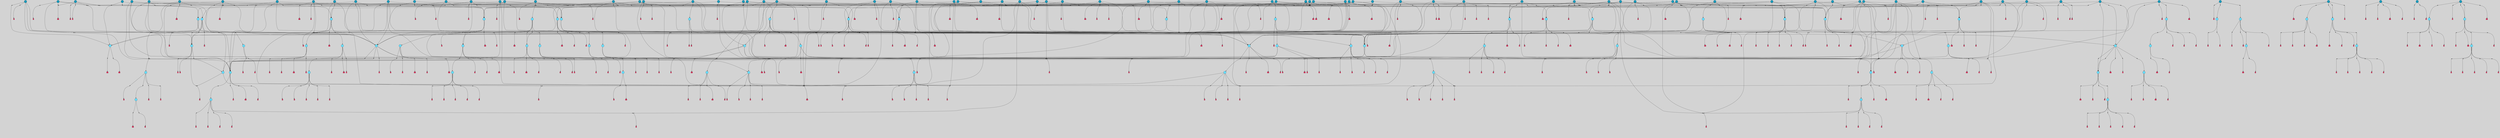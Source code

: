 // File exported with GEGELATI v1.3.1
// On the 2024-04-08 17:44:48
// With the File::TPGGraphDotExporter
digraph{
	graph[pad = "0.212, 0.055" bgcolor = lightgray]
	node[shape=circle style = filled label = ""]
		T4 [fillcolor="#66ddff"]
		T9 [fillcolor="#66ddff"]
		T27 [fillcolor="#66ddff"]
		T111 [fillcolor="#66ddff"]
		T129 [fillcolor="#66ddff"]
		T195 [fillcolor="#66ddff"]
		T212 [fillcolor="#66ddff"]
		T323 [fillcolor="#66ddff"]
		T324 [fillcolor="#66ddff"]
		T327 [fillcolor="#66ddff"]
		T650 [fillcolor="#66ddff"]
		T651 [fillcolor="#66ddff"]
		T652 [fillcolor="#66ddff"]
		T653 [fillcolor="#66ddff"]
		T713 [fillcolor="#66ddff"]
		T729 [fillcolor="#66ddff"]
		T730 [fillcolor="#66ddff"]
		T731 [fillcolor="#66ddff"]
		T790 [fillcolor="#66ddff"]
		T791 [fillcolor="#66ddff"]
		T792 [fillcolor="#66ddff"]
		T793 [fillcolor="#1199bb"]
		T794 [fillcolor="#66ddff"]
		T795 [fillcolor="#66ddff"]
		T796 [fillcolor="#66ddff"]
		T804 [fillcolor="#66ddff"]
		T829 [fillcolor="#66ddff"]
		T845 [fillcolor="#66ddff"]
		T846 [fillcolor="#66ddff"]
		T848 [fillcolor="#66ddff"]
		T849 [fillcolor="#66ddff"]
		T850 [fillcolor="#66ddff"]
		T786 [fillcolor="#66ddff"]
		T851 [fillcolor="#66ddff"]
		T852 [fillcolor="#66ddff"]
		T853 [fillcolor="#66ddff"]
		T854 [fillcolor="#66ddff"]
		T855 [fillcolor="#66ddff"]
		T856 [fillcolor="#66ddff"]
		T862 [fillcolor="#1199bb"]
		T920 [fillcolor="#66ddff"]
		T923 [fillcolor="#66ddff"]
		T924 [fillcolor="#66ddff"]
		T925 [fillcolor="#66ddff"]
		T926 [fillcolor="#66ddff"]
		T1001 [fillcolor="#66ddff"]
		T1003 [fillcolor="#66ddff"]
		T1005 [fillcolor="#66ddff"]
		T1006 [fillcolor="#66ddff"]
		T1012 [fillcolor="#1199bb"]
		T1054 [fillcolor="#1199bb"]
		T1079 [fillcolor="#66ddff"]
		T1097 [fillcolor="#1199bb"]
		T1098 [fillcolor="#1199bb"]
		T1102 [fillcolor="#1199bb"]
		T1103 [fillcolor="#1199bb"]
		T1104 [fillcolor="#1199bb"]
		T1105 [fillcolor="#1199bb"]
		T1108 [fillcolor="#1199bb"]
		T1109 [fillcolor="#1199bb"]
		T1113 [fillcolor="#1199bb"]
		T1115 [fillcolor="#1199bb"]
		T1118 [fillcolor="#1199bb"]
		T1119 [fillcolor="#1199bb"]
		T1120 [fillcolor="#1199bb"]
		T1121 [fillcolor="#1199bb"]
		T1122 [fillcolor="#1199bb"]
		T1124 [fillcolor="#1199bb"]
		T1125 [fillcolor="#1199bb"]
		T1134 [fillcolor="#66ddff"]
		T1135 [fillcolor="#66ddff"]
		T1136 [fillcolor="#1199bb"]
		T1137 [fillcolor="#66ddff"]
		T1138 [fillcolor="#66ddff"]
		T1139 [fillcolor="#66ddff"]
		T1140 [fillcolor="#66ddff"]
		T1141 [fillcolor="#66ddff"]
		T1142 [fillcolor="#66ddff"]
		T1143 [fillcolor="#66ddff"]
		T1144 [fillcolor="#66ddff"]
		T1145 [fillcolor="#66ddff"]
		T1146 [fillcolor="#1199bb"]
		T1147 [fillcolor="#66ddff"]
		T1148 [fillcolor="#66ddff"]
		T1149 [fillcolor="#66ddff"]
		T1150 [fillcolor="#66ddff"]
		T1151 [fillcolor="#66ddff"]
		T1153 [fillcolor="#1199bb"]
		T1156 [fillcolor="#1199bb"]
		T1157 [fillcolor="#1199bb"]
		T1158 [fillcolor="#1199bb"]
		T1162 [fillcolor="#1199bb"]
		T1164 [fillcolor="#1199bb"]
		T1165 [fillcolor="#1199bb"]
		T1170 [fillcolor="#1199bb"]
		T1174 [fillcolor="#1199bb"]
		T1175 [fillcolor="#1199bb"]
		T1176 [fillcolor="#1199bb"]
		T1180 [fillcolor="#1199bb"]
		T1181 [fillcolor="#1199bb"]
		T714 [fillcolor="#1199bb"]
		T1182 [fillcolor="#1199bb"]
		T1187 [fillcolor="#1199bb"]
		T1193 [fillcolor="#1199bb"]
		T1194 [fillcolor="#1199bb"]
		T1195 [fillcolor="#1199bb"]
		T1196 [fillcolor="#1199bb"]
		T1171 [fillcolor="#1199bb"]
		T1197 [fillcolor="#1199bb"]
		T1200 [fillcolor="#1199bb"]
		T1201 [fillcolor="#1199bb"]
		T1202 [fillcolor="#1199bb"]
		T1203 [fillcolor="#1199bb"]
		T1204 [fillcolor="#1199bb"]
		T1205 [fillcolor="#1199bb"]
		T1206 [fillcolor="#1199bb"]
		T1207 [fillcolor="#1199bb"]
		T1208 [fillcolor="#1199bb"]
		T1211 [fillcolor="#1199bb"]
		T1214 [fillcolor="#1199bb"]
		T1215 [fillcolor="#1199bb"]
		T1216 [fillcolor="#66ddff"]
		T1217 [fillcolor="#66ddff"]
		T1218 [fillcolor="#1199bb"]
		T1219 [fillcolor="#66ddff"]
		T1221 [fillcolor="#1199bb"]
		T1222 [fillcolor="#66ddff"]
		T1223 [fillcolor="#1199bb"]
		T1224 [fillcolor="#66ddff"]
		T1225 [fillcolor="#1199bb"]
		T1226 [fillcolor="#66ddff"]
		T1227 [fillcolor="#1199bb"]
		T1228 [fillcolor="#1199bb"]
		T1229 [fillcolor="#66ddff"]
		T1230 [fillcolor="#66ddff"]
		T1232 [fillcolor="#66ddff"]
		T1233 [fillcolor="#1199bb"]
		T1234 [fillcolor="#1199bb"]
		T1236 [fillcolor="#1199bb"]
		T1239 [fillcolor="#1199bb"]
		T1240 [fillcolor="#1199bb"]
		T1241 [fillcolor="#1199bb"]
		T1244 [fillcolor="#1199bb"]
		T1245 [fillcolor="#1199bb"]
		T1246 [fillcolor="#1199bb"]
		T1247 [fillcolor="#1199bb"]
		T1248 [fillcolor="#1199bb"]
		T1250 [fillcolor="#1199bb"]
		T1251 [fillcolor="#1199bb"]
		T1252 [fillcolor="#1199bb"]
		T1253 [fillcolor="#1199bb"]
		T1254 [fillcolor="#1199bb"]
		T1255 [fillcolor="#1199bb"]
		T1256 [fillcolor="#1199bb"]
		T1257 [fillcolor="#1199bb"]
		P22916 [fillcolor="#cccccc" shape=point] //7|
		I22916 [shape=box style=invis label="0|2&2|4#2|6&#92;n5|3&0|6#0|1&#92;n4|7&2|6#0|5&#92;n7|6&0|7#0|5&#92;n10|7&2|2#1|1&#92;n"]
		P22916 -> I22916[style=invis]
		A15979 [fillcolor="#ff3366" shape=box margin=0.03 width=0 height=0 label="4"]
		T4 -> P22916 -> A15979
		P22917 [fillcolor="#cccccc" shape=point] //0|
		I22917 [shape=box style=invis label="2|5&0|1#0|6&#92;n6|1&2|2#2|7&#92;n8|0&0|3#1|4&#92;n4|3&2|5#2|4&#92;n8|1&2|4#0|0&#92;n6|6&0|1#2|6&#92;n11|7&2|4#2|5&#92;n6|2&2|4#0|2&#92;n8|5&2|4#2|4&#92;n2|1&2|1#2|2&#92;n2|7&2|5#2|6&#92;n9|7&0|5#0|4&#92;n1|2&0|5#2|6&#92;n4|2&2|3#2|7&#92;n3|3&2|1#0|2&#92;n"]
		P22917 -> I22917[style=invis]
		A15980 [fillcolor="#ff3366" shape=box margin=0.03 width=0 height=0 label="5"]
		T4 -> P22917 -> A15980
		P22918 [fillcolor="#cccccc" shape=point] //-6|
		I22918 [shape=box style=invis label="11|1&0|7#2|0&#92;n10|4&0|1#1|0&#92;n4|3&2|4#2|1&#92;n0|5&2|0#0|0&#92;n6|1&0|0#0|3&#92;n8|2&2|0#0|4&#92;n11|4&2|0#1|6&#92;n7|0&2|6#2|3&#92;n5|3&2|6#2|0&#92;n2|0&2|0#0|4&#92;n"]
		P22918 -> I22918[style=invis]
		A15981 [fillcolor="#ff3366" shape=box margin=0.03 width=0 height=0 label="9"]
		T9 -> P22918 -> A15981
		P22919 [fillcolor="#cccccc" shape=point] //2|
		I22919 [shape=box style=invis label="6|3&2|7#1|4&#92;n8|6&0|0#2|5&#92;n2|1&0|2#0|3&#92;n8|7&0|6#0|4&#92;n2|1&2|0#0|1&#92;n0|0&2|2#2|3&#92;n6|6&0|7#2|1&#92;n6|1&0|7#2|6&#92;n5|4&2|7#0|4&#92;n0|3&0|4#2|0&#92;n11|0&2|0#2|5&#92;n4|5&2|5#2|4&#92;n5|7&0|6#0|4&#92;n9|7&2|5#0|3&#92;n5|4&2|1#0|3&#92;n5|3&0|1#1|7&#92;n0|4&0|3#2|5&#92;n"]
		P22919 -> I22919[style=invis]
		A15982 [fillcolor="#ff3366" shape=box margin=0.03 width=0 height=0 label="10"]
		T9 -> P22919 -> A15982
		P22920 [fillcolor="#cccccc" shape=point] //-3|
		I22920 [shape=box style=invis label="8|1&2|3#0|5&#92;n0|6&0|5#0|5&#92;n3|7&2|1#0|6&#92;n3|5&0|1#0|0&#92;n9|5&2|0#0|4&#92;n3|5&0|2#0|3&#92;n10|6&2|4#1|0&#92;n9|4&2|7#2|6&#92;n1|7&2|5#2|2&#92;n"]
		P22920 -> I22920[style=invis]
		A15983 [fillcolor="#ff3366" shape=box margin=0.03 width=0 height=0 label="5"]
		T4 -> P22920 -> A15983
		P22921 [fillcolor="#cccccc" shape=point] //2|
		I22921 [shape=box style=invis label="9|1&2|3#0|1&#92;n5|2&2|0#2|4&#92;n3|6&2|5#2|7&#92;n7|0&2|5#0|4&#92;n1|2&0|3#0|5&#92;n7|3&2|7#0|0&#92;n"]
		P22921 -> I22921[style=invis]
		A15984 [fillcolor="#ff3366" shape=box margin=0.03 width=0 height=0 label="2"]
		T27 -> P22921 -> A15984
		P22922 [fillcolor="#cccccc" shape=point] //-6|
		I22922 [shape=box style=invis label="7|5&0|4#0|4&#92;n11|0&2|5#2|1&#92;n"]
		P22922 -> I22922[style=invis]
		A15985 [fillcolor="#ff3366" shape=box margin=0.03 width=0 height=0 label="3"]
		T27 -> P22922 -> A15985
		P22923 [fillcolor="#cccccc" shape=point] //3|
		I22923 [shape=box style=invis label="7|6&2|4#0|2&#92;n10|3&2|7#1|4&#92;n11|6&0|4#0|1&#92;n7|1&0|0#2|6&#92;n7|6&0|3#2|6&#92;n4|0&2|6#0|1&#92;n4|4&2|5#0|2&#92;n4|6&0|4#2|7&#92;n10|0&2|3#1|5&#92;n2|6&0|5#0|2&#92;n1|0&2|3#0|7&#92;n1|6&2|0#0|5&#92;n6|2&0|1#0|7&#92;n9|2&0|3#2|7&#92;n5|3&0|6#0|6&#92;n1|7&2|5#2|3&#92;n8|1&2|7#0|6&#92;n1|0&2|5#2|1&#92;n7|1&2|2#2|5&#92;n7|4&2|6#0|3&#92;n"]
		P22923 -> I22923[style=invis]
		A15986 [fillcolor="#ff3366" shape=box margin=0.03 width=0 height=0 label="4"]
		T27 -> P22923 -> A15986
		T27 -> P22917
		P22924 [fillcolor="#cccccc" shape=point] //0|
		I22924 [shape=box style=invis label="4|0&0|3#2|7&#92;n10|2&0|3#1|7&#92;n3|5&0|2#0|3&#92;n4|5&0|0#2|1&#92;n10|7&2|0#1|2&#92;n5|3&2|3#1|6&#92;n9|5&2|0#0|4&#92;n5|4&2|7#0|2&#92;n10|3&2|7#1|4&#92;n7|2&0|1#2|6&#92;n8|6&0|5#0|5&#92;n8|7&2|3#0|5&#92;n2|6&2|4#0|0&#92;n"]
		P22924 -> I22924[style=invis]
		A15987 [fillcolor="#ff3366" shape=box margin=0.03 width=0 height=0 label="5"]
		T27 -> P22924 -> A15987
		P22925 [fillcolor="#cccccc" shape=point] //-5|
		I22925 [shape=box style=invis label="0|0&2|3#0|2&#92;n10|5&0|6#1|3&#92;n7|3&0|6#2|3&#92;n3|4&0|6#0|6&#92;n10|5&0|2#1|1&#92;n5|0&0|1#0|3&#92;n6|6&2|5#1|5&#92;n7|4&0|2#1|7&#92;n5|7&0|1#2|5&#92;n1|5&0|0#0|3&#92;n7|5&2|1#2|6&#92;n9|0&0|2#0|0&#92;n4|0&2|4#0|0&#92;n4|6&0|0#2|3&#92;n3|1&0|6#2|5&#92;n7|7&2|1#2|3&#92;n9|4&2|2#0|6&#92;n"]
		P22925 -> I22925[style=invis]
		T111 -> P22925 -> T9
		P22926 [fillcolor="#cccccc" shape=point] //7|
		I22926 [shape=box style=invis label="7|4&2|1#2|0&#92;n4|1&2|4#2|3&#92;n5|0&2|0#2|2&#92;n6|1&2|4#2|6&#92;n"]
		P22926 -> I22926[style=invis]
		A15988 [fillcolor="#ff3366" shape=box margin=0.03 width=0 height=0 label="9"]
		T111 -> P22926 -> A15988
		P22927 [fillcolor="#cccccc" shape=point] //2|
		I22927 [shape=box style=invis label="3|0&2|0#0|1&#92;n11|2&0|7#1|6&#92;n8|7&2|4#0|5&#92;n5|3&0|2#2|6&#92;n4|4&2|4#2|6&#92;n3|0&0|7#0|1&#92;n2|7&2|2#2|5&#92;n9|3&2|6#2|7&#92;n7|7&0|0#0|4&#92;n6|1&2|4#1|3&#92;n5|4&2|0#1|6&#92;n1|3&0|7#0|4&#92;n"]
		P22927 -> I22927[style=invis]
		A15989 [fillcolor="#ff3366" shape=box margin=0.03 width=0 height=0 label="7"]
		T111 -> P22927 -> A15989
		T111 -> P22918
		P22928 [fillcolor="#cccccc" shape=point] //8|
		I22928 [shape=box style=invis label="9|0&0|1#2|0&#92;n10|1&2|5#1|4&#92;n8|2&2|6#0|4&#92;n2|4&2|5#2|3&#92;n4|2&2|2#0|2&#92;n7|5&0|2#0|0&#92;n8|2&2|1#1|3&#92;n8|7&0|7#2|1&#92;n1|1&0|0#0|7&#92;n5|6&2|5#1|0&#92;n6|6&2|5#0|0&#92;n11|4&0|3#2|6&#92;n4|2&2|4#0|7&#92;n5|6&0|1#2|0&#92;n11|3&0|2#0|7&#92;n"]
		P22928 -> I22928[style=invis]
		A15990 [fillcolor="#ff3366" shape=box margin=0.03 width=0 height=0 label="6"]
		T129 -> P22928 -> A15990
		P22929 [fillcolor="#cccccc" shape=point] //5|
		I22929 [shape=box style=invis label="3|0&2|0#0|1&#92;n3|0&0|7#0|1&#92;n5|3&0|2#2|6&#92;n4|4&2|4#2|6&#92;n11|2&0|7#1|6&#92;n2|7&2|2#2|5&#92;n9|3&2|6#2|7&#92;n7|7&0|0#0|4&#92;n6|1&2|4#2|3&#92;n5|4&2|0#1|6&#92;n1|3&0|7#0|4&#92;n"]
		P22929 -> I22929[style=invis]
		A15991 [fillcolor="#ff3366" shape=box margin=0.03 width=0 height=0 label="7"]
		T129 -> P22929 -> A15991
		P22930 [fillcolor="#cccccc" shape=point] //10|
		I22930 [shape=box style=invis label="4|5&2|7#2|1&#92;n1|7&2|3#0|6&#92;n3|5&2|2#0|3&#92;n10|3&0|7#1|4&#92;n7|1&0|4#2|6&#92;n10|2&0|3#1|7&#92;n9|5&2|0#0|4&#92;n4|0&0|3#2|7&#92;n11|4&2|6#1|2&#92;n5|4&2|7#0|2&#92;n2|6&2|4#0|0&#92;n6|5&0|7#2|1&#92;n5|3&2|3#1|6&#92;n10|7&2|0#1|2&#92;n"]
		P22930 -> I22930[style=invis]
		A15992 [fillcolor="#ff3366" shape=box margin=0.03 width=0 height=0 label="5"]
		T129 -> P22930 -> A15992
		P22931 [fillcolor="#cccccc" shape=point] //5|
		I22931 [shape=box style=invis label="9|4&2|3#1|3&#92;n0|4&2|4#0|5&#92;n6|1&2|6#2|5&#92;n4|0&0|5#2|0&#92;n"]
		P22931 -> I22931[style=invis]
		A15993 [fillcolor="#ff3366" shape=box margin=0.03 width=0 height=0 label="7"]
		T129 -> P22931 -> A15993
		P22932 [fillcolor="#cccccc" shape=point] //6|
		I22932 [shape=box style=invis label="9|4&2|7#0|6&#92;n8|4&0|1#1|0&#92;n1|3&0|0#2|1&#92;n2|4&0|6#2|2&#92;n5|1&2|5#0|7&#92;n3|0&0|3#2|6&#92;n2|2&2|6#0|2&#92;n8|4&0|4#2|2&#92;n5|1&2|4#0|3&#92;n9|4&0|6#0|6&#92;n5|0&2|2#1|5&#92;n11|7&0|0#1|1&#92;n0|4&0|3#0|3&#92;n7|7&2|4#2|5&#92;n1|5&0|1#2|1&#92;n"]
		P22932 -> I22932[style=invis]
		A15994 [fillcolor="#ff3366" shape=box margin=0.03 width=0 height=0 label="1"]
		T129 -> P22932 -> A15994
		P22933 [fillcolor="#cccccc" shape=point] //5|
		I22933 [shape=box style=invis label="3|0&2|0#2|1&#92;n3|0&0|7#0|1&#92;n5|3&0|2#2|6&#92;n4|4&2|4#2|6&#92;n5|4&2|0#1|6&#92;n2|7&2|2#2|5&#92;n1|3&0|7#0|4&#92;n11|6&2|2#0|7&#92;n7|7&0|0#0|4&#92;n6|1&2|4#2|3&#92;n11|0&0|7#1|6&#92;n9|3&2|6#2|7&#92;n"]
		P22933 -> I22933[style=invis]
		A15995 [fillcolor="#ff3366" shape=box margin=0.03 width=0 height=0 label="7"]
		T195 -> P22933 -> A15995
		P22934 [fillcolor="#cccccc" shape=point] //4|
		I22934 [shape=box style=invis label="7|1&0|6#0|1&#92;n6|7&2|7#1|7&#92;n10|1&2|1#1|1&#92;n9|6&2|2#1|4&#92;n4|7&0|4#2|2&#92;n9|6&0|5#1|1&#92;n10|0&2|6#1|6&#92;n5|1&0|1#2|3&#92;n10|1&0|5#1|0&#92;n3|4&2|3#0|0&#92;n8|2&0|5#2|4&#92;n1|6&2|0#0|0&#92;n2|3&0|1#2|6&#92;n5|2&2|2#1|6&#92;n2|2&0|1#2|1&#92;n3|1&2|7#0|3&#92;n6|7&2|3#0|4&#92;n"]
		P22934 -> I22934[style=invis]
		A15996 [fillcolor="#ff3366" shape=box margin=0.03 width=0 height=0 label="10"]
		T195 -> P22934 -> A15996
		P22935 [fillcolor="#cccccc" shape=point] //-4|
		I22935 [shape=box style=invis label="0|4&0|0#2|7&#92;n8|5&2|4#2|4&#92;n4|3&2|5#2|4&#92;n11|7&2|2#2|5&#92;n6|5&2|2#2|7&#92;n3|2&0|7#0|7&#92;n3|3&2|1#0|3&#92;n2|6&0|3#2|5&#92;n0|1&2|6#2|2&#92;n8|2&0|0#1|6&#92;n0|7&0|5#0|4&#92;n9|5&0|3#2|7&#92;n2|7&2|5#2|6&#92;n9|0&2|0#0|1&#92;n1|2&2|4#0|2&#92;n"]
		P22935 -> I22935[style=invis]
		T195 -> P22935 -> T27
		P22936 [fillcolor="#cccccc" shape=point] //7|
		I22936 [shape=box style=invis label="7|4&2|7#0|4&#92;n4|6&0|1#2|5&#92;n2|1&2|3#0|0&#92;n4|3&2|0#0|1&#92;n0|0&2|7#2|7&#92;n7|7&0|5#2|3&#92;n5|0&2|1#2|2&#92;n10|0&0|4#1|2&#92;n4|4&0|7#0|0&#92;n6|7&0|2#0|1&#92;n1|4&2|5#0|4&#92;n"]
		P22936 -> I22936[style=invis]
		A15997 [fillcolor="#ff3366" shape=box margin=0.03 width=0 height=0 label="0"]
		T195 -> P22936 -> A15997
		P22937 [fillcolor="#cccccc" shape=point] //6|
		I22937 [shape=box style=invis label="9|4&2|7#0|6&#92;n8|4&0|1#1|0&#92;n1|3&0|0#2|1&#92;n2|4&0|6#2|2&#92;n5|1&2|5#0|7&#92;n3|0&0|3#2|6&#92;n2|2&2|6#0|2&#92;n8|4&0|4#2|2&#92;n5|1&2|4#0|3&#92;n9|4&0|6#0|6&#92;n5|0&2|2#1|5&#92;n11|7&0|0#1|1&#92;n0|4&0|3#0|3&#92;n7|7&2|4#2|5&#92;n1|5&0|1#2|1&#92;n"]
		P22937 -> I22937[style=invis]
		A15998 [fillcolor="#ff3366" shape=box margin=0.03 width=0 height=0 label="1"]
		T212 -> P22937 -> A15998
		P22938 [fillcolor="#cccccc" shape=point] //5|
		I22938 [shape=box style=invis label="9|4&2|3#1|3&#92;n0|4&2|4#0|5&#92;n6|1&2|6#2|5&#92;n4|0&0|5#2|0&#92;n"]
		P22938 -> I22938[style=invis]
		A15999 [fillcolor="#ff3366" shape=box margin=0.03 width=0 height=0 label="7"]
		T212 -> P22938 -> A15999
		P22939 [fillcolor="#cccccc" shape=point] //5|
		I22939 [shape=box style=invis label="3|0&2|0#0|1&#92;n3|0&0|7#0|1&#92;n5|3&0|2#2|6&#92;n4|4&2|4#2|6&#92;n11|2&0|7#1|6&#92;n2|7&2|2#2|5&#92;n9|3&2|6#2|7&#92;n7|7&0|0#0|4&#92;n6|1&2|4#2|3&#92;n5|4&2|0#1|6&#92;n1|3&0|7#0|4&#92;n"]
		P22939 -> I22939[style=invis]
		A16000 [fillcolor="#ff3366" shape=box margin=0.03 width=0 height=0 label="7"]
		T212 -> P22939 -> A16000
		P22940 [fillcolor="#cccccc" shape=point] //8|
		I22940 [shape=box style=invis label="9|0&0|1#2|0&#92;n10|1&2|5#1|4&#92;n8|2&2|6#0|4&#92;n2|4&2|5#2|3&#92;n4|2&2|2#0|2&#92;n7|5&0|2#0|0&#92;n8|2&2|1#1|3&#92;n8|7&0|7#2|1&#92;n1|1&0|0#0|7&#92;n5|6&2|5#1|0&#92;n6|6&2|5#0|0&#92;n11|4&0|3#2|6&#92;n4|2&2|4#0|7&#92;n5|6&0|1#2|0&#92;n11|3&0|2#0|7&#92;n"]
		P22940 -> I22940[style=invis]
		A16001 [fillcolor="#ff3366" shape=box margin=0.03 width=0 height=0 label="6"]
		T212 -> P22940 -> A16001
		P22941 [fillcolor="#cccccc" shape=point] //10|
		I22941 [shape=box style=invis label="4|5&2|7#2|1&#92;n1|7&2|3#0|6&#92;n3|5&2|2#0|3&#92;n10|3&0|7#1|4&#92;n7|1&0|4#2|6&#92;n10|2&0|3#1|7&#92;n9|5&2|0#0|4&#92;n4|0&0|3#2|7&#92;n11|4&2|6#1|2&#92;n5|4&2|7#0|2&#92;n2|6&2|4#0|0&#92;n6|5&0|7#2|1&#92;n5|3&2|3#1|6&#92;n10|7&2|0#1|2&#92;n"]
		P22941 -> I22941[style=invis]
		A16002 [fillcolor="#ff3366" shape=box margin=0.03 width=0 height=0 label="5"]
		T212 -> P22941 -> A16002
		P22942 [fillcolor="#cccccc" shape=point] //-9|
		I22942 [shape=box style=invis label="2|0&2|0#2|1&#92;n4|4&2|4#2|6&#92;n9|1&0|3#1|7&#92;n5|3&0|2#2|6&#92;n2|7&2|2#2|5&#92;n5|4&2|0#1|6&#92;n3|0&0|7#0|1&#92;n1|3&0|7#0|4&#92;n11|6&2|2#0|7&#92;n7|7&0|0#0|4&#92;n11|0&0|7#1|6&#92;n9|3&2|6#2|7&#92;n"]
		P22942 -> I22942[style=invis]
		A16003 [fillcolor="#ff3366" shape=box margin=0.03 width=0 height=0 label="7"]
		T323 -> P22942 -> A16003
		P22943 [fillcolor="#cccccc" shape=point] //-4|
		I22943 [shape=box style=invis label="4|1&0|4#2|6&#92;n1|2&2|2#2|0&#92;n1|2&2|0#0|6&#92;n8|4&2|3#2|5&#92;n5|5&2|1#1|0&#92;n"]
		P22943 -> I22943[style=invis]
		A16004 [fillcolor="#ff3366" shape=box margin=0.03 width=0 height=0 label="12"]
		T324 -> P22943 -> A16004
		P22944 [fillcolor="#cccccc" shape=point] //8|
		I22944 [shape=box style=invis label="9|7&0|5#2|5&#92;n3|3&2|3#0|2&#92;n9|5&2|2#1|0&#92;n2|3&0|6#0|3&#92;n4|4&2|5#2|7&#92;n11|3&2|0#1|5&#92;n6|6&2|1#2|2&#92;n4|6&0|1#2|2&#92;n2|5&2|7#2|2&#92;n7|7&2|2#2|3&#92;n6|5&0|3#2|6&#92;n6|7&0|6#0|2&#92;n"]
		P22944 -> I22944[style=invis]
		A16005 [fillcolor="#ff3366" shape=box margin=0.03 width=0 height=0 label="14"]
		T323 -> P22944 -> A16005
		P22945 [fillcolor="#cccccc" shape=point] //-8|
		I22945 [shape=box style=invis label="7|5&0|4#2|4&#92;n"]
		P22945 -> I22945[style=invis]
		A16006 [fillcolor="#ff3366" shape=box margin=0.03 width=0 height=0 label="3"]
		T323 -> P22945 -> A16006
		P22946 [fillcolor="#cccccc" shape=point] //4|
		I22946 [shape=box style=invis label="4|3&0|6#0|3&#92;n5|7&2|3#2|2&#92;n5|6&0|7#1|2&#92;n1|4&2|6#0|3&#92;n8|4&2|1#2|5&#92;n9|5&2|4#1|4&#92;n2|4&0|5#0|7&#92;n10|0&0|6#1|3&#92;n3|0&0|6#0|2&#92;n2|7&2|7#2|6&#92;n5|2&0|5#1|5&#92;n10|4&2|5#1|7&#92;n4|0&0|4#2|4&#92;n11|1&0|4#2|6&#92;n10|6&2|0#1|4&#92;n9|7&0|3#1|4&#92;n4|5&2|7#0|6&#92;n11|5&2|6#2|3&#92;n0|3&0|5#0|1&#92;n"]
		P22946 -> I22946[style=invis]
		A16007 [fillcolor="#ff3366" shape=box margin=0.03 width=0 height=0 label="13"]
		T323 -> P22946 -> A16007
		P22947 [fillcolor="#cccccc" shape=point] //2|
		I22947 [shape=box style=invis label="4|1&0|4#2|6&#92;n5|5&2|1#1|0&#92;n1|0&2|0#0|6&#92;n8|4&2|3#2|5&#92;n"]
		P22947 -> I22947[style=invis]
		T323 -> P22947 -> T324
		P22948 [fillcolor="#cccccc" shape=point] //6|
		I22948 [shape=box style=invis label="3|0&2|7#2|2&#92;n3|2&0|4#2|5&#92;n5|1&0|2#1|0&#92;n8|7&0|1#2|0&#92;n8|5&0|3#0|6&#92;n0|2&0|2#2|3&#92;n1|5&2|5#0|5&#92;n5|6&0|6#0|7&#92;n6|7&0|0#2|6&#92;n1|2&2|3#0|0&#92;n7|7&2|3#0|4&#92;n0|7&2|7#0|6&#92;n1|0&2|2#2|7&#92;n4|4&0|1#0|0&#92;n"]
		P22948 -> I22948[style=invis]
		A16008 [fillcolor="#ff3366" shape=box margin=0.03 width=0 height=0 label="11"]
		T324 -> P22948 -> A16008
		P22949 [fillcolor="#cccccc" shape=point] //-4|
		I22949 [shape=box style=invis label="4|1&0|4#2|6&#92;n1|2&2|2#2|0&#92;n1|2&2|0#0|6&#92;n8|4&2|3#2|5&#92;n5|5&2|1#1|0&#92;n"]
		P22949 -> I22949[style=invis]
		A16009 [fillcolor="#ff3366" shape=box margin=0.03 width=0 height=0 label="12"]
		T327 -> P22949 -> A16009
		P22950 [fillcolor="#cccccc" shape=point] //6|
		I22950 [shape=box style=invis label="3|0&2|7#2|2&#92;n3|2&0|4#2|5&#92;n5|1&0|2#1|0&#92;n8|7&0|1#2|0&#92;n8|5&0|3#0|6&#92;n0|2&0|2#2|3&#92;n1|5&2|5#0|5&#92;n5|6&0|6#0|7&#92;n6|7&0|0#2|6&#92;n1|2&2|3#0|0&#92;n7|7&2|3#0|4&#92;n0|7&2|7#0|6&#92;n1|0&2|2#2|7&#92;n4|4&0|1#0|0&#92;n"]
		P22950 -> I22950[style=invis]
		A16010 [fillcolor="#ff3366" shape=box margin=0.03 width=0 height=0 label="11"]
		T327 -> P22950 -> A16010
		P22951 [fillcolor="#cccccc" shape=point] //-4|
		I22951 [shape=box style=invis label="4|1&0|4#2|6&#92;n1|2&2|2#2|0&#92;n1|2&2|0#0|6&#92;n8|4&2|3#2|5&#92;n5|5&2|1#1|0&#92;n"]
		P22951 -> I22951[style=invis]
		A16011 [fillcolor="#ff3366" shape=box margin=0.03 width=0 height=0 label="12"]
		T650 -> P22951 -> A16011
		P22952 [fillcolor="#cccccc" shape=point] //7|
		I22952 [shape=box style=invis label="7|4&2|7#0|4&#92;n4|6&0|1#2|5&#92;n2|1&2|3#0|0&#92;n4|3&2|0#0|1&#92;n0|0&2|7#2|7&#92;n7|7&0|5#2|3&#92;n5|0&2|1#2|2&#92;n10|0&0|4#1|2&#92;n4|4&0|7#0|0&#92;n6|7&0|2#0|1&#92;n1|4&2|5#0|4&#92;n"]
		P22952 -> I22952[style=invis]
		A16012 [fillcolor="#ff3366" shape=box margin=0.03 width=0 height=0 label="0"]
		T651 -> P22952 -> A16012
		P22953 [fillcolor="#cccccc" shape=point] //0|
		I22953 [shape=box style=invis label="4|0&0|3#2|7&#92;n10|2&0|3#1|7&#92;n3|5&0|2#0|3&#92;n4|5&0|0#2|1&#92;n10|7&2|0#1|2&#92;n5|3&2|3#1|6&#92;n9|5&2|0#0|4&#92;n5|4&2|7#0|2&#92;n10|3&2|7#1|4&#92;n7|2&0|1#2|6&#92;n8|6&0|5#0|5&#92;n8|7&2|3#0|5&#92;n2|6&2|4#0|0&#92;n"]
		P22953 -> I22953[style=invis]
		A16013 [fillcolor="#ff3366" shape=box margin=0.03 width=0 height=0 label="5"]
		T653 -> P22953 -> A16013
		P22954 [fillcolor="#cccccc" shape=point] //0|
		I22954 [shape=box style=invis label="2|5&0|1#0|6&#92;n6|1&2|2#2|7&#92;n8|0&0|3#1|4&#92;n4|3&2|5#2|4&#92;n8|1&2|4#0|0&#92;n6|6&0|1#2|6&#92;n11|7&2|4#2|5&#92;n6|2&2|4#0|2&#92;n8|5&2|4#2|4&#92;n2|1&2|1#2|2&#92;n2|7&2|5#2|6&#92;n9|7&0|5#0|4&#92;n1|2&0|5#2|6&#92;n4|2&2|3#2|7&#92;n3|3&2|1#0|2&#92;n"]
		P22954 -> I22954[style=invis]
		A16014 [fillcolor="#ff3366" shape=box margin=0.03 width=0 height=0 label="5"]
		T653 -> P22954 -> A16014
		P22955 [fillcolor="#cccccc" shape=point] //3|
		I22955 [shape=box style=invis label="7|6&2|4#0|2&#92;n10|3&2|7#1|4&#92;n11|6&0|4#0|1&#92;n7|1&0|0#2|6&#92;n7|6&0|3#2|6&#92;n4|0&2|6#0|1&#92;n4|4&2|5#0|2&#92;n4|6&0|4#2|7&#92;n10|0&2|3#1|5&#92;n2|6&0|5#0|2&#92;n1|0&2|3#0|7&#92;n1|6&2|0#0|5&#92;n6|2&0|1#0|7&#92;n9|2&0|3#2|7&#92;n5|3&0|6#0|6&#92;n1|7&2|5#2|3&#92;n8|1&2|7#0|6&#92;n1|0&2|5#2|1&#92;n7|1&2|2#2|5&#92;n7|4&2|6#0|3&#92;n"]
		P22955 -> I22955[style=invis]
		A16015 [fillcolor="#ff3366" shape=box margin=0.03 width=0 height=0 label="4"]
		T653 -> P22955 -> A16015
		P22956 [fillcolor="#cccccc" shape=point] //-9|
		I22956 [shape=box style=invis label="4|7&2|6#0|5&#92;n11|3&0|2#2|6&#92;n10|2&2|4#1|6&#92;n3|0&2|6#2|7&#92;n4|3&0|5#0|7&#92;n2|3&0|7#0|7&#92;n10|6&0|7#1|5&#92;n10|1&2|2#1|1&#92;n1|7&0|3#2|6&#92;n"]
		P22956 -> I22956[style=invis]
		A16016 [fillcolor="#ff3366" shape=box margin=0.03 width=0 height=0 label="4"]
		T650 -> P22956 -> A16016
		P22957 [fillcolor="#cccccc" shape=point] //8|
		I22957 [shape=box style=invis label="9|0&0|1#2|0&#92;n10|1&2|5#1|4&#92;n8|2&2|6#0|4&#92;n2|4&2|5#2|3&#92;n4|2&2|2#0|2&#92;n7|5&0|2#0|0&#92;n8|2&2|1#1|3&#92;n8|7&0|7#2|1&#92;n1|1&0|0#0|7&#92;n5|6&2|5#1|0&#92;n6|6&2|5#0|0&#92;n11|4&0|3#2|6&#92;n4|2&2|4#0|7&#92;n5|6&0|1#2|0&#92;n11|3&0|2#0|7&#92;n"]
		P22957 -> I22957[style=invis]
		A16017 [fillcolor="#ff3366" shape=box margin=0.03 width=0 height=0 label="6"]
		T652 -> P22957 -> A16017
		P22958 [fillcolor="#cccccc" shape=point] //-6|
		I22958 [shape=box style=invis label="9|0&2|0#0|1&#92;n3|2&0|2#0|3&#92;n5|4&0|5#1|7&#92;n2|1&0|4#0|3&#92;n9|2&2|0#2|4&#92;n7|6&0|4#0|2&#92;n2|3&0|6#2|6&#92;n1|2&0|3#2|0&#92;n"]
		P22958 -> I22958[style=invis]
		T650 -> P22958 -> T652
		P22959 [fillcolor="#cccccc" shape=point] //5|
		I22959 [shape=box style=invis label="3|0&2|0#0|1&#92;n3|0&0|7#0|1&#92;n5|3&0|2#2|6&#92;n4|4&2|4#2|6&#92;n11|2&0|7#1|6&#92;n2|7&2|2#2|5&#92;n9|3&2|6#2|7&#92;n7|7&0|0#0|4&#92;n6|1&2|4#2|3&#92;n5|4&2|0#1|6&#92;n1|3&0|7#0|4&#92;n"]
		P22959 -> I22959[style=invis]
		A16018 [fillcolor="#ff3366" shape=box margin=0.03 width=0 height=0 label="7"]
		T652 -> P22959 -> A16018
		P22960 [fillcolor="#cccccc" shape=point] //-10|
		I22960 [shape=box style=invis label="3|6&0|0#0|4&#92;n4|1&2|4#0|1&#92;n5|1&0|1#0|4&#92;n5|5&2|6#0|5&#92;n6|5&0|6#0|3&#92;n11|1&2|0#0|1&#92;n0|7&2|0#0|3&#92;n1|2&0|6#0|1&#92;n8|0&0|4#2|0&#92;n0|4&0|7#2|7&#92;n7|0&2|7#1|3&#92;n3|1&0|5#2|5&#92;n5|1&0|4#0|3&#92;n2|2&0|2#0|0&#92;n8|3&0|1#0|7&#92;n3|0&0|3#0|5&#92;n7|2&0|5#2|0&#92;n6|3&2|7#1|5&#92;n4|7&2|7#2|1&#92;n"]
		P22960 -> I22960[style=invis]
		A16019 [fillcolor="#ff3366" shape=box margin=0.03 width=0 height=0 label="14"]
		T652 -> P22960 -> A16019
		P22961 [fillcolor="#cccccc" shape=point] //5|
		I22961 [shape=box style=invis label="0|5&2|3#0|1&#92;n0|6&2|1#2|4&#92;n6|2&2|6#0|7&#92;n7|4&0|3#0|1&#92;n5|4&0|7#1|6&#92;n9|1&0|5#2|2&#92;n6|3&2|3#1|7&#92;n11|7&2|4#1|6&#92;n2|5&0|1#0|0&#92;n4|7&0|0#0|2&#92;n6|2&0|6#0|0&#92;n2|1&2|6#2|4&#92;n10|0&2|0#1|0&#92;n6|6&2|4#0|6&#92;n"]
		P22961 -> I22961[style=invis]
		A16020 [fillcolor="#ff3366" shape=box margin=0.03 width=0 height=0 label="8"]
		T652 -> P22961 -> A16020
		P22962 [fillcolor="#cccccc" shape=point] //-2|
		I22962 [shape=box style=invis label="1|3&0|2#0|7&#92;n6|1&0|7#0|0&#92;n6|1&2|4#1|7&#92;n3|0&2|3#0|3&#92;n0|2&0|7#2|6&#92;n"]
		P22962 -> I22962[style=invis]
		T650 -> P22962 -> T651
		P22963 [fillcolor="#cccccc" shape=point] //5|
		I22963 [shape=box style=invis label="3|0&2|0#2|1&#92;n3|0&0|7#0|1&#92;n5|3&0|2#2|6&#92;n4|4&2|4#2|6&#92;n5|4&2|0#1|6&#92;n2|7&2|2#2|5&#92;n1|3&0|7#0|4&#92;n11|6&2|2#0|7&#92;n7|7&0|0#0|4&#92;n6|1&2|4#2|3&#92;n11|0&0|7#1|6&#92;n9|3&2|6#2|7&#92;n"]
		P22963 -> I22963[style=invis]
		A16021 [fillcolor="#ff3366" shape=box margin=0.03 width=0 height=0 label="7"]
		T651 -> P22963 -> A16021
		P22964 [fillcolor="#cccccc" shape=point] //4|
		I22964 [shape=box style=invis label="7|1&0|6#0|1&#92;n6|7&2|7#1|7&#92;n10|1&2|1#1|1&#92;n9|6&2|2#1|4&#92;n4|7&0|4#2|2&#92;n9|6&0|5#1|1&#92;n10|0&2|6#1|6&#92;n5|1&0|1#2|3&#92;n10|1&0|5#1|0&#92;n3|4&2|3#0|0&#92;n8|2&0|5#2|4&#92;n1|6&2|0#0|0&#92;n2|3&0|1#2|6&#92;n5|2&2|2#1|6&#92;n2|2&0|1#2|1&#92;n3|1&2|7#0|3&#92;n6|7&2|3#0|4&#92;n"]
		P22964 -> I22964[style=invis]
		A16022 [fillcolor="#ff3366" shape=box margin=0.03 width=0 height=0 label="10"]
		T651 -> P22964 -> A16022
		P22965 [fillcolor="#cccccc" shape=point] //-1|
		I22965 [shape=box style=invis label="5|7&2|4#0|7&#92;n6|4&2|4#2|6&#92;n3|0&0|5#0|0&#92;n9|5&0|7#1|4&#92;n8|0&0|2#2|1&#92;n3|0&2|6#0|7&#92;n1|7&2|5#2|5&#92;n9|4&0|2#0|6&#92;n4|4&2|5#0|6&#92;n"]
		P22965 -> I22965[style=invis]
		A16023 [fillcolor="#ff3366" shape=box margin=0.03 width=0 height=0 label="7"]
		T650 -> P22965 -> A16023
		P22966 [fillcolor="#cccccc" shape=point] //-4|
		I22966 [shape=box style=invis label="0|4&0|0#2|7&#92;n8|5&2|4#2|4&#92;n4|3&2|5#2|4&#92;n11|7&2|2#2|5&#92;n6|5&2|2#2|7&#92;n3|2&0|7#0|7&#92;n3|3&2|1#0|3&#92;n2|6&0|3#2|5&#92;n0|1&2|6#2|2&#92;n8|2&0|0#1|6&#92;n0|7&0|5#0|4&#92;n9|5&0|3#2|7&#92;n2|7&2|5#2|6&#92;n9|0&2|0#0|1&#92;n1|2&2|4#0|2&#92;n"]
		P22966 -> I22966[style=invis]
		T651 -> P22966 -> T653
		P22967 [fillcolor="#cccccc" shape=point] //2|
		I22967 [shape=box style=invis label="9|1&2|3#0|1&#92;n5|2&2|0#2|4&#92;n3|6&2|5#2|7&#92;n7|0&2|5#0|4&#92;n1|2&0|3#0|5&#92;n7|3&2|7#0|0&#92;n"]
		P22967 -> I22967[style=invis]
		A16024 [fillcolor="#ff3366" shape=box margin=0.03 width=0 height=0 label="2"]
		T653 -> P22967 -> A16024
		P22968 [fillcolor="#cccccc" shape=point] //-6|
		I22968 [shape=box style=invis label="7|5&0|4#0|4&#92;n11|0&2|5#2|1&#92;n"]
		P22968 -> I22968[style=invis]
		A16025 [fillcolor="#ff3366" shape=box margin=0.03 width=0 height=0 label="3"]
		T653 -> P22968 -> A16025
		P22969 [fillcolor="#cccccc" shape=point] //-4|
		I22969 [shape=box style=invis label="11|1&0|2#0|6&#92;n3|0&2|3#0|5&#92;n"]
		P22969 -> I22969[style=invis]
		T713 -> P22969 -> T111
		P22970 [fillcolor="#cccccc" shape=point] //-3|
		I22970 [shape=box style=invis label="11|1&0|2#0|6&#92;n3|0&0|3#0|2&#92;n7|5&2|3#0|2&#92;n"]
		P22970 -> I22970[style=invis]
		T713 -> P22970 -> T111
		P22971 [fillcolor="#cccccc" shape=point] //-1|
		I22971 [shape=box style=invis label="5|6&2|7#2|1&#92;n2|0&0|6#2|3&#92;n1|7&0|6#0|4&#92;n10|0&0|7#1|5&#92;n7|1&2|0#1|7&#92;n2|5&2|3#0|5&#92;n3|1&0|0#0|3&#92;n9|3&0|6#1|7&#92;n1|7&0|6#2|6&#92;n"]
		P22971 -> I22971[style=invis]
		T713 -> P22971 -> T9
		P22972 [fillcolor="#cccccc" shape=point] //-6|
		I22972 [shape=box style=invis label="0|3&0|5#0|4&#92;n6|4&0|3#1|0&#92;n1|2&2|2#2|2&#92;n1|1&0|6#0|4&#92;n4|7&2|6#2|6&#92;n5|2&2|2#1|3&#92;n4|1&0|6#2|4&#92;n6|7&0|2#2|0&#92;n3|0&0|4#2|5&#92;n5|4&0|4#1|3&#92;n"]
		P22972 -> I22972[style=invis]
		A16026 [fillcolor="#ff3366" shape=box margin=0.03 width=0 height=0 label="2"]
		T713 -> P22972 -> A16026
		P22973 [fillcolor="#cccccc" shape=point] //-6|
		I22973 [shape=box style=invis label="11|0&2|0#1|1&#92;n3|6&0|6#0|0&#92;n1|4&0|0#2|4&#92;n1|3&0|0#2|1&#92;n7|5&2|2#1|3&#92;n11|7&2|6#1|7&#92;n5|2&0|6#1|5&#92;n9|5&0|6#0|3&#92;n2|2&2|7#0|5&#92;n9|3&2|2#2|0&#92;n11|0&2|7#0|1&#92;n1|1&2|0#0|1&#92;n6|6&0|6#1|2&#92;n11|5&2|7#2|4&#92;n2|0&2|7#2|5&#92;n2|4&2|2#0|0&#92;n6|1&2|1#1|7&#92;n10|7&2|5#1|6&#92;n9|7&0|1#0|3&#92;n"]
		P22973 -> I22973[style=invis]
		A16027 [fillcolor="#ff3366" shape=box margin=0.03 width=0 height=0 label="1"]
		T713 -> P22973 -> A16027
		P22974 [fillcolor="#cccccc" shape=point] //5|
		I22974 [shape=box style=invis label="0|5&2|3#0|1&#92;n0|6&2|1#2|4&#92;n6|2&2|6#0|7&#92;n7|4&0|3#0|1&#92;n5|4&0|7#1|6&#92;n9|1&0|5#2|2&#92;n6|3&2|3#1|7&#92;n11|7&2|4#1|6&#92;n2|5&0|1#0|0&#92;n4|7&0|0#0|2&#92;n6|2&0|6#0|0&#92;n2|1&2|6#2|4&#92;n10|0&2|0#1|0&#92;n6|6&2|4#0|6&#92;n"]
		P22974 -> I22974[style=invis]
		A16028 [fillcolor="#ff3366" shape=box margin=0.03 width=0 height=0 label="8"]
		T730 -> P22974 -> A16028
		P22975 [fillcolor="#cccccc" shape=point] //-10|
		I22975 [shape=box style=invis label="3|6&0|0#0|4&#92;n4|1&2|4#0|1&#92;n5|1&0|1#0|4&#92;n5|5&2|6#0|5&#92;n6|5&0|6#0|3&#92;n11|1&2|0#0|1&#92;n0|7&2|0#0|3&#92;n1|2&0|6#0|1&#92;n8|0&0|4#2|0&#92;n0|4&0|7#2|7&#92;n7|0&2|7#1|3&#92;n3|1&0|5#2|5&#92;n5|1&0|4#0|3&#92;n2|2&0|2#0|0&#92;n8|3&0|1#0|7&#92;n3|0&0|3#0|5&#92;n7|2&0|5#2|0&#92;n6|3&2|7#1|5&#92;n4|7&2|7#2|1&#92;n"]
		P22975 -> I22975[style=invis]
		A16029 [fillcolor="#ff3366" shape=box margin=0.03 width=0 height=0 label="14"]
		T730 -> P22975 -> A16029
		P22976 [fillcolor="#cccccc" shape=point] //5|
		I22976 [shape=box style=invis label="3|0&2|0#0|1&#92;n3|0&0|7#0|1&#92;n5|3&0|2#2|6&#92;n4|4&2|4#2|6&#92;n11|2&0|7#1|6&#92;n2|7&2|2#2|5&#92;n9|3&2|6#2|7&#92;n7|7&0|0#0|4&#92;n6|1&2|4#2|3&#92;n5|4&2|0#1|6&#92;n1|3&0|7#0|4&#92;n"]
		P22976 -> I22976[style=invis]
		A16030 [fillcolor="#ff3366" shape=box margin=0.03 width=0 height=0 label="7"]
		T730 -> P22976 -> A16030
		P22977 [fillcolor="#cccccc" shape=point] //5|
		I22977 [shape=box style=invis label="3|0&2|0#2|1&#92;n3|0&0|7#0|1&#92;n5|3&0|2#2|6&#92;n4|4&2|4#2|6&#92;n5|4&2|0#1|6&#92;n2|7&2|2#2|5&#92;n1|3&0|7#0|4&#92;n11|6&2|2#0|7&#92;n7|7&0|0#0|4&#92;n6|1&2|4#2|3&#92;n11|0&0|7#1|6&#92;n9|3&2|6#2|7&#92;n"]
		P22977 -> I22977[style=invis]
		A16031 [fillcolor="#ff3366" shape=box margin=0.03 width=0 height=0 label="7"]
		T729 -> P22977 -> A16031
		P22978 [fillcolor="#cccccc" shape=point] //4|
		I22978 [shape=box style=invis label="7|1&0|6#0|1&#92;n6|7&2|7#1|7&#92;n10|1&2|1#1|1&#92;n9|6&2|2#1|4&#92;n4|7&0|4#2|2&#92;n9|6&0|5#1|1&#92;n10|0&2|6#1|6&#92;n5|1&0|1#2|3&#92;n10|1&0|5#1|0&#92;n3|4&2|3#0|0&#92;n8|2&0|5#2|4&#92;n1|6&2|0#0|0&#92;n2|3&0|1#2|6&#92;n5|2&2|2#1|6&#92;n2|2&0|1#2|1&#92;n3|1&2|7#0|3&#92;n6|7&2|3#0|4&#92;n"]
		P22978 -> I22978[style=invis]
		A16032 [fillcolor="#ff3366" shape=box margin=0.03 width=0 height=0 label="10"]
		T729 -> P22978 -> A16032
		P22979 [fillcolor="#cccccc" shape=point] //-4|
		I22979 [shape=box style=invis label="0|4&0|0#2|7&#92;n8|5&2|4#2|4&#92;n4|3&2|5#2|4&#92;n11|7&2|2#2|5&#92;n6|5&2|2#2|7&#92;n3|2&0|7#0|7&#92;n3|3&2|1#0|3&#92;n2|6&0|3#2|5&#92;n0|1&2|6#2|2&#92;n8|2&0|0#1|6&#92;n0|7&0|5#0|4&#92;n9|5&0|3#2|7&#92;n2|7&2|5#2|6&#92;n9|0&2|0#0|1&#92;n1|2&2|4#0|2&#92;n"]
		P22979 -> I22979[style=invis]
		T729 -> P22979 -> T731
		P22980 [fillcolor="#cccccc" shape=point] //7|
		I22980 [shape=box style=invis label="7|4&2|7#0|4&#92;n4|6&0|1#2|5&#92;n2|1&2|3#0|0&#92;n4|3&2|0#0|1&#92;n0|0&2|7#2|7&#92;n7|7&0|5#2|3&#92;n5|0&2|1#2|2&#92;n10|0&0|4#1|2&#92;n4|4&0|7#0|0&#92;n6|7&0|2#0|1&#92;n1|4&2|5#0|4&#92;n"]
		P22980 -> I22980[style=invis]
		A16033 [fillcolor="#ff3366" shape=box margin=0.03 width=0 height=0 label="0"]
		T729 -> P22980 -> A16033
		P22981 [fillcolor="#cccccc" shape=point] //8|
		I22981 [shape=box style=invis label="9|0&0|1#2|0&#92;n10|1&2|5#1|4&#92;n8|2&2|6#0|4&#92;n2|4&2|5#2|3&#92;n4|2&2|2#0|2&#92;n7|5&0|2#0|0&#92;n8|2&2|1#1|3&#92;n8|7&0|7#2|1&#92;n1|1&0|0#0|7&#92;n5|6&2|5#1|0&#92;n6|6&2|5#0|0&#92;n11|4&0|3#2|6&#92;n4|2&2|4#0|7&#92;n5|6&0|1#2|0&#92;n11|3&0|2#0|7&#92;n"]
		P22981 -> I22981[style=invis]
		A16034 [fillcolor="#ff3366" shape=box margin=0.03 width=0 height=0 label="6"]
		T730 -> P22981 -> A16034
		P22982 [fillcolor="#cccccc" shape=point] //2|
		I22982 [shape=box style=invis label="9|1&2|3#0|1&#92;n5|2&2|0#2|4&#92;n3|6&2|5#2|7&#92;n7|0&2|5#0|4&#92;n1|2&0|3#0|5&#92;n7|3&2|7#0|0&#92;n"]
		P22982 -> I22982[style=invis]
		A16035 [fillcolor="#ff3366" shape=box margin=0.03 width=0 height=0 label="2"]
		T731 -> P22982 -> A16035
		P22983 [fillcolor="#cccccc" shape=point] //-6|
		I22983 [shape=box style=invis label="7|5&0|4#0|4&#92;n11|0&2|5#2|1&#92;n"]
		P22983 -> I22983[style=invis]
		A16036 [fillcolor="#ff3366" shape=box margin=0.03 width=0 height=0 label="3"]
		T731 -> P22983 -> A16036
		P22984 [fillcolor="#cccccc" shape=point] //0|
		I22984 [shape=box style=invis label="4|0&0|3#2|7&#92;n10|2&0|3#1|7&#92;n3|5&0|2#0|3&#92;n4|5&0|0#2|1&#92;n10|7&2|0#1|2&#92;n5|3&2|3#1|6&#92;n9|5&2|0#0|4&#92;n5|4&2|7#0|2&#92;n10|3&2|7#1|4&#92;n7|2&0|1#2|6&#92;n8|6&0|5#0|5&#92;n8|7&2|3#0|5&#92;n2|6&2|4#0|0&#92;n"]
		P22984 -> I22984[style=invis]
		A16037 [fillcolor="#ff3366" shape=box margin=0.03 width=0 height=0 label="5"]
		T731 -> P22984 -> A16037
		P22985 [fillcolor="#cccccc" shape=point] //3|
		I22985 [shape=box style=invis label="7|6&2|4#0|2&#92;n10|3&2|7#1|4&#92;n11|6&0|4#0|1&#92;n7|1&0|0#2|6&#92;n7|6&0|3#2|6&#92;n4|0&2|6#0|1&#92;n4|4&2|5#0|2&#92;n4|6&0|4#2|7&#92;n10|0&2|3#1|5&#92;n2|6&0|5#0|2&#92;n1|0&2|3#0|7&#92;n1|6&2|0#0|5&#92;n6|2&0|1#0|7&#92;n9|2&0|3#2|7&#92;n5|3&0|6#0|6&#92;n1|7&2|5#2|3&#92;n8|1&2|7#0|6&#92;n1|0&2|5#2|1&#92;n7|1&2|2#2|5&#92;n7|4&2|6#0|3&#92;n"]
		P22985 -> I22985[style=invis]
		A16038 [fillcolor="#ff3366" shape=box margin=0.03 width=0 height=0 label="4"]
		T731 -> P22985 -> A16038
		P22986 [fillcolor="#cccccc" shape=point] //0|
		I22986 [shape=box style=invis label="2|5&0|1#0|6&#92;n6|1&2|2#2|7&#92;n8|0&0|3#1|4&#92;n4|3&2|5#2|4&#92;n8|1&2|4#0|0&#92;n6|6&0|1#2|6&#92;n11|7&2|4#2|5&#92;n6|2&2|4#0|2&#92;n8|5&2|4#2|4&#92;n2|1&2|1#2|2&#92;n2|7&2|5#2|6&#92;n9|7&0|5#0|4&#92;n1|2&0|5#2|6&#92;n4|2&2|3#2|7&#92;n3|3&2|1#0|2&#92;n"]
		P22986 -> I22986[style=invis]
		A16039 [fillcolor="#ff3366" shape=box margin=0.03 width=0 height=0 label="5"]
		T731 -> P22986 -> A16039
		P22987 [fillcolor="#cccccc" shape=point] //-6|
		I22987 [shape=box style=invis label="7|5&0|4#0|4&#92;n11|0&2|5#2|1&#92;n"]
		P22987 -> I22987[style=invis]
		A16040 [fillcolor="#ff3366" shape=box margin=0.03 width=0 height=0 label="3"]
		T792 -> P22987 -> A16040
		P22988 [fillcolor="#cccccc" shape=point] //2|
		I22988 [shape=box style=invis label="9|1&2|3#0|1&#92;n5|2&2|0#2|4&#92;n3|6&2|5#2|7&#92;n7|0&2|5#0|4&#92;n1|2&0|3#0|5&#92;n7|3&2|7#0|0&#92;n"]
		P22988 -> I22988[style=invis]
		A16041 [fillcolor="#ff3366" shape=box margin=0.03 width=0 height=0 label="2"]
		T792 -> P22988 -> A16041
		P22989 [fillcolor="#cccccc" shape=point] //0|
		I22989 [shape=box style=invis label="2|5&0|1#0|6&#92;n6|1&2|2#2|7&#92;n8|0&0|3#1|4&#92;n4|3&2|5#2|4&#92;n8|1&2|4#0|0&#92;n6|6&0|1#2|6&#92;n11|7&2|4#2|5&#92;n6|2&2|4#0|2&#92;n8|5&2|4#2|4&#92;n2|1&2|1#2|2&#92;n2|7&2|5#2|6&#92;n9|7&0|5#0|4&#92;n1|2&0|5#2|6&#92;n4|2&2|3#2|7&#92;n3|3&2|1#0|2&#92;n"]
		P22989 -> I22989[style=invis]
		A16042 [fillcolor="#ff3366" shape=box margin=0.03 width=0 height=0 label="5"]
		T792 -> P22989 -> A16042
		P22990 [fillcolor="#cccccc" shape=point] //-4|
		I22990 [shape=box style=invis label="0|4&0|0#2|7&#92;n8|5&2|4#2|4&#92;n4|3&2|5#2|4&#92;n11|7&2|2#2|5&#92;n6|5&2|2#2|7&#92;n3|2&0|7#0|7&#92;n3|3&2|1#0|3&#92;n2|6&0|3#2|5&#92;n0|1&2|6#2|2&#92;n8|2&0|0#1|6&#92;n0|7&0|5#0|4&#92;n9|5&0|3#2|7&#92;n2|7&2|5#2|6&#92;n9|0&2|0#0|1&#92;n1|2&2|4#0|2&#92;n"]
		P22990 -> I22990[style=invis]
		T791 -> P22990 -> T792
		P22991 [fillcolor="#cccccc" shape=point] //5|
		I22991 [shape=box style=invis label="3|0&2|0#0|1&#92;n3|0&0|7#0|1&#92;n5|3&0|2#2|6&#92;n4|4&2|4#2|6&#92;n11|2&0|7#1|6&#92;n2|7&2|2#2|5&#92;n9|3&2|6#2|7&#92;n7|7&0|0#0|4&#92;n6|1&2|4#2|3&#92;n5|4&2|0#1|6&#92;n1|3&0|7#0|4&#92;n"]
		P22991 -> I22991[style=invis]
		A16043 [fillcolor="#ff3366" shape=box margin=0.03 width=0 height=0 label="7"]
		T790 -> P22991 -> A16043
		P22992 [fillcolor="#cccccc" shape=point] //8|
		I22992 [shape=box style=invis label="9|0&0|1#2|0&#92;n10|1&2|5#1|4&#92;n8|2&2|6#0|4&#92;n2|4&2|5#2|3&#92;n4|2&2|2#0|2&#92;n7|5&0|2#0|0&#92;n8|2&2|1#1|3&#92;n8|7&0|7#2|1&#92;n1|1&0|0#0|7&#92;n5|6&2|5#1|0&#92;n6|6&2|5#0|0&#92;n11|4&0|3#2|6&#92;n4|2&2|4#0|7&#92;n5|6&0|1#2|0&#92;n11|3&0|2#0|7&#92;n"]
		P22992 -> I22992[style=invis]
		A16044 [fillcolor="#ff3366" shape=box margin=0.03 width=0 height=0 label="6"]
		T790 -> P22992 -> A16044
		P22993 [fillcolor="#cccccc" shape=point] //3|
		I22993 [shape=box style=invis label="7|6&2|4#0|2&#92;n10|3&2|7#1|4&#92;n11|6&0|4#0|1&#92;n7|1&0|0#2|6&#92;n7|6&0|3#2|6&#92;n4|0&2|6#0|1&#92;n4|4&2|5#0|2&#92;n4|6&0|4#2|7&#92;n10|0&2|3#1|5&#92;n2|6&0|5#0|2&#92;n1|0&2|3#0|7&#92;n1|6&2|0#0|5&#92;n6|2&0|1#0|7&#92;n9|2&0|3#2|7&#92;n5|3&0|6#0|6&#92;n1|7&2|5#2|3&#92;n8|1&2|7#0|6&#92;n1|0&2|5#2|1&#92;n7|1&2|2#2|5&#92;n7|4&2|6#0|3&#92;n"]
		P22993 -> I22993[style=invis]
		A16045 [fillcolor="#ff3366" shape=box margin=0.03 width=0 height=0 label="4"]
		T792 -> P22993 -> A16045
		P22994 [fillcolor="#cccccc" shape=point] //-10|
		I22994 [shape=box style=invis label="3|6&0|0#0|4&#92;n4|1&2|4#0|1&#92;n5|1&0|1#0|4&#92;n5|5&2|6#0|5&#92;n6|5&0|6#0|3&#92;n11|1&2|0#0|1&#92;n0|7&2|0#0|3&#92;n1|2&0|6#0|1&#92;n8|0&0|4#2|0&#92;n0|4&0|7#2|7&#92;n7|0&2|7#1|3&#92;n3|1&0|5#2|5&#92;n5|1&0|4#0|3&#92;n2|2&0|2#0|0&#92;n8|3&0|1#0|7&#92;n3|0&0|3#0|5&#92;n7|2&0|5#2|0&#92;n6|3&2|7#1|5&#92;n4|7&2|7#2|1&#92;n"]
		P22994 -> I22994[style=invis]
		A16046 [fillcolor="#ff3366" shape=box margin=0.03 width=0 height=0 label="14"]
		T790 -> P22994 -> A16046
		P22995 [fillcolor="#cccccc" shape=point] //5|
		I22995 [shape=box style=invis label="0|5&2|3#0|1&#92;n0|6&2|1#2|4&#92;n6|2&2|6#0|7&#92;n7|4&0|3#0|1&#92;n5|4&0|7#1|6&#92;n9|1&0|5#2|2&#92;n6|3&2|3#1|7&#92;n11|7&2|4#1|6&#92;n2|5&0|1#0|0&#92;n4|7&0|0#0|2&#92;n6|2&0|6#0|0&#92;n2|1&2|6#2|4&#92;n10|0&2|0#1|0&#92;n6|6&2|4#0|6&#92;n"]
		P22995 -> I22995[style=invis]
		A16047 [fillcolor="#ff3366" shape=box margin=0.03 width=0 height=0 label="8"]
		T790 -> P22995 -> A16047
		P22996 [fillcolor="#cccccc" shape=point] //7|
		I22996 [shape=box style=invis label="7|4&2|7#0|4&#92;n4|6&0|1#2|5&#92;n2|1&2|3#0|0&#92;n4|3&2|0#0|1&#92;n0|0&2|7#2|7&#92;n7|7&0|5#2|3&#92;n5|0&2|1#2|2&#92;n10|0&0|4#1|2&#92;n4|4&0|7#0|0&#92;n6|7&0|2#0|1&#92;n1|4&2|5#0|4&#92;n"]
		P22996 -> I22996[style=invis]
		A16048 [fillcolor="#ff3366" shape=box margin=0.03 width=0 height=0 label="0"]
		T791 -> P22996 -> A16048
		P22997 [fillcolor="#cccccc" shape=point] //5|
		I22997 [shape=box style=invis label="3|0&2|0#2|1&#92;n3|0&0|7#0|1&#92;n5|3&0|2#2|6&#92;n4|4&2|4#2|6&#92;n5|4&2|0#1|6&#92;n2|7&2|2#2|5&#92;n1|3&0|7#0|4&#92;n11|6&2|2#0|7&#92;n7|7&0|0#0|4&#92;n6|1&2|4#2|3&#92;n11|0&0|7#1|6&#92;n9|3&2|6#2|7&#92;n"]
		P22997 -> I22997[style=invis]
		A16049 [fillcolor="#ff3366" shape=box margin=0.03 width=0 height=0 label="7"]
		T791 -> P22997 -> A16049
		P22998 [fillcolor="#cccccc" shape=point] //0|
		I22998 [shape=box style=invis label="4|0&0|3#2|7&#92;n10|2&0|3#1|7&#92;n3|5&0|2#0|3&#92;n4|5&0|0#2|1&#92;n10|7&2|0#1|2&#92;n5|3&2|3#1|6&#92;n9|5&2|0#0|4&#92;n5|4&2|7#0|2&#92;n10|3&2|7#1|4&#92;n7|2&0|1#2|6&#92;n8|6&0|5#0|5&#92;n8|7&2|3#0|5&#92;n2|6&2|4#0|0&#92;n"]
		P22998 -> I22998[style=invis]
		A16050 [fillcolor="#ff3366" shape=box margin=0.03 width=0 height=0 label="5"]
		T792 -> P22998 -> A16050
		P22999 [fillcolor="#cccccc" shape=point] //4|
		I22999 [shape=box style=invis label="7|1&0|6#0|1&#92;n6|7&2|7#1|7&#92;n10|1&2|1#1|1&#92;n9|6&2|2#1|4&#92;n4|7&0|4#2|2&#92;n9|6&0|5#1|1&#92;n10|0&2|6#1|6&#92;n5|1&0|1#2|3&#92;n10|1&0|5#1|0&#92;n3|4&2|3#0|0&#92;n8|2&0|5#2|4&#92;n1|6&2|0#0|0&#92;n2|3&0|1#2|6&#92;n5|2&2|2#1|6&#92;n2|2&0|1#2|1&#92;n3|1&2|7#0|3&#92;n6|7&2|3#0|4&#92;n"]
		P22999 -> I22999[style=invis]
		A16051 [fillcolor="#ff3366" shape=box margin=0.03 width=0 height=0 label="10"]
		T791 -> P22999 -> A16051
		P23000 [fillcolor="#cccccc" shape=point] //5|
		I23000 [shape=box style=invis label="0|5&2|3#0|1&#92;n0|6&2|1#2|4&#92;n6|2&2|6#0|7&#92;n7|4&0|3#0|1&#92;n5|4&0|7#1|6&#92;n9|1&0|5#2|2&#92;n6|3&2|3#1|7&#92;n11|7&2|4#1|6&#92;n2|5&0|1#0|0&#92;n4|7&0|0#0|2&#92;n6|2&0|6#0|0&#92;n2|1&2|6#2|4&#92;n10|0&2|0#1|0&#92;n6|6&2|4#0|6&#92;n"]
		P23000 -> I23000[style=invis]
		A16052 [fillcolor="#ff3366" shape=box margin=0.03 width=0 height=0 label="8"]
		T795 -> P23000 -> A16052
		P23001 [fillcolor="#cccccc" shape=point] //-10|
		I23001 [shape=box style=invis label="3|6&0|0#0|4&#92;n4|1&2|4#0|1&#92;n5|1&0|1#0|4&#92;n5|5&2|6#0|5&#92;n6|5&0|6#0|3&#92;n11|1&2|0#0|1&#92;n0|7&2|0#0|3&#92;n1|2&0|6#0|1&#92;n8|0&0|4#2|0&#92;n0|4&0|7#2|7&#92;n7|0&2|7#1|3&#92;n3|1&0|5#2|5&#92;n5|1&0|4#0|3&#92;n2|2&0|2#0|0&#92;n8|3&0|1#0|7&#92;n3|0&0|3#0|5&#92;n7|2&0|5#2|0&#92;n6|3&2|7#1|5&#92;n4|7&2|7#2|1&#92;n"]
		P23001 -> I23001[style=invis]
		A16053 [fillcolor="#ff3366" shape=box margin=0.03 width=0 height=0 label="14"]
		T795 -> P23001 -> A16053
		P23002 [fillcolor="#cccccc" shape=point] //5|
		I23002 [shape=box style=invis label="3|0&2|0#0|1&#92;n3|0&0|7#0|1&#92;n5|3&0|2#2|6&#92;n4|4&2|4#2|6&#92;n11|2&0|7#1|6&#92;n2|7&2|2#2|5&#92;n9|3&2|6#2|7&#92;n7|7&0|0#0|4&#92;n6|1&2|4#2|3&#92;n5|4&2|0#1|6&#92;n1|3&0|7#0|4&#92;n"]
		P23002 -> I23002[style=invis]
		A16054 [fillcolor="#ff3366" shape=box margin=0.03 width=0 height=0 label="7"]
		T795 -> P23002 -> A16054
		P23003 [fillcolor="#cccccc" shape=point] //-1|
		I23003 [shape=box style=invis label="5|7&2|4#0|7&#92;n6|4&2|4#2|6&#92;n3|0&0|5#0|0&#92;n9|5&0|7#1|4&#92;n8|0&0|2#2|1&#92;n3|0&2|6#0|7&#92;n1|7&2|5#2|5&#92;n9|4&0|2#0|6&#92;n4|4&2|5#0|6&#92;n"]
		P23003 -> I23003[style=invis]
		A16055 [fillcolor="#ff3366" shape=box margin=0.03 width=0 height=0 label="7"]
		T793 -> P23003 -> A16055
		P23004 [fillcolor="#cccccc" shape=point] //-2|
		I23004 [shape=box style=invis label="0|2&0|7#2|6&#92;n6|1&0|4#1|7&#92;n3|0&2|3#0|3&#92;n1|3&0|2#0|7&#92;n"]
		P23004 -> I23004[style=invis]
		T793 -> P23004 -> T794
		P23005 [fillcolor="#cccccc" shape=point] //5|
		I23005 [shape=box style=invis label="3|0&2|0#2|1&#92;n3|0&0|7#0|1&#92;n5|3&0|2#2|6&#92;n4|4&2|4#2|6&#92;n5|4&2|0#1|6&#92;n2|7&2|2#2|5&#92;n1|3&0|7#0|4&#92;n11|6&2|2#0|7&#92;n7|7&0|0#0|4&#92;n6|1&2|4#2|3&#92;n11|0&0|7#1|6&#92;n9|3&2|6#2|7&#92;n"]
		P23005 -> I23005[style=invis]
		A16056 [fillcolor="#ff3366" shape=box margin=0.03 width=0 height=0 label="7"]
		T794 -> P23005 -> A16056
		P23006 [fillcolor="#cccccc" shape=point] //4|
		I23006 [shape=box style=invis label="7|1&0|6#0|1&#92;n6|7&2|7#1|7&#92;n10|1&2|1#1|1&#92;n9|6&2|2#1|4&#92;n4|7&0|4#2|2&#92;n9|6&0|5#1|1&#92;n10|0&2|6#1|6&#92;n5|1&0|1#2|3&#92;n10|1&0|5#1|0&#92;n3|4&2|3#0|0&#92;n8|2&0|5#2|4&#92;n1|6&2|0#0|0&#92;n2|3&0|1#2|6&#92;n5|2&2|2#1|6&#92;n2|2&0|1#2|1&#92;n3|1&2|7#0|3&#92;n6|7&2|3#0|4&#92;n"]
		P23006 -> I23006[style=invis]
		A16057 [fillcolor="#ff3366" shape=box margin=0.03 width=0 height=0 label="10"]
		T794 -> P23006 -> A16057
		P23007 [fillcolor="#cccccc" shape=point] //-4|
		I23007 [shape=box style=invis label="0|4&0|0#2|7&#92;n8|5&2|4#2|4&#92;n4|3&2|5#2|4&#92;n11|7&2|2#2|5&#92;n6|5&2|2#2|7&#92;n3|2&0|7#0|7&#92;n3|3&2|1#0|3&#92;n2|6&0|3#2|5&#92;n0|1&2|6#2|2&#92;n8|2&0|0#1|6&#92;n0|7&0|5#0|4&#92;n9|5&0|3#2|7&#92;n2|7&2|5#2|6&#92;n9|0&2|0#0|1&#92;n1|2&2|4#0|2&#92;n"]
		P23007 -> I23007[style=invis]
		T794 -> P23007 -> T796
		P23008 [fillcolor="#cccccc" shape=point] //4|
		I23008 [shape=box style=invis label="9|6&0|4#2|0&#92;n6|1&0|7#0|0&#92;n3|0&2|3#0|3&#92;n1|3&0|2#0|7&#92;n6|1&2|4#1|7&#92;n6|3&0|7#2|6&#92;n"]
		P23008 -> I23008[style=invis]
		T793 -> P23008 -> T794
		P23009 [fillcolor="#cccccc" shape=point] //7|
		I23009 [shape=box style=invis label="7|4&2|7#0|4&#92;n4|6&0|1#2|5&#92;n2|1&2|3#0|0&#92;n4|3&2|0#0|1&#92;n0|0&2|7#2|7&#92;n7|7&0|5#2|3&#92;n5|0&2|1#2|2&#92;n10|0&0|4#1|2&#92;n4|4&0|7#0|0&#92;n6|7&0|2#0|1&#92;n1|4&2|5#0|4&#92;n"]
		P23009 -> I23009[style=invis]
		A16058 [fillcolor="#ff3366" shape=box margin=0.03 width=0 height=0 label="0"]
		T794 -> P23009 -> A16058
		P23010 [fillcolor="#cccccc" shape=point] //8|
		I23010 [shape=box style=invis label="9|0&0|1#2|0&#92;n10|1&2|5#1|4&#92;n8|2&2|6#0|4&#92;n2|4&2|5#2|3&#92;n4|2&2|2#0|2&#92;n7|5&0|2#0|0&#92;n8|2&2|1#1|3&#92;n8|7&0|7#2|1&#92;n1|1&0|0#0|7&#92;n5|6&2|5#1|0&#92;n6|6&2|5#0|0&#92;n11|4&0|3#2|6&#92;n4|2&2|4#0|7&#92;n5|6&0|1#2|0&#92;n11|3&0|2#0|7&#92;n"]
		P23010 -> I23010[style=invis]
		A16059 [fillcolor="#ff3366" shape=box margin=0.03 width=0 height=0 label="6"]
		T795 -> P23010 -> A16059
		P23011 [fillcolor="#cccccc" shape=point] //-6|
		I23011 [shape=box style=invis label="9|0&2|0#0|1&#92;n3|2&0|2#0|3&#92;n5|4&0|5#1|7&#92;n2|1&0|4#0|3&#92;n9|2&2|0#2|4&#92;n7|6&0|4#0|2&#92;n2|3&0|6#2|6&#92;n1|2&0|3#2|0&#92;n"]
		P23011 -> I23011[style=invis]
		T793 -> P23011 -> T795
		P23012 [fillcolor="#cccccc" shape=point] //2|
		I23012 [shape=box style=invis label="9|1&2|3#0|1&#92;n5|2&2|0#2|4&#92;n3|6&2|5#2|7&#92;n7|0&2|5#0|4&#92;n1|2&0|3#0|5&#92;n7|3&2|7#0|0&#92;n"]
		P23012 -> I23012[style=invis]
		A16060 [fillcolor="#ff3366" shape=box margin=0.03 width=0 height=0 label="2"]
		T796 -> P23012 -> A16060
		P23013 [fillcolor="#cccccc" shape=point] //-1|
		I23013 [shape=box style=invis label="6|6&0|0#1|5&#92;n3|0&0|2#2|3&#92;n1|0&0|5#0|3&#92;n10|4&0|0#1|0&#92;n1|7&2|5#2|5&#92;n9|4&0|0#1|5&#92;n11|3&2|1#1|6&#92;n6|3&2|6#2|0&#92;n6|1&0|2#0|6&#92;n8|0&0|6#2|4&#92;n"]
		P23013 -> I23013[style=invis]
		A16061 [fillcolor="#ff3366" shape=box margin=0.03 width=0 height=0 label="12"]
		T793 -> P23013 -> A16061
		P23014 [fillcolor="#cccccc" shape=point] //-6|
		I23014 [shape=box style=invis label="7|5&0|4#0|4&#92;n11|0&2|5#2|1&#92;n"]
		P23014 -> I23014[style=invis]
		A16062 [fillcolor="#ff3366" shape=box margin=0.03 width=0 height=0 label="3"]
		T796 -> P23014 -> A16062
		P23015 [fillcolor="#cccccc" shape=point] //0|
		I23015 [shape=box style=invis label="4|0&0|3#2|7&#92;n10|2&0|3#1|7&#92;n3|5&0|2#0|3&#92;n4|5&0|0#2|1&#92;n10|7&2|0#1|2&#92;n5|3&2|3#1|6&#92;n9|5&2|0#0|4&#92;n5|4&2|7#0|2&#92;n10|3&2|7#1|4&#92;n7|2&0|1#2|6&#92;n8|6&0|5#0|5&#92;n8|7&2|3#0|5&#92;n2|6&2|4#0|0&#92;n"]
		P23015 -> I23015[style=invis]
		A16063 [fillcolor="#ff3366" shape=box margin=0.03 width=0 height=0 label="5"]
		T796 -> P23015 -> A16063
		P23016 [fillcolor="#cccccc" shape=point] //3|
		I23016 [shape=box style=invis label="7|6&2|4#0|2&#92;n10|3&2|7#1|4&#92;n11|6&0|4#0|1&#92;n7|1&0|0#2|6&#92;n7|6&0|3#2|6&#92;n4|0&2|6#0|1&#92;n4|4&2|5#0|2&#92;n4|6&0|4#2|7&#92;n10|0&2|3#1|5&#92;n2|6&0|5#0|2&#92;n1|0&2|3#0|7&#92;n1|6&2|0#0|5&#92;n6|2&0|1#0|7&#92;n9|2&0|3#2|7&#92;n5|3&0|6#0|6&#92;n1|7&2|5#2|3&#92;n8|1&2|7#0|6&#92;n1|0&2|5#2|1&#92;n7|1&2|2#2|5&#92;n7|4&2|6#0|3&#92;n"]
		P23016 -> I23016[style=invis]
		A16064 [fillcolor="#ff3366" shape=box margin=0.03 width=0 height=0 label="4"]
		T796 -> P23016 -> A16064
		P23017 [fillcolor="#cccccc" shape=point] //0|
		I23017 [shape=box style=invis label="2|5&0|1#0|6&#92;n6|1&2|2#2|7&#92;n8|0&0|3#1|4&#92;n4|3&2|5#2|4&#92;n8|1&2|4#0|0&#92;n6|6&0|1#2|6&#92;n11|7&2|4#2|5&#92;n6|2&2|4#0|2&#92;n8|5&2|4#2|4&#92;n2|1&2|1#2|2&#92;n2|7&2|5#2|6&#92;n9|7&0|5#0|4&#92;n1|2&0|5#2|6&#92;n4|2&2|3#2|7&#92;n3|3&2|1#0|2&#92;n"]
		P23017 -> I23017[style=invis]
		A16065 [fillcolor="#ff3366" shape=box margin=0.03 width=0 height=0 label="5"]
		T796 -> P23017 -> A16065
		T804 -> P23003
		T804 -> P23008
		T804 -> P23011
		T804 -> P23013
		P23018 [fillcolor="#cccccc" shape=point] //7|
		I23018 [shape=box style=invis label="0|5&0|6#2|0&#92;n0|5&2|0#0|0&#92;n10|6&0|3#1|1&#92;n11|4&2|0#1|6&#92;n10|4&0|1#1|0&#92;n7|2&0|4#2|1&#92;n6|1&0|0#2|3&#92;n8|2&2|0#0|4&#92;n3|7&2|2#0|0&#92;n0|4&0|1#0|3&#92;n5|3&2|6#2|0&#92;n"]
		P23018 -> I23018[style=invis]
		A16066 [fillcolor="#ff3366" shape=box margin=0.03 width=0 height=0 label="9"]
		T804 -> P23018 -> A16066
		P23019 [fillcolor="#cccccc" shape=point] //-4|
		I23019 [shape=box style=invis label="4|1&0|4#2|6&#92;n1|2&2|2#2|0&#92;n1|2&2|0#0|6&#92;n8|4&2|3#2|5&#92;n5|5&2|1#1|0&#92;n"]
		P23019 -> I23019[style=invis]
		A16067 [fillcolor="#ff3366" shape=box margin=0.03 width=0 height=0 label="12"]
		T829 -> P23019 -> A16067
		P23020 [fillcolor="#cccccc" shape=point] //-6|
		I23020 [shape=box style=invis label="9|0&2|0#0|1&#92;n3|2&0|2#0|3&#92;n5|4&0|5#1|7&#92;n2|1&0|4#0|3&#92;n9|2&2|0#2|4&#92;n7|6&0|4#0|2&#92;n2|3&0|6#2|6&#92;n1|2&0|3#2|0&#92;n"]
		P23020 -> I23020[style=invis]
		T829 -> P23020 -> T790
		P23021 [fillcolor="#cccccc" shape=point] //-9|
		I23021 [shape=box style=invis label="4|7&2|6#0|5&#92;n11|3&0|2#2|6&#92;n10|2&2|4#1|6&#92;n3|0&2|6#2|7&#92;n4|3&0|5#0|7&#92;n2|3&0|7#0|7&#92;n10|6&0|7#1|5&#92;n10|1&2|2#1|1&#92;n1|7&0|3#2|6&#92;n"]
		P23021 -> I23021[style=invis]
		A16068 [fillcolor="#ff3366" shape=box margin=0.03 width=0 height=0 label="4"]
		T829 -> P23021 -> A16068
		P23022 [fillcolor="#cccccc" shape=point] //-2|
		I23022 [shape=box style=invis label="1|3&0|2#0|7&#92;n6|1&0|7#0|0&#92;n6|1&2|4#1|7&#92;n3|0&2|3#0|3&#92;n0|2&0|7#2|6&#92;n"]
		P23022 -> I23022[style=invis]
		T829 -> P23022 -> T791
		P23023 [fillcolor="#cccccc" shape=point] //5|
		I23023 [shape=box style=invis label="5|7&2|4#0|7&#92;n4|4&2|5#0|6&#92;n3|0&0|5#0|0&#92;n9|5&0|7#2|4&#92;n4|4&0|6#2|5&#92;n8|6&2|0#0|7&#92;n3|0&2|0#0|7&#92;n11|7&2|5#2|5&#92;n9|4&0|2#0|6&#92;n6|4&2|4#2|6&#92;n4|3&2|6#0|6&#92;n"]
		P23023 -> I23023[style=invis]
		A16069 [fillcolor="#ff3366" shape=box margin=0.03 width=0 height=0 label="7"]
		T829 -> P23023 -> A16069
		P23024 [fillcolor="#cccccc" shape=point] //-5|
		I23024 [shape=box style=invis label="7|2&0|3#2|2&#92;n3|2&0|2#2|0&#92;n1|5&2|7#0|4&#92;n5|3&0|3#0|7&#92;n11|4&0|1#0|0&#92;n8|7&2|7#2|7&#92;n4|0&0|3#2|7&#92;n"]
		P23024 -> I23024[style=invis]
		A16070 [fillcolor="#ff3366" shape=box margin=0.03 width=0 height=0 label="7"]
		T846 -> P23024 -> A16070
		P23025 [fillcolor="#cccccc" shape=point] //-6|
		I23025 [shape=box style=invis label="11|1&0|7#2|0&#92;n10|4&0|1#1|0&#92;n4|3&2|4#2|1&#92;n0|5&2|0#0|0&#92;n6|1&0|0#0|3&#92;n8|2&2|0#0|4&#92;n11|4&2|0#1|6&#92;n7|0&2|6#2|3&#92;n5|3&2|6#2|0&#92;n2|0&2|0#0|4&#92;n"]
		P23025 -> I23025[style=invis]
		A16071 [fillcolor="#ff3366" shape=box margin=0.03 width=0 height=0 label="9"]
		T849 -> P23025 -> A16071
		P23026 [fillcolor="#cccccc" shape=point] //2|
		I23026 [shape=box style=invis label="3|0&2|0#0|1&#92;n11|2&0|7#1|6&#92;n8|7&2|4#0|5&#92;n5|3&0|2#2|6&#92;n4|4&2|4#2|6&#92;n3|0&0|7#0|1&#92;n2|7&2|2#2|5&#92;n9|3&2|6#2|7&#92;n7|7&0|0#0|4&#92;n6|1&2|4#1|3&#92;n5|4&2|0#1|6&#92;n1|3&0|7#0|4&#92;n"]
		P23026 -> I23026[style=invis]
		A16072 [fillcolor="#ff3366" shape=box margin=0.03 width=0 height=0 label="7"]
		T849 -> P23026 -> A16072
		P23027 [fillcolor="#cccccc" shape=point] //7|
		I23027 [shape=box style=invis label="7|4&2|1#2|0&#92;n4|1&2|4#2|3&#92;n5|0&2|0#2|2&#92;n6|1&2|4#2|6&#92;n"]
		P23027 -> I23027[style=invis]
		A16073 [fillcolor="#ff3366" shape=box margin=0.03 width=0 height=0 label="9"]
		T849 -> P23027 -> A16073
		P23028 [fillcolor="#cccccc" shape=point] //2|
		I23028 [shape=box style=invis label="6|3&2|7#1|4&#92;n8|6&0|0#2|5&#92;n2|1&0|2#0|3&#92;n8|7&0|6#0|4&#92;n2|1&2|0#0|1&#92;n0|0&2|2#2|3&#92;n6|6&0|7#2|1&#92;n6|1&0|7#2|6&#92;n5|4&2|7#0|4&#92;n0|3&0|4#2|0&#92;n11|0&2|0#2|5&#92;n4|5&2|5#2|4&#92;n5|7&0|6#0|4&#92;n9|7&2|5#0|3&#92;n5|4&2|1#0|3&#92;n5|3&0|1#1|7&#92;n0|4&0|3#2|5&#92;n"]
		P23028 -> I23028[style=invis]
		A16074 [fillcolor="#ff3366" shape=box margin=0.03 width=0 height=0 label="10"]
		T845 -> P23028 -> A16074
		P23029 [fillcolor="#cccccc" shape=point] //-6|
		I23029 [shape=box style=invis label="11|1&0|7#2|0&#92;n10|4&0|1#1|0&#92;n4|3&2|4#2|1&#92;n0|5&2|0#0|0&#92;n6|1&0|0#0|3&#92;n8|2&2|0#0|4&#92;n11|4&2|0#1|6&#92;n7|0&2|6#2|3&#92;n5|3&2|6#2|0&#92;n2|0&2|0#0|4&#92;n"]
		P23029 -> I23029[style=invis]
		A16075 [fillcolor="#ff3366" shape=box margin=0.03 width=0 height=0 label="9"]
		T845 -> P23029 -> A16075
		P23030 [fillcolor="#cccccc" shape=point] //-5|
		I23030 [shape=box style=invis label="0|0&2|3#0|2&#92;n10|5&0|6#1|3&#92;n7|3&0|6#2|3&#92;n3|4&0|6#0|6&#92;n10|5&0|2#1|1&#92;n5|0&0|1#0|3&#92;n6|6&2|5#1|5&#92;n7|4&0|2#1|7&#92;n5|7&0|1#2|5&#92;n1|5&0|0#0|3&#92;n7|5&2|1#2|6&#92;n9|0&0|2#0|0&#92;n4|0&2|4#0|0&#92;n4|6&0|0#2|3&#92;n3|1&0|6#2|5&#92;n7|7&2|1#2|3&#92;n9|4&2|2#0|6&#92;n"]
		P23030 -> I23030[style=invis]
		T849 -> P23030 -> T845
		P23031 [fillcolor="#cccccc" shape=point] //7|
		I23031 [shape=box style=invis label="2|0&2|1#2|0&#92;n9|1&0|6#0|3&#92;n11|7&0|4#1|0&#92;n"]
		P23031 -> I23031[style=invis]
		T846 -> P23031 -> T849
		P23032 [fillcolor="#cccccc" shape=point] //8|
		I23032 [shape=box style=invis label="9|0&0|1#2|0&#92;n10|1&2|5#1|4&#92;n8|2&2|6#0|4&#92;n2|4&2|5#2|3&#92;n4|2&2|2#0|2&#92;n7|5&0|2#0|0&#92;n8|2&2|1#1|3&#92;n8|7&0|7#2|1&#92;n1|1&0|0#0|7&#92;n5|6&2|5#1|0&#92;n6|6&2|5#0|0&#92;n11|4&0|3#2|6&#92;n4|2&2|4#0|7&#92;n5|6&0|1#2|0&#92;n11|3&0|2#0|7&#92;n"]
		P23032 -> I23032[style=invis]
		A16076 [fillcolor="#ff3366" shape=box margin=0.03 width=0 height=0 label="6"]
		T786 -> P23032 -> A16076
		P23033 [fillcolor="#cccccc" shape=point] //5|
		I23033 [shape=box style=invis label="3|0&2|0#0|1&#92;n3|0&0|7#0|1&#92;n5|3&0|2#2|6&#92;n4|4&2|4#2|6&#92;n11|2&0|7#1|6&#92;n2|7&2|2#2|5&#92;n9|3&2|6#2|7&#92;n7|7&0|0#0|4&#92;n6|1&2|4#2|3&#92;n5|4&2|0#1|6&#92;n1|3&0|7#0|4&#92;n"]
		P23033 -> I23033[style=invis]
		A16077 [fillcolor="#ff3366" shape=box margin=0.03 width=0 height=0 label="7"]
		T786 -> P23033 -> A16077
		P23034 [fillcolor="#cccccc" shape=point] //5|
		I23034 [shape=box style=invis label="0|5&2|3#0|1&#92;n0|6&2|1#2|4&#92;n6|2&2|6#0|7&#92;n7|4&0|3#0|1&#92;n5|4&0|7#1|6&#92;n9|1&0|5#2|2&#92;n6|3&2|3#1|7&#92;n11|7&2|4#1|6&#92;n2|5&0|1#0|0&#92;n4|7&0|0#0|2&#92;n6|2&0|6#0|0&#92;n2|1&2|6#2|4&#92;n10|0&2|0#1|0&#92;n6|6&2|4#0|6&#92;n"]
		P23034 -> I23034[style=invis]
		A16078 [fillcolor="#ff3366" shape=box margin=0.03 width=0 height=0 label="8"]
		T786 -> P23034 -> A16078
		P23035 [fillcolor="#cccccc" shape=point] //-10|
		I23035 [shape=box style=invis label="3|6&0|0#0|4&#92;n4|1&2|4#0|1&#92;n5|1&0|1#0|4&#92;n5|5&2|6#0|5&#92;n6|5&0|6#0|3&#92;n11|1&2|0#0|1&#92;n0|7&2|0#0|3&#92;n1|2&0|6#0|1&#92;n8|0&0|4#2|0&#92;n0|4&0|7#2|7&#92;n7|0&2|7#1|3&#92;n3|1&0|5#2|5&#92;n5|1&0|4#0|3&#92;n2|2&0|2#0|0&#92;n8|3&0|1#0|7&#92;n3|0&0|3#0|5&#92;n7|2&0|5#2|0&#92;n6|3&2|7#1|5&#92;n4|7&2|7#2|1&#92;n"]
		P23035 -> I23035[style=invis]
		A16079 [fillcolor="#ff3366" shape=box margin=0.03 width=0 height=0 label="14"]
		T786 -> P23035 -> A16079
		P23036 [fillcolor="#cccccc" shape=point] //-6|
		I23036 [shape=box style=invis label="7|5&0|4#0|4&#92;n11|0&2|5#2|1&#92;n"]
		P23036 -> I23036[style=invis]
		A16080 [fillcolor="#ff3366" shape=box margin=0.03 width=0 height=0 label="3"]
		T850 -> P23036 -> A16080
		P23037 [fillcolor="#cccccc" shape=point] //5|
		I23037 [shape=box style=invis label="3|0&2|0#2|1&#92;n3|0&0|7#0|1&#92;n5|3&0|2#2|6&#92;n4|4&2|4#2|6&#92;n5|4&2|0#1|6&#92;n2|7&2|2#2|5&#92;n1|3&0|7#0|4&#92;n11|6&2|2#0|7&#92;n7|7&0|0#0|4&#92;n6|1&2|4#2|3&#92;n11|0&0|7#1|6&#92;n9|3&2|6#2|7&#92;n"]
		P23037 -> I23037[style=invis]
		A16081 [fillcolor="#ff3366" shape=box margin=0.03 width=0 height=0 label="7"]
		T848 -> P23037 -> A16081
		P23038 [fillcolor="#cccccc" shape=point] //-4|
		I23038 [shape=box style=invis label="6|3&2|6#1|2&#92;n2|5&2|2#2|5&#92;n2|6&0|4#0|5&#92;n6|0&0|2#1|2&#92;n"]
		P23038 -> I23038[style=invis]
		A16082 [fillcolor="#ff3366" shape=box margin=0.03 width=0 height=0 label="7"]
		T846 -> P23038 -> A16082
		P23039 [fillcolor="#cccccc" shape=point] //4|
		I23039 [shape=box style=invis label="7|1&0|6#0|1&#92;n6|7&2|7#1|7&#92;n10|1&2|1#1|1&#92;n9|6&2|2#1|4&#92;n4|7&0|4#2|2&#92;n9|6&0|5#1|1&#92;n10|0&2|6#1|6&#92;n5|1&0|1#2|3&#92;n10|1&0|5#1|0&#92;n3|4&2|3#0|0&#92;n8|2&0|5#2|4&#92;n1|6&2|0#0|0&#92;n2|3&0|1#2|6&#92;n5|2&2|2#1|6&#92;n2|2&0|1#2|1&#92;n3|1&2|7#0|3&#92;n6|7&2|3#0|4&#92;n"]
		P23039 -> I23039[style=invis]
		A16083 [fillcolor="#ff3366" shape=box margin=0.03 width=0 height=0 label="10"]
		T848 -> P23039 -> A16083
		P23040 [fillcolor="#cccccc" shape=point] //-4|
		I23040 [shape=box style=invis label="0|4&0|0#2|7&#92;n8|5&2|4#2|4&#92;n4|3&2|5#2|4&#92;n11|7&2|2#2|5&#92;n6|5&2|2#2|7&#92;n3|2&0|7#0|7&#92;n3|3&2|1#0|3&#92;n2|6&0|3#2|5&#92;n0|1&2|6#2|2&#92;n8|2&0|0#1|6&#92;n0|7&0|5#0|4&#92;n9|5&0|3#2|7&#92;n2|7&2|5#2|6&#92;n9|0&2|0#0|1&#92;n1|2&2|4#0|2&#92;n"]
		P23040 -> I23040[style=invis]
		T848 -> P23040 -> T850
		P23041 [fillcolor="#cccccc" shape=point] //2|
		I23041 [shape=box style=invis label="9|1&2|3#0|1&#92;n5|2&2|0#2|4&#92;n3|6&2|5#2|7&#92;n7|0&2|5#0|4&#92;n1|2&0|3#0|5&#92;n7|3&2|7#0|0&#92;n"]
		P23041 -> I23041[style=invis]
		A16084 [fillcolor="#ff3366" shape=box margin=0.03 width=0 height=0 label="2"]
		T850 -> P23041 -> A16084
		P23042 [fillcolor="#cccccc" shape=point] //0|
		I23042 [shape=box style=invis label="4|0&0|3#2|7&#92;n10|2&0|3#1|7&#92;n3|5&0|2#0|3&#92;n4|5&0|0#2|1&#92;n10|7&2|0#1|2&#92;n5|3&2|3#1|6&#92;n9|5&2|0#0|4&#92;n5|4&2|7#0|2&#92;n10|3&2|7#1|4&#92;n7|2&0|1#2|6&#92;n8|6&0|5#0|5&#92;n8|7&2|3#0|5&#92;n2|6&2|4#0|0&#92;n"]
		P23042 -> I23042[style=invis]
		A16085 [fillcolor="#ff3366" shape=box margin=0.03 width=0 height=0 label="5"]
		T850 -> P23042 -> A16085
		P23043 [fillcolor="#cccccc" shape=point] //7|
		I23043 [shape=box style=invis label="7|4&2|7#0|4&#92;n4|6&0|1#2|5&#92;n2|1&2|3#0|0&#92;n4|3&2|0#0|1&#92;n0|0&2|7#2|7&#92;n7|7&0|5#2|3&#92;n5|0&2|1#2|2&#92;n10|0&0|4#1|2&#92;n4|4&0|7#0|0&#92;n6|7&0|2#0|1&#92;n1|4&2|5#0|4&#92;n"]
		P23043 -> I23043[style=invis]
		A16086 [fillcolor="#ff3366" shape=box margin=0.03 width=0 height=0 label="0"]
		T848 -> P23043 -> A16086
		P23044 [fillcolor="#cccccc" shape=point] //6|
		I23044 [shape=box style=invis label="0|5&2|3#0|1&#92;n0|6&2|1#2|4&#92;n9|1&0|5#2|2&#92;n7|4&0|3#0|1&#92;n5|4&0|7#1|6&#92;n2|5&0|1#0|0&#92;n6|3&2|3#1|7&#92;n11|7&2|4#1|6&#92;n6|2&2|6#0|1&#92;n4|7&0|0#0|2&#92;n6|2&0|6#0|0&#92;n9|1&2|6#2|4&#92;n10|0&2|0#1|0&#92;n6|6&2|4#0|6&#92;n"]
		P23044 -> I23044[style=invis]
		A16087 [fillcolor="#ff3366" shape=box margin=0.03 width=0 height=0 label="8"]
		T846 -> P23044 -> A16087
		P23045 [fillcolor="#cccccc" shape=point] //3|
		I23045 [shape=box style=invis label="7|6&2|4#0|2&#92;n10|3&2|7#1|4&#92;n11|6&0|4#0|1&#92;n7|1&0|0#2|6&#92;n7|6&0|3#2|6&#92;n4|0&2|6#0|1&#92;n4|4&2|5#0|2&#92;n4|6&0|4#2|7&#92;n10|0&2|3#1|5&#92;n2|6&0|5#0|2&#92;n1|0&2|3#0|7&#92;n1|6&2|0#0|5&#92;n6|2&0|1#0|7&#92;n9|2&0|3#2|7&#92;n5|3&0|6#0|6&#92;n1|7&2|5#2|3&#92;n8|1&2|7#0|6&#92;n1|0&2|5#2|1&#92;n7|1&2|2#2|5&#92;n7|4&2|6#0|3&#92;n"]
		P23045 -> I23045[style=invis]
		A16088 [fillcolor="#ff3366" shape=box margin=0.03 width=0 height=0 label="4"]
		T850 -> P23045 -> A16088
		P23046 [fillcolor="#cccccc" shape=point] //0|
		I23046 [shape=box style=invis label="2|5&0|1#0|6&#92;n6|1&2|2#2|7&#92;n8|0&0|3#1|4&#92;n4|3&2|5#2|4&#92;n8|1&2|4#0|0&#92;n6|6&0|1#2|6&#92;n11|7&2|4#2|5&#92;n6|2&2|4#0|2&#92;n8|5&2|4#2|4&#92;n2|1&2|1#2|2&#92;n2|7&2|5#2|6&#92;n9|7&0|5#0|4&#92;n1|2&0|5#2|6&#92;n4|2&2|3#2|7&#92;n3|3&2|1#0|2&#92;n"]
		P23046 -> I23046[style=invis]
		A16089 [fillcolor="#ff3366" shape=box margin=0.03 width=0 height=0 label="5"]
		T850 -> P23046 -> A16089
		P23047 [fillcolor="#cccccc" shape=point] //4|
		I23047 [shape=box style=invis label="7|7&0|7#2|6&#92;n6|3&0|7#2|6&#92;n4|1&0|7#0|0&#92;n3|0&2|3#0|3&#92;n1|3&0|2#0|7&#92;n9|6&0|4#2|0&#92;n"]
		P23047 -> I23047[style=invis]
		T852 -> P23047 -> T855
		P23048 [fillcolor="#cccccc" shape=point] //5|
		I23048 [shape=box style=invis label="3|0&2|0#0|1&#92;n3|0&0|7#0|1&#92;n5|3&0|2#2|6&#92;n4|4&2|4#2|6&#92;n11|2&0|7#1|6&#92;n2|7&2|2#2|5&#92;n9|3&2|6#2|7&#92;n7|7&0|0#0|4&#92;n6|1&2|4#2|3&#92;n5|4&2|0#1|6&#92;n1|3&0|7#0|4&#92;n"]
		P23048 -> I23048[style=invis]
		A16090 [fillcolor="#ff3366" shape=box margin=0.03 width=0 height=0 label="7"]
		T851 -> P23048 -> A16090
		P23049 [fillcolor="#cccccc" shape=point] //-1|
		I23049 [shape=box style=invis label="6|6&0|0#1|5&#92;n3|0&0|2#2|3&#92;n1|0&0|5#0|3&#92;n10|4&0|0#1|0&#92;n1|7&2|5#2|5&#92;n9|4&0|0#1|5&#92;n11|3&2|1#1|6&#92;n6|3&2|6#2|0&#92;n6|1&0|2#0|6&#92;n8|0&0|6#2|4&#92;n"]
		P23049 -> I23049[style=invis]
		A16091 [fillcolor="#ff3366" shape=box margin=0.03 width=0 height=0 label="12"]
		T854 -> P23049 -> A16091
		P23050 [fillcolor="#cccccc" shape=point] //4|
		I23050 [shape=box style=invis label="9|6&0|4#2|0&#92;n6|1&0|7#0|0&#92;n3|0&2|3#0|3&#92;n1|3&0|2#0|7&#92;n6|1&2|4#1|7&#92;n6|3&0|7#2|6&#92;n"]
		P23050 -> I23050[style=invis]
		T854 -> P23050 -> T855
		P23051 [fillcolor="#cccccc" shape=point] //7|
		I23051 [shape=box style=invis label="7|4&2|7#0|4&#92;n4|6&0|1#2|5&#92;n2|1&2|3#0|0&#92;n4|3&2|0#0|1&#92;n0|0&2|7#2|7&#92;n7|7&0|5#2|3&#92;n5|0&2|1#2|2&#92;n10|0&0|4#1|2&#92;n4|4&0|7#0|0&#92;n6|7&0|2#0|1&#92;n1|4&2|5#0|4&#92;n"]
		P23051 -> I23051[style=invis]
		A16092 [fillcolor="#ff3366" shape=box margin=0.03 width=0 height=0 label="0"]
		T855 -> P23051 -> A16092
		P23052 [fillcolor="#cccccc" shape=point] //0|
		I23052 [shape=box style=invis label="4|0&0|3#2|7&#92;n10|2&0|3#1|7&#92;n3|5&0|2#0|3&#92;n4|5&0|0#2|1&#92;n10|7&2|0#1|2&#92;n5|3&2|3#1|6&#92;n9|5&2|0#0|4&#92;n5|4&2|7#0|2&#92;n10|3&2|7#1|4&#92;n7|2&0|1#2|6&#92;n8|6&0|5#0|5&#92;n8|7&2|3#0|5&#92;n2|6&2|4#0|0&#92;n"]
		P23052 -> I23052[style=invis]
		A16093 [fillcolor="#ff3366" shape=box margin=0.03 width=0 height=0 label="5"]
		T856 -> P23052 -> A16093
		P23053 [fillcolor="#cccccc" shape=point] //-10|
		I23053 [shape=box style=invis label="3|6&0|0#0|4&#92;n4|1&2|4#0|1&#92;n5|1&0|1#0|4&#92;n5|5&2|6#0|5&#92;n6|5&0|6#0|3&#92;n11|1&2|0#0|1&#92;n0|7&2|0#0|3&#92;n1|2&0|6#0|1&#92;n8|0&0|4#2|0&#92;n0|4&0|7#2|7&#92;n7|0&2|7#1|3&#92;n3|1&0|5#2|5&#92;n5|1&0|4#0|3&#92;n2|2&0|2#0|0&#92;n8|3&0|1#0|7&#92;n3|0&0|3#0|5&#92;n7|2&0|5#2|0&#92;n6|3&2|7#1|5&#92;n4|7&2|7#2|1&#92;n"]
		P23053 -> I23053[style=invis]
		A16094 [fillcolor="#ff3366" shape=box margin=0.03 width=0 height=0 label="14"]
		T851 -> P23053 -> A16094
		P23054 [fillcolor="#cccccc" shape=point] //9|
		I23054 [shape=box style=invis label="3|0&2|6#2|6&#92;n7|1&0|2#2|4&#92;n"]
		P23054 -> I23054[style=invis]
		T852 -> P23054 -> T853
		P23055 [fillcolor="#cccccc" shape=point] //8|
		I23055 [shape=box style=invis label="9|0&0|1#2|0&#92;n10|1&2|5#1|4&#92;n8|2&2|6#0|4&#92;n2|4&2|5#2|3&#92;n4|2&2|2#0|2&#92;n7|5&0|2#0|0&#92;n8|2&2|1#1|3&#92;n8|7&0|7#2|1&#92;n1|1&0|0#0|7&#92;n5|6&2|5#1|0&#92;n6|6&2|5#0|0&#92;n11|4&0|3#2|6&#92;n4|2&2|4#0|7&#92;n5|6&0|1#2|0&#92;n11|3&0|2#0|7&#92;n"]
		P23055 -> I23055[style=invis]
		A16095 [fillcolor="#ff3366" shape=box margin=0.03 width=0 height=0 label="6"]
		T851 -> P23055 -> A16095
		P23056 [fillcolor="#cccccc" shape=point] //-6|
		I23056 [shape=box style=invis label="9|0&2|0#0|1&#92;n3|2&0|2#0|3&#92;n5|4&0|5#1|7&#92;n2|1&0|4#0|3&#92;n9|2&2|0#2|4&#92;n7|6&0|4#0|2&#92;n2|3&0|6#2|6&#92;n1|2&0|3#2|0&#92;n"]
		P23056 -> I23056[style=invis]
		T854 -> P23056 -> T851
		P23057 [fillcolor="#cccccc" shape=point] //6|
		I23057 [shape=box style=invis label="6|1&2|6#1|7&#92;n10|7&2|0#1|5&#92;n9|4&0|1#2|2&#92;n8|6&0|0#1|0&#92;n"]
		P23057 -> I23057[style=invis]
		A16096 [fillcolor="#ff3366" shape=box margin=0.03 width=0 height=0 label="3"]
		T853 -> P23057 -> A16096
		P23058 [fillcolor="#cccccc" shape=point] //-1|
		I23058 [shape=box style=invis label="5|7&2|4#0|7&#92;n6|4&2|4#2|6&#92;n3|0&0|5#0|0&#92;n9|5&0|7#1|4&#92;n8|0&0|2#2|1&#92;n3|0&2|6#0|7&#92;n1|7&2|5#2|5&#92;n9|4&0|2#0|6&#92;n4|4&2|5#0|6&#92;n"]
		P23058 -> I23058[style=invis]
		A16097 [fillcolor="#ff3366" shape=box margin=0.03 width=0 height=0 label="7"]
		T854 -> P23058 -> A16097
		P23059 [fillcolor="#cccccc" shape=point] //5|
		I23059 [shape=box style=invis label="0|5&2|3#0|1&#92;n0|6&2|1#2|4&#92;n6|2&2|6#0|7&#92;n7|4&0|3#0|1&#92;n5|4&0|7#1|6&#92;n9|1&0|5#2|2&#92;n6|3&2|3#1|7&#92;n11|7&2|4#1|6&#92;n2|5&0|1#0|0&#92;n4|7&0|0#0|2&#92;n6|2&0|6#0|0&#92;n2|1&2|6#2|4&#92;n10|0&2|0#1|0&#92;n6|6&2|4#0|6&#92;n"]
		P23059 -> I23059[style=invis]
		A16098 [fillcolor="#ff3366" shape=box margin=0.03 width=0 height=0 label="8"]
		T851 -> P23059 -> A16098
		P23060 [fillcolor="#cccccc" shape=point] //3|
		I23060 [shape=box style=invis label="7|6&2|4#0|2&#92;n10|3&2|7#1|4&#92;n11|6&0|4#0|1&#92;n7|1&0|0#2|6&#92;n7|6&0|3#2|6&#92;n4|0&2|6#0|1&#92;n4|4&2|5#0|2&#92;n4|6&0|4#2|7&#92;n10|0&2|3#1|5&#92;n2|6&0|5#0|2&#92;n1|0&2|3#0|7&#92;n1|6&2|0#0|5&#92;n6|2&0|1#0|7&#92;n9|2&0|3#2|7&#92;n5|3&0|6#0|6&#92;n1|7&2|5#2|3&#92;n8|1&2|7#0|6&#92;n1|0&2|5#2|1&#92;n7|1&2|2#2|5&#92;n7|4&2|6#0|3&#92;n"]
		P23060 -> I23060[style=invis]
		A16099 [fillcolor="#ff3366" shape=box margin=0.03 width=0 height=0 label="4"]
		T853 -> P23060 -> A16099
		P23061 [fillcolor="#cccccc" shape=point] //2|
		I23061 [shape=box style=invis label="9|5&0|7#1|4&#92;n6|0&2|4#2|6&#92;n8|0&0|2#2|1&#92;n3|0&2|6#0|7&#92;n5|7&2|4#0|7&#92;n1|7&2|5#2|5&#92;n2|4&0|0#0|2&#92;n9|4&0|2#0|7&#92;n"]
		P23061 -> I23061[style=invis]
		T852 -> P23061 -> T854
		P23062 [fillcolor="#cccccc" shape=point] //-2|
		I23062 [shape=box style=invis label="0|2&0|7#2|6&#92;n6|1&0|4#1|7&#92;n3|0&2|3#0|3&#92;n1|3&0|2#0|7&#92;n"]
		P23062 -> I23062[style=invis]
		T854 -> P23062 -> T855
		P23063 [fillcolor="#cccccc" shape=point] //5|
		I23063 [shape=box style=invis label="3|0&2|0#2|1&#92;n3|0&0|7#0|1&#92;n5|3&0|2#2|6&#92;n4|4&2|4#2|6&#92;n5|4&2|0#1|6&#92;n2|7&2|2#2|5&#92;n1|3&0|7#0|4&#92;n11|6&2|2#0|7&#92;n7|7&0|0#0|4&#92;n6|1&2|4#2|3&#92;n11|0&0|7#1|6&#92;n9|3&2|6#2|7&#92;n"]
		P23063 -> I23063[style=invis]
		A16100 [fillcolor="#ff3366" shape=box margin=0.03 width=0 height=0 label="7"]
		T855 -> P23063 -> A16100
		P23064 [fillcolor="#cccccc" shape=point] //-3|
		I23064 [shape=box style=invis label="8|7&0|7#1|4&#92;n4|7&2|0#0|1&#92;n0|1&0|1#0|6&#92;n7|6&2|0#0|4&#92;n10|0&0|6#1|1&#92;n1|5&2|4#2|4&#92;n3|2&0|7#0|1&#92;n10|4&2|4#1|3&#92;n0|7&0|1#0|5&#92;n"]
		P23064 -> I23064[style=invis]
		T852 -> P23064 -> T855
		P23065 [fillcolor="#cccccc" shape=point] //4|
		I23065 [shape=box style=invis label="7|1&0|6#0|1&#92;n6|7&2|7#1|7&#92;n10|1&2|1#1|1&#92;n9|6&2|2#1|4&#92;n4|7&0|4#2|2&#92;n9|6&0|5#1|1&#92;n10|0&2|6#1|6&#92;n5|1&0|1#2|3&#92;n10|1&0|5#1|0&#92;n3|4&2|3#0|0&#92;n8|2&0|5#2|4&#92;n1|6&2|0#0|0&#92;n2|3&0|1#2|6&#92;n5|2&2|2#1|6&#92;n2|2&0|1#2|1&#92;n3|1&2|7#0|3&#92;n6|7&2|3#0|4&#92;n"]
		P23065 -> I23065[style=invis]
		A16101 [fillcolor="#ff3366" shape=box margin=0.03 width=0 height=0 label="10"]
		T855 -> P23065 -> A16101
		P23066 [fillcolor="#cccccc" shape=point] //-4|
		I23066 [shape=box style=invis label="0|4&0|0#2|7&#92;n8|5&2|4#2|4&#92;n4|3&2|5#2|4&#92;n11|7&2|2#2|5&#92;n6|5&2|2#2|7&#92;n3|2&0|7#0|7&#92;n3|3&2|1#0|3&#92;n2|6&0|3#2|5&#92;n0|1&2|6#2|2&#92;n8|2&0|0#1|6&#92;n0|7&0|5#0|4&#92;n9|5&0|3#2|7&#92;n2|7&2|5#2|6&#92;n9|0&2|0#0|1&#92;n1|2&2|4#0|2&#92;n"]
		P23066 -> I23066[style=invis]
		T855 -> P23066 -> T856
		P23067 [fillcolor="#cccccc" shape=point] //2|
		I23067 [shape=box style=invis label="9|1&2|3#0|1&#92;n5|2&2|0#2|4&#92;n3|6&2|5#2|7&#92;n7|0&2|5#0|4&#92;n1|2&0|3#0|5&#92;n7|3&2|7#0|0&#92;n"]
		P23067 -> I23067[style=invis]
		A16102 [fillcolor="#ff3366" shape=box margin=0.03 width=0 height=0 label="2"]
		T856 -> P23067 -> A16102
		P23068 [fillcolor="#cccccc" shape=point] //-6|
		I23068 [shape=box style=invis label="7|5&0|4#0|4&#92;n11|0&2|5#2|1&#92;n"]
		P23068 -> I23068[style=invis]
		A16103 [fillcolor="#ff3366" shape=box margin=0.03 width=0 height=0 label="3"]
		T856 -> P23068 -> A16103
		P23069 [fillcolor="#cccccc" shape=point] //3|
		I23069 [shape=box style=invis label="7|6&2|4#0|2&#92;n10|3&2|7#1|4&#92;n11|6&0|4#0|1&#92;n7|1&0|0#2|6&#92;n7|6&0|3#2|6&#92;n4|0&2|6#0|1&#92;n4|4&2|5#0|2&#92;n4|6&0|4#2|7&#92;n10|0&2|3#1|5&#92;n2|6&0|5#0|2&#92;n1|0&2|3#0|7&#92;n1|6&2|0#0|5&#92;n6|2&0|1#0|7&#92;n9|2&0|3#2|7&#92;n5|3&0|6#0|6&#92;n1|7&2|5#2|3&#92;n8|1&2|7#0|6&#92;n1|0&2|5#2|1&#92;n7|1&2|2#2|5&#92;n7|4&2|6#0|3&#92;n"]
		P23069 -> I23069[style=invis]
		A16104 [fillcolor="#ff3366" shape=box margin=0.03 width=0 height=0 label="4"]
		T856 -> P23069 -> A16104
		P23070 [fillcolor="#cccccc" shape=point] //0|
		I23070 [shape=box style=invis label="2|5&0|1#0|6&#92;n6|1&2|2#2|7&#92;n8|0&0|3#1|4&#92;n4|3&2|5#2|4&#92;n8|1&2|4#0|0&#92;n6|6&0|1#2|6&#92;n11|7&2|4#2|5&#92;n6|2&2|4#0|2&#92;n8|5&2|4#2|4&#92;n2|1&2|1#2|2&#92;n2|7&2|5#2|6&#92;n9|7&0|5#0|4&#92;n1|2&0|5#2|6&#92;n4|2&2|3#2|7&#92;n3|3&2|1#0|2&#92;n"]
		P23070 -> I23070[style=invis]
		A16105 [fillcolor="#ff3366" shape=box margin=0.03 width=0 height=0 label="5"]
		T856 -> P23070 -> A16105
		T862 -> P23003
		P23071 [fillcolor="#cccccc" shape=point] //-1|
		I23071 [shape=box style=invis label="9|6&0|4#2|0&#92;n3|4&0|7#0|4&#92;n1|3&0|2#0|7&#92;n3|0&2|3#0|3&#92;n6|1&0|7#0|0&#92;n6|1&2|4#1|7&#92;n6|3&0|7#2|6&#92;n"]
		P23071 -> I23071[style=invis]
		T862 -> P23071 -> T794
		T862 -> P23011
		P23072 [fillcolor="#cccccc" shape=point] //8|
		I23072 [shape=box style=invis label="9|7&0|5#2|5&#92;n3|3&2|3#0|2&#92;n9|5&2|2#1|0&#92;n2|3&0|6#0|3&#92;n4|4&2|5#2|7&#92;n11|3&2|0#1|5&#92;n6|6&2|1#2|2&#92;n4|6&0|1#2|2&#92;n2|5&2|7#2|2&#92;n7|7&2|2#2|3&#92;n6|5&0|3#2|6&#92;n6|7&0|6#0|2&#92;n"]
		P23072 -> I23072[style=invis]
		A16106 [fillcolor="#ff3366" shape=box margin=0.03 width=0 height=0 label="14"]
		T862 -> P23072 -> A16106
		P23073 [fillcolor="#cccccc" shape=point] //-9|
		I23073 [shape=box style=invis label="11|3&2|2#1|4&#92;n2|5&0|1#0|0&#92;n6|5&0|6#0|0&#92;n2|1&0|6#2|4&#92;n3|7&0|1#0|2&#92;n2|7&0|0#0|2&#92;n2|0&2|6#0|3&#92;n11|1&0|4#0|3&#92;n0|6&0|1#2|4&#92;n6|5&2|4#1|6&#92;n10|0&2|0#1|0&#92;n11|7&2|4#1|6&#92;n6|2&2|6#0|7&#92;n10|3&0|5#1|3&#92;n7|4&0|3#0|1&#92;n"]
		P23073 -> I23073[style=invis]
		T862 -> P23073 -> T212
		P23074 [fillcolor="#cccccc" shape=point] //-6|
		I23074 [shape=box style=invis label="11|1&0|7#2|0&#92;n10|4&0|1#1|0&#92;n4|3&2|4#2|1&#92;n0|5&2|0#0|0&#92;n6|1&0|0#0|3&#92;n8|2&2|0#0|4&#92;n11|4&2|0#1|6&#92;n7|0&2|6#2|3&#92;n5|3&2|6#2|0&#92;n2|0&2|0#0|4&#92;n"]
		P23074 -> I23074[style=invis]
		A16107 [fillcolor="#ff3366" shape=box margin=0.03 width=0 height=0 label="9"]
		T924 -> P23074 -> A16107
		P23075 [fillcolor="#cccccc" shape=point] //2|
		I23075 [shape=box style=invis label="3|0&2|0#0|1&#92;n11|2&0|7#1|6&#92;n8|7&2|4#0|5&#92;n5|3&0|2#2|6&#92;n4|4&2|4#2|6&#92;n3|0&0|7#0|1&#92;n2|7&2|2#2|5&#92;n9|3&2|6#2|7&#92;n7|7&0|0#0|4&#92;n6|1&2|4#1|3&#92;n5|4&2|0#1|6&#92;n1|3&0|7#0|4&#92;n"]
		P23075 -> I23075[style=invis]
		A16108 [fillcolor="#ff3366" shape=box margin=0.03 width=0 height=0 label="7"]
		T924 -> P23075 -> A16108
		P23076 [fillcolor="#cccccc" shape=point] //7|
		I23076 [shape=box style=invis label="7|4&2|1#2|0&#92;n4|1&2|4#2|3&#92;n5|0&2|0#2|2&#92;n6|1&2|4#2|6&#92;n"]
		P23076 -> I23076[style=invis]
		A16109 [fillcolor="#ff3366" shape=box margin=0.03 width=0 height=0 label="9"]
		T924 -> P23076 -> A16109
		P23077 [fillcolor="#cccccc" shape=point] //2|
		I23077 [shape=box style=invis label="6|3&2|7#1|4&#92;n8|6&0|0#2|5&#92;n2|1&0|2#0|3&#92;n8|7&0|6#0|4&#92;n2|1&2|0#0|1&#92;n0|0&2|2#2|3&#92;n6|6&0|7#2|1&#92;n6|1&0|7#2|6&#92;n5|4&2|7#0|4&#92;n0|3&0|4#2|0&#92;n11|0&2|0#2|5&#92;n4|5&2|5#2|4&#92;n5|7&0|6#0|4&#92;n9|7&2|5#0|3&#92;n5|4&2|1#0|3&#92;n5|3&0|1#1|7&#92;n0|4&0|3#2|5&#92;n"]
		P23077 -> I23077[style=invis]
		A16110 [fillcolor="#ff3366" shape=box margin=0.03 width=0 height=0 label="10"]
		T920 -> P23077 -> A16110
		P23078 [fillcolor="#cccccc" shape=point] //-6|
		I23078 [shape=box style=invis label="11|1&0|7#2|0&#92;n10|4&0|1#1|0&#92;n4|3&2|4#2|1&#92;n0|5&2|0#0|0&#92;n6|1&0|0#0|3&#92;n8|2&2|0#0|4&#92;n11|4&2|0#1|6&#92;n7|0&2|6#2|3&#92;n5|3&2|6#2|0&#92;n2|0&2|0#0|4&#92;n"]
		P23078 -> I23078[style=invis]
		A16111 [fillcolor="#ff3366" shape=box margin=0.03 width=0 height=0 label="9"]
		T920 -> P23078 -> A16111
		P23079 [fillcolor="#cccccc" shape=point] //-5|
		I23079 [shape=box style=invis label="0|0&2|3#0|2&#92;n10|5&0|6#1|3&#92;n7|3&0|6#2|3&#92;n3|4&0|6#0|6&#92;n10|5&0|2#1|1&#92;n5|0&0|1#0|3&#92;n6|6&2|5#1|5&#92;n7|4&0|2#1|7&#92;n5|7&0|1#2|5&#92;n1|5&0|0#0|3&#92;n7|5&2|1#2|6&#92;n9|0&0|2#0|0&#92;n4|0&2|4#0|0&#92;n4|6&0|0#2|3&#92;n3|1&0|6#2|5&#92;n7|7&2|1#2|3&#92;n9|4&2|2#0|6&#92;n"]
		P23079 -> I23079[style=invis]
		T924 -> P23079 -> T920
		P23080 [fillcolor="#cccccc" shape=point] //8|
		I23080 [shape=box style=invis label="9|0&0|1#2|0&#92;n10|1&2|5#1|4&#92;n8|2&2|6#0|4&#92;n2|4&2|5#2|3&#92;n4|2&2|2#0|2&#92;n7|5&0|2#0|0&#92;n8|2&2|1#1|3&#92;n8|7&0|7#2|1&#92;n1|1&0|0#0|7&#92;n5|6&2|5#1|0&#92;n6|6&2|5#0|0&#92;n11|4&0|3#2|6&#92;n4|2&2|4#0|7&#92;n5|6&0|1#2|0&#92;n11|3&0|2#0|7&#92;n"]
		P23080 -> I23080[style=invis]
		A16112 [fillcolor="#ff3366" shape=box margin=0.03 width=0 height=0 label="6"]
		T926 -> P23080 -> A16112
		P23081 [fillcolor="#cccccc" shape=point] //5|
		I23081 [shape=box style=invis label="3|0&2|0#0|1&#92;n3|0&0|7#0|1&#92;n5|3&0|2#2|6&#92;n4|4&2|4#2|6&#92;n11|2&0|7#1|6&#92;n2|7&2|2#2|5&#92;n9|3&2|6#2|7&#92;n7|7&0|0#0|4&#92;n6|1&2|4#2|3&#92;n5|4&2|0#1|6&#92;n1|3&0|7#0|4&#92;n"]
		P23081 -> I23081[style=invis]
		A16113 [fillcolor="#ff3366" shape=box margin=0.03 width=0 height=0 label="7"]
		T926 -> P23081 -> A16113
		P23082 [fillcolor="#cccccc" shape=point] //5|
		I23082 [shape=box style=invis label="0|5&2|3#0|1&#92;n0|6&2|1#2|4&#92;n6|2&2|6#0|7&#92;n7|4&0|3#0|1&#92;n5|4&0|7#1|6&#92;n9|1&0|5#2|2&#92;n6|3&2|3#1|7&#92;n11|7&2|4#1|6&#92;n2|5&0|1#0|0&#92;n4|7&0|0#0|2&#92;n6|2&0|6#0|0&#92;n2|1&2|6#2|4&#92;n10|0&2|0#1|0&#92;n6|6&2|4#0|6&#92;n"]
		P23082 -> I23082[style=invis]
		A16114 [fillcolor="#ff3366" shape=box margin=0.03 width=0 height=0 label="8"]
		T926 -> P23082 -> A16114
		P23083 [fillcolor="#cccccc" shape=point] //-10|
		I23083 [shape=box style=invis label="3|6&0|0#0|4&#92;n4|1&2|4#0|1&#92;n5|1&0|1#0|4&#92;n5|5&2|6#0|5&#92;n6|5&0|6#0|3&#92;n11|1&2|0#0|1&#92;n0|7&2|0#0|3&#92;n1|2&0|6#0|1&#92;n8|0&0|4#2|0&#92;n0|4&0|7#2|7&#92;n7|0&2|7#1|3&#92;n3|1&0|5#2|5&#92;n5|1&0|4#0|3&#92;n2|2&0|2#0|0&#92;n8|3&0|1#0|7&#92;n3|0&0|3#0|5&#92;n7|2&0|5#2|0&#92;n6|3&2|7#1|5&#92;n4|7&2|7#2|1&#92;n"]
		P23083 -> I23083[style=invis]
		A16115 [fillcolor="#ff3366" shape=box margin=0.03 width=0 height=0 label="14"]
		T926 -> P23083 -> A16115
		P23084 [fillcolor="#cccccc" shape=point] //-6|
		I23084 [shape=box style=invis label="7|5&0|4#0|4&#92;n11|0&2|5#2|1&#92;n"]
		P23084 -> I23084[style=invis]
		A16116 [fillcolor="#ff3366" shape=box margin=0.03 width=0 height=0 label="3"]
		T925 -> P23084 -> A16116
		P23085 [fillcolor="#cccccc" shape=point] //5|
		I23085 [shape=box style=invis label="3|0&2|0#2|1&#92;n3|0&0|7#0|1&#92;n5|3&0|2#2|6&#92;n4|4&2|4#2|6&#92;n5|4&2|0#1|6&#92;n2|7&2|2#2|5&#92;n1|3&0|7#0|4&#92;n11|6&2|2#0|7&#92;n7|7&0|0#0|4&#92;n6|1&2|4#2|3&#92;n11|0&0|7#1|6&#92;n9|3&2|6#2|7&#92;n"]
		P23085 -> I23085[style=invis]
		A16117 [fillcolor="#ff3366" shape=box margin=0.03 width=0 height=0 label="7"]
		T923 -> P23085 -> A16117
		P23086 [fillcolor="#cccccc" shape=point] //4|
		I23086 [shape=box style=invis label="7|1&0|6#0|1&#92;n6|7&2|7#1|7&#92;n10|1&2|1#1|1&#92;n9|6&2|2#1|4&#92;n4|7&0|4#2|2&#92;n9|6&0|5#1|1&#92;n10|0&2|6#1|6&#92;n5|1&0|1#2|3&#92;n10|1&0|5#1|0&#92;n3|4&2|3#0|0&#92;n8|2&0|5#2|4&#92;n1|6&2|0#0|0&#92;n2|3&0|1#2|6&#92;n5|2&2|2#1|6&#92;n2|2&0|1#2|1&#92;n3|1&2|7#0|3&#92;n6|7&2|3#0|4&#92;n"]
		P23086 -> I23086[style=invis]
		A16118 [fillcolor="#ff3366" shape=box margin=0.03 width=0 height=0 label="10"]
		T923 -> P23086 -> A16118
		P23087 [fillcolor="#cccccc" shape=point] //-4|
		I23087 [shape=box style=invis label="0|4&0|0#2|7&#92;n8|5&2|4#2|4&#92;n4|3&2|5#2|4&#92;n11|7&2|2#2|5&#92;n6|5&2|2#2|7&#92;n3|2&0|7#0|7&#92;n3|3&2|1#0|3&#92;n2|6&0|3#2|5&#92;n0|1&2|6#2|2&#92;n8|2&0|0#1|6&#92;n0|7&0|5#0|4&#92;n9|5&0|3#2|7&#92;n2|7&2|5#2|6&#92;n9|0&2|0#0|1&#92;n1|2&2|4#0|2&#92;n"]
		P23087 -> I23087[style=invis]
		T923 -> P23087 -> T925
		P23088 [fillcolor="#cccccc" shape=point] //2|
		I23088 [shape=box style=invis label="9|1&2|3#0|1&#92;n5|2&2|0#2|4&#92;n3|6&2|5#2|7&#92;n7|0&2|5#0|4&#92;n1|2&0|3#0|5&#92;n7|3&2|7#0|0&#92;n"]
		P23088 -> I23088[style=invis]
		A16119 [fillcolor="#ff3366" shape=box margin=0.03 width=0 height=0 label="2"]
		T925 -> P23088 -> A16119
		P23089 [fillcolor="#cccccc" shape=point] //0|
		I23089 [shape=box style=invis label="4|0&0|3#2|7&#92;n10|2&0|3#1|7&#92;n3|5&0|2#0|3&#92;n4|5&0|0#2|1&#92;n10|7&2|0#1|2&#92;n5|3&2|3#1|6&#92;n9|5&2|0#0|4&#92;n5|4&2|7#0|2&#92;n10|3&2|7#1|4&#92;n7|2&0|1#2|6&#92;n8|6&0|5#0|5&#92;n8|7&2|3#0|5&#92;n2|6&2|4#0|0&#92;n"]
		P23089 -> I23089[style=invis]
		A16120 [fillcolor="#ff3366" shape=box margin=0.03 width=0 height=0 label="5"]
		T925 -> P23089 -> A16120
		P23090 [fillcolor="#cccccc" shape=point] //7|
		I23090 [shape=box style=invis label="7|4&2|7#0|4&#92;n4|6&0|1#2|5&#92;n2|1&2|3#0|0&#92;n4|3&2|0#0|1&#92;n0|0&2|7#2|7&#92;n7|7&0|5#2|3&#92;n5|0&2|1#2|2&#92;n10|0&0|4#1|2&#92;n4|4&0|7#0|0&#92;n6|7&0|2#0|1&#92;n1|4&2|5#0|4&#92;n"]
		P23090 -> I23090[style=invis]
		A16121 [fillcolor="#ff3366" shape=box margin=0.03 width=0 height=0 label="0"]
		T923 -> P23090 -> A16121
		P23091 [fillcolor="#cccccc" shape=point] //3|
		I23091 [shape=box style=invis label="7|6&2|4#0|2&#92;n10|3&2|7#1|4&#92;n11|6&0|4#0|1&#92;n7|1&0|0#2|6&#92;n7|6&0|3#2|6&#92;n4|0&2|6#0|1&#92;n4|4&2|5#0|2&#92;n4|6&0|4#2|7&#92;n10|0&2|3#1|5&#92;n2|6&0|5#0|2&#92;n1|0&2|3#0|7&#92;n1|6&2|0#0|5&#92;n6|2&0|1#0|7&#92;n9|2&0|3#2|7&#92;n5|3&0|6#0|6&#92;n1|7&2|5#2|3&#92;n8|1&2|7#0|6&#92;n1|0&2|5#2|1&#92;n7|1&2|2#2|5&#92;n7|4&2|6#0|3&#92;n"]
		P23091 -> I23091[style=invis]
		A16122 [fillcolor="#ff3366" shape=box margin=0.03 width=0 height=0 label="4"]
		T925 -> P23091 -> A16122
		P23092 [fillcolor="#cccccc" shape=point] //0|
		I23092 [shape=box style=invis label="2|5&0|1#0|6&#92;n6|1&2|2#2|7&#92;n8|0&0|3#1|4&#92;n4|3&2|5#2|4&#92;n8|1&2|4#0|0&#92;n6|6&0|1#2|6&#92;n11|7&2|4#2|5&#92;n6|2&2|4#0|2&#92;n8|5&2|4#2|4&#92;n2|1&2|1#2|2&#92;n2|7&2|5#2|6&#92;n9|7&0|5#0|4&#92;n1|2&0|5#2|6&#92;n4|2&2|3#2|7&#92;n3|3&2|1#0|2&#92;n"]
		P23092 -> I23092[style=invis]
		A16123 [fillcolor="#ff3366" shape=box margin=0.03 width=0 height=0 label="5"]
		T925 -> P23092 -> A16123
		P23093 [fillcolor="#cccccc" shape=point] //5|
		I23093 [shape=box style=invis label="3|0&2|0#0|1&#92;n3|0&0|7#0|1&#92;n5|3&0|2#2|6&#92;n4|4&2|4#2|6&#92;n11|2&0|7#1|6&#92;n2|7&2|2#2|5&#92;n9|3&2|6#2|7&#92;n7|7&0|0#0|4&#92;n6|1&2|4#2|3&#92;n5|4&2|0#1|6&#92;n1|3&0|7#0|4&#92;n"]
		P23093 -> I23093[style=invis]
		A16124 [fillcolor="#ff3366" shape=box margin=0.03 width=0 height=0 label="7"]
		T1001 -> P23093 -> A16124
		P23094 [fillcolor="#cccccc" shape=point] //-1|
		I23094 [shape=box style=invis label="6|6&0|0#1|5&#92;n3|0&0|2#2|3&#92;n1|0&0|5#0|3&#92;n10|4&0|0#1|0&#92;n1|7&2|5#2|5&#92;n9|4&0|0#1|5&#92;n11|3&2|1#1|6&#92;n6|3&2|6#2|0&#92;n6|1&0|2#0|6&#92;n8|0&0|6#2|4&#92;n"]
		P23094 -> I23094[style=invis]
		A16125 [fillcolor="#ff3366" shape=box margin=0.03 width=0 height=0 label="12"]
		T1003 -> P23094 -> A16125
		P23095 [fillcolor="#cccccc" shape=point] //4|
		I23095 [shape=box style=invis label="9|6&0|4#2|0&#92;n6|1&0|7#0|0&#92;n3|0&2|3#0|3&#92;n1|3&0|2#0|7&#92;n6|1&2|4#1|7&#92;n6|3&0|7#2|6&#92;n"]
		P23095 -> I23095[style=invis]
		T1003 -> P23095 -> T1005
		P23096 [fillcolor="#cccccc" shape=point] //7|
		I23096 [shape=box style=invis label="7|4&2|7#0|4&#92;n4|6&0|1#2|5&#92;n2|1&2|3#0|0&#92;n4|3&2|0#0|1&#92;n0|0&2|7#2|7&#92;n7|7&0|5#2|3&#92;n5|0&2|1#2|2&#92;n10|0&0|4#1|2&#92;n4|4&0|7#0|0&#92;n6|7&0|2#0|1&#92;n1|4&2|5#0|4&#92;n"]
		P23096 -> I23096[style=invis]
		A16126 [fillcolor="#ff3366" shape=box margin=0.03 width=0 height=0 label="0"]
		T1005 -> P23096 -> A16126
		P23097 [fillcolor="#cccccc" shape=point] //0|
		I23097 [shape=box style=invis label="4|0&0|3#2|7&#92;n10|2&0|3#1|7&#92;n3|5&0|2#0|3&#92;n4|5&0|0#2|1&#92;n10|7&2|0#1|2&#92;n5|3&2|3#1|6&#92;n9|5&2|0#0|4&#92;n5|4&2|7#0|2&#92;n10|3&2|7#1|4&#92;n7|2&0|1#2|6&#92;n8|6&0|5#0|5&#92;n8|7&2|3#0|5&#92;n2|6&2|4#0|0&#92;n"]
		P23097 -> I23097[style=invis]
		A16127 [fillcolor="#ff3366" shape=box margin=0.03 width=0 height=0 label="5"]
		T1006 -> P23097 -> A16127
		P23098 [fillcolor="#cccccc" shape=point] //-10|
		I23098 [shape=box style=invis label="3|6&0|0#0|4&#92;n4|1&2|4#0|1&#92;n5|1&0|1#0|4&#92;n5|5&2|6#0|5&#92;n6|5&0|6#0|3&#92;n11|1&2|0#0|1&#92;n0|7&2|0#0|3&#92;n1|2&0|6#0|1&#92;n8|0&0|4#2|0&#92;n0|4&0|7#2|7&#92;n7|0&2|7#1|3&#92;n3|1&0|5#2|5&#92;n5|1&0|4#0|3&#92;n2|2&0|2#0|0&#92;n8|3&0|1#0|7&#92;n3|0&0|3#0|5&#92;n7|2&0|5#2|0&#92;n6|3&2|7#1|5&#92;n4|7&2|7#2|1&#92;n"]
		P23098 -> I23098[style=invis]
		A16128 [fillcolor="#ff3366" shape=box margin=0.03 width=0 height=0 label="14"]
		T1001 -> P23098 -> A16128
		P23099 [fillcolor="#cccccc" shape=point] //8|
		I23099 [shape=box style=invis label="9|0&0|1#2|0&#92;n10|1&2|5#1|4&#92;n8|2&2|6#0|4&#92;n2|4&2|5#2|3&#92;n4|2&2|2#0|2&#92;n7|5&0|2#0|0&#92;n8|2&2|1#1|3&#92;n8|7&0|7#2|1&#92;n1|1&0|0#0|7&#92;n5|6&2|5#1|0&#92;n6|6&2|5#0|0&#92;n11|4&0|3#2|6&#92;n4|2&2|4#0|7&#92;n5|6&0|1#2|0&#92;n11|3&0|2#0|7&#92;n"]
		P23099 -> I23099[style=invis]
		A16129 [fillcolor="#ff3366" shape=box margin=0.03 width=0 height=0 label="6"]
		T1001 -> P23099 -> A16129
		P23100 [fillcolor="#cccccc" shape=point] //-6|
		I23100 [shape=box style=invis label="9|0&2|0#0|1&#92;n3|2&0|2#0|3&#92;n5|4&0|5#1|7&#92;n2|1&0|4#0|3&#92;n9|2&2|0#2|4&#92;n7|6&0|4#0|2&#92;n2|3&0|6#2|6&#92;n1|2&0|3#2|0&#92;n"]
		P23100 -> I23100[style=invis]
		T1003 -> P23100 -> T1001
		P23101 [fillcolor="#cccccc" shape=point] //-1|
		I23101 [shape=box style=invis label="5|7&2|4#0|7&#92;n6|4&2|4#2|6&#92;n3|0&0|5#0|0&#92;n9|5&0|7#1|4&#92;n8|0&0|2#2|1&#92;n3|0&2|6#0|7&#92;n1|7&2|5#2|5&#92;n9|4&0|2#0|6&#92;n4|4&2|5#0|6&#92;n"]
		P23101 -> I23101[style=invis]
		A16130 [fillcolor="#ff3366" shape=box margin=0.03 width=0 height=0 label="7"]
		T1003 -> P23101 -> A16130
		P23102 [fillcolor="#cccccc" shape=point] //5|
		I23102 [shape=box style=invis label="0|5&2|3#0|1&#92;n0|6&2|1#2|4&#92;n6|2&2|6#0|7&#92;n7|4&0|3#0|1&#92;n5|4&0|7#1|6&#92;n9|1&0|5#2|2&#92;n6|3&2|3#1|7&#92;n11|7&2|4#1|6&#92;n2|5&0|1#0|0&#92;n4|7&0|0#0|2&#92;n6|2&0|6#0|0&#92;n2|1&2|6#2|4&#92;n10|0&2|0#1|0&#92;n6|6&2|4#0|6&#92;n"]
		P23102 -> I23102[style=invis]
		A16131 [fillcolor="#ff3366" shape=box margin=0.03 width=0 height=0 label="8"]
		T1001 -> P23102 -> A16131
		P23103 [fillcolor="#cccccc" shape=point] //-2|
		I23103 [shape=box style=invis label="0|2&0|7#2|6&#92;n6|1&0|4#1|7&#92;n3|0&2|3#0|3&#92;n1|3&0|2#0|7&#92;n"]
		P23103 -> I23103[style=invis]
		T1003 -> P23103 -> T1005
		P23104 [fillcolor="#cccccc" shape=point] //5|
		I23104 [shape=box style=invis label="3|0&2|0#2|1&#92;n3|0&0|7#0|1&#92;n5|3&0|2#2|6&#92;n4|4&2|4#2|6&#92;n5|4&2|0#1|6&#92;n2|7&2|2#2|5&#92;n1|3&0|7#0|4&#92;n11|6&2|2#0|7&#92;n7|7&0|0#0|4&#92;n6|1&2|4#2|3&#92;n11|0&0|7#1|6&#92;n9|3&2|6#2|7&#92;n"]
		P23104 -> I23104[style=invis]
		A16132 [fillcolor="#ff3366" shape=box margin=0.03 width=0 height=0 label="7"]
		T1005 -> P23104 -> A16132
		P23105 [fillcolor="#cccccc" shape=point] //4|
		I23105 [shape=box style=invis label="7|1&0|6#0|1&#92;n6|7&2|7#1|7&#92;n10|1&2|1#1|1&#92;n9|6&2|2#1|4&#92;n4|7&0|4#2|2&#92;n9|6&0|5#1|1&#92;n10|0&2|6#1|6&#92;n5|1&0|1#2|3&#92;n10|1&0|5#1|0&#92;n3|4&2|3#0|0&#92;n8|2&0|5#2|4&#92;n1|6&2|0#0|0&#92;n2|3&0|1#2|6&#92;n5|2&2|2#1|6&#92;n2|2&0|1#2|1&#92;n3|1&2|7#0|3&#92;n6|7&2|3#0|4&#92;n"]
		P23105 -> I23105[style=invis]
		A16133 [fillcolor="#ff3366" shape=box margin=0.03 width=0 height=0 label="10"]
		T1005 -> P23105 -> A16133
		P23106 [fillcolor="#cccccc" shape=point] //-4|
		I23106 [shape=box style=invis label="0|4&0|0#2|7&#92;n8|5&2|4#2|4&#92;n4|3&2|5#2|4&#92;n11|7&2|2#2|5&#92;n6|5&2|2#2|7&#92;n3|2&0|7#0|7&#92;n3|3&2|1#0|3&#92;n2|6&0|3#2|5&#92;n0|1&2|6#2|2&#92;n8|2&0|0#1|6&#92;n0|7&0|5#0|4&#92;n9|5&0|3#2|7&#92;n2|7&2|5#2|6&#92;n9|0&2|0#0|1&#92;n1|2&2|4#0|2&#92;n"]
		P23106 -> I23106[style=invis]
		T1005 -> P23106 -> T1006
		P23107 [fillcolor="#cccccc" shape=point] //2|
		I23107 [shape=box style=invis label="9|1&2|3#0|1&#92;n5|2&2|0#2|4&#92;n3|6&2|5#2|7&#92;n7|0&2|5#0|4&#92;n1|2&0|3#0|5&#92;n7|3&2|7#0|0&#92;n"]
		P23107 -> I23107[style=invis]
		A16134 [fillcolor="#ff3366" shape=box margin=0.03 width=0 height=0 label="2"]
		T1006 -> P23107 -> A16134
		P23108 [fillcolor="#cccccc" shape=point] //-6|
		I23108 [shape=box style=invis label="7|5&0|4#0|4&#92;n11|0&2|5#2|1&#92;n"]
		P23108 -> I23108[style=invis]
		A16135 [fillcolor="#ff3366" shape=box margin=0.03 width=0 height=0 label="3"]
		T1006 -> P23108 -> A16135
		P23109 [fillcolor="#cccccc" shape=point] //3|
		I23109 [shape=box style=invis label="7|6&2|4#0|2&#92;n10|3&2|7#1|4&#92;n11|6&0|4#0|1&#92;n7|1&0|0#2|6&#92;n7|6&0|3#2|6&#92;n4|0&2|6#0|1&#92;n4|4&2|5#0|2&#92;n4|6&0|4#2|7&#92;n10|0&2|3#1|5&#92;n2|6&0|5#0|2&#92;n1|0&2|3#0|7&#92;n1|6&2|0#0|5&#92;n6|2&0|1#0|7&#92;n9|2&0|3#2|7&#92;n5|3&0|6#0|6&#92;n1|7&2|5#2|3&#92;n8|1&2|7#0|6&#92;n1|0&2|5#2|1&#92;n7|1&2|2#2|5&#92;n7|4&2|6#0|3&#92;n"]
		P23109 -> I23109[style=invis]
		A16136 [fillcolor="#ff3366" shape=box margin=0.03 width=0 height=0 label="4"]
		T1006 -> P23109 -> A16136
		P23110 [fillcolor="#cccccc" shape=point] //0|
		I23110 [shape=box style=invis label="2|5&0|1#0|6&#92;n6|1&2|2#2|7&#92;n8|0&0|3#1|4&#92;n4|3&2|5#2|4&#92;n8|1&2|4#0|0&#92;n6|6&0|1#2|6&#92;n11|7&2|4#2|5&#92;n6|2&2|4#0|2&#92;n8|5&2|4#2|4&#92;n2|1&2|1#2|2&#92;n2|7&2|5#2|6&#92;n9|7&0|5#0|4&#92;n1|2&0|5#2|6&#92;n4|2&2|3#2|7&#92;n3|3&2|1#0|2&#92;n"]
		P23110 -> I23110[style=invis]
		A16137 [fillcolor="#ff3366" shape=box margin=0.03 width=0 height=0 label="5"]
		T1006 -> P23110 -> A16137
		P23111 [fillcolor="#cccccc" shape=point] //4|
		I23111 [shape=box style=invis label="9|6&0|4#2|0&#92;n4|2&2|7#0|1&#92;n3|0&2|7#0|3&#92;n1|3&0|2#0|7&#92;n5|1&0|7#1|4&#92;n6|3&0|7#1|6&#92;n6|1&0|7#0|2&#92;n1|6&0|3#2|5&#92;n6|1&2|4#1|7&#92;n"]
		P23111 -> I23111[style=invis]
		T1012 -> P23111 -> T729
		P23112 [fillcolor="#cccccc" shape=point] //-4|
		I23112 [shape=box style=invis label="3|1&2|7#2|6&#92;n2|5&2|4#2|4&#92;n11|7&2|0#1|5&#92;n8|6&2|4#0|0&#92;n1|6&0|0#0|4&#92;n4|3&0|1#0|5&#92;n4|0&2|0#0|5&#92;n4|4&0|5#0|1&#92;n0|7&2|1#0|5&#92;n0|6&2|3#2|0&#92;n9|6&2|5#1|3&#92;n"]
		P23112 -> I23112[style=invis]
		T1012 -> P23112 -> T804
		P23113 [fillcolor="#cccccc" shape=point] //-10|
		I23113 [shape=box style=invis label="7|2&0|0#0|6&#92;n1|6&2|7#0|7&#92;n1|6&2|4#0|3&#92;n5|3&0|4#0|7&#92;n2|0&2|3#2|2&#92;n5|1&2|6#0|6&#92;n10|6&2|7#1|3&#92;n7|4&0|7#1|3&#92;n2|1&2|2#0|3&#92;n0|1&0|0#2|5&#92;n9|0&2|7#2|7&#92;n"]
		P23113 -> I23113[style=invis]
		A16138 [fillcolor="#ff3366" shape=box margin=0.03 width=0 height=0 label="7"]
		T1012 -> P23113 -> A16138
		T1012 -> P22919
		T1012 -> P23090
		T1054 -> P23111
		T1054 -> P23112
		T1054 -> P23113
		P23114 [fillcolor="#cccccc" shape=point] //-9|
		I23114 [shape=box style=invis label="6|3&2|7#1|4&#92;n8|4&0|4#0|1&#92;n5|3&2|1#2|0&#92;n10|4&2|7#1|4&#92;n8|6&0|0#2|5&#92;n6|6&0|7#2|4&#92;n1|1&2|0#0|1&#92;n5|3&0|1#1|7&#92;n0|3&0|1#2|0&#92;n6|1&0|7#2|6&#92;n2|1&0|6#0|3&#92;n9|7&2|5#0|3&#92;n11|0&2|0#2|5&#92;n5|4&2|6#0|3&#92;n4|5&2|1#2|4&#92;n0|4&0|3#2|5&#92;n1|0&2|6#0|0&#92;n"]
		P23114 -> I23114[style=invis]
		A16139 [fillcolor="#ff3366" shape=box margin=0.03 width=0 height=0 label="10"]
		T1054 -> P23114 -> A16139
		P23115 [fillcolor="#cccccc" shape=point] //-9|
		I23115 [shape=box style=invis label="8|7&2|7#0|2&#92;n0|7&2|0#2|2&#92;n8|6&0|2#1|3&#92;n5|4&2|7#0|2&#92;n4|3&2|0#2|2&#92;n1|6&0|4#2|6&#92;n5|0&0|0#0|4&#92;n1|2&2|2#2|5&#92;n1|7&0|7#0|3&#92;n7|6&2|6#2|1&#92;n8|1&0|4#2|0&#92;n9|3&2|7#2|1&#92;n10|5&2|4#1|7&#92;n3|7&0|3#2|6&#92;n10|7&2|5#1|3&#92;n1|2&2|7#2|1&#92;n9|5&2|3#0|4&#92;n3|2&2|2#0|6&#92;n5|3&2|0#2|4&#92;n"]
		P23115 -> I23115[style=invis]
		T1054 -> P23115 -> T829
		P23116 [fillcolor="#cccccc" shape=point] //-10|
		I23116 [shape=box style=invis label="1|3&0|5#2|5&#92;n0|7&2|5#0|2&#92;n5|0&2|2#2|2&#92;n6|0&0|7#1|1&#92;n4|5&2|2#2|7&#92;n4|7&2|5#0|4&#92;n"]
		P23116 -> I23116[style=invis]
		T1079 -> P23116 -> T848
		P23117 [fillcolor="#cccccc" shape=point] //2|
		I23117 [shape=box style=invis label="6|3&0|7#2|6&#92;n9|7&2|7#1|3&#92;n3|0&2|3#2|0&#92;n9|1&2|2#0|5&#92;n5|2&2|7#2|4&#92;n6|1&2|4#1|7&#92;n9|6&0|4#2|0&#92;n"]
		P23117 -> I23117[style=invis]
		T1079 -> P23117 -> T848
		P23118 [fillcolor="#cccccc" shape=point] //1|
		I23118 [shape=box style=invis label="0|5&2|3#0|1&#92;n6|2&2|6#0|6&#92;n9|1&0|5#2|2&#92;n2|2&2|1#0|0&#92;n7|2&0|3#0|5&#92;n9|1&2|6#2|4&#92;n5|4&0|7#1|6&#92;n4|7&0|0#0|7&#92;n3|5&2|0#2|7&#92;n6|6&2|4#0|6&#92;n11|7&2|4#1|6&#92;n10|0&2|0#1|0&#92;n"]
		P23118 -> I23118[style=invis]
		T1079 -> P23118 -> T846
		T1079 -> P23112
		T1079 -> P22976
		P23119 [fillcolor="#cccccc" shape=point] //10|
		I23119 [shape=box style=invis label="5|1&0|4#0|3&#92;n5|6&0|0#2|2&#92;n11|2&0|0#0|2&#92;n10|0&2|1#1|2&#92;n"]
		P23119 -> I23119[style=invis]
		A16140 [fillcolor="#ff3366" shape=box margin=0.03 width=0 height=0 label="12"]
		T1097 -> P23119 -> A16140
		T1097 -> P22967
		P23120 [fillcolor="#cccccc" shape=point] //2|
		I23120 [shape=box style=invis label="9|5&0|7#1|4&#92;n6|0&2|4#2|6&#92;n8|0&0|2#2|1&#92;n3|0&2|6#0|7&#92;n5|7&2|4#0|7&#92;n1|7&2|5#2|5&#92;n2|4&0|0#0|2&#92;n9|4&0|2#0|7&#92;n"]
		P23120 -> I23120[style=invis]
		T1097 -> P23120 -> T1003
		T1097 -> P23115
		P23121 [fillcolor="#cccccc" shape=point] //-8|
		I23121 [shape=box style=invis label="9|6&0|4#2|0&#92;n3|0&2|3#0|0&#92;n6|3&0|7#2|6&#92;n8|2&2|7#2|4&#92;n6|1&2|4#1|7&#92;n"]
		P23121 -> I23121[style=invis]
		T1097 -> P23121 -> T848
		P23122 [fillcolor="#cccccc" shape=point] //0|
		I23122 [shape=box style=invis label="3|1&0|4#0|2&#92;n3|4&2|4#2|0&#92;n11|7&0|0#1|3&#92;n8|1&0|1#2|2&#92;n6|4&2|7#2|7&#92;n7|0&2|4#0|5&#92;n1|6&0|0#0|6&#92;n11|4&0|7#1|6&#92;n9|4&0|2#1|7&#92;n2|5&2|0#0|4&#92;n6|5&2|0#1|5&#92;n"]
		P23122 -> I23122[style=invis]
		T1098 -> P23122 -> T804
		P23123 [fillcolor="#cccccc" shape=point] //-10|
		I23123 [shape=box style=invis label="3|6&0|0#0|4&#92;n4|1&2|4#0|1&#92;n5|5&2|6#0|5&#92;n6|5&0|6#0|3&#92;n0|4&0|7#2|7&#92;n0|7&2|0#0|3&#92;n1|2&0|6#0|1&#92;n8|0&0|4#2|0&#92;n4|7&2|7#0|1&#92;n7|0&2|7#1|3&#92;n3|1&0|5#2|5&#92;n5|1&0|4#1|3&#92;n3|2&0|1#2|2&#92;n11|1&2|0#0|1&#92;n8|3&0|1#0|7&#92;n3|0&0|3#0|5&#92;n5|2&0|5#2|0&#92;n6|3&2|7#1|5&#92;n2|2&0|2#0|0&#92;n"]
		P23123 -> I23123[style=invis]
		A16141 [fillcolor="#ff3366" shape=box margin=0.03 width=0 height=0 label="14"]
		T1098 -> P23123 -> A16141
		T1098 -> P23111
		T1098 -> P22966
		P23124 [fillcolor="#cccccc" shape=point] //0|
		I23124 [shape=box style=invis label="6|0&0|4#0|7&#92;n"]
		P23124 -> I23124[style=invis]
		T1102 -> P23124 -> T923
		P23125 [fillcolor="#cccccc" shape=point] //-8|
		I23125 [shape=box style=invis label="3|0&2|3#0|4&#92;n3|2&2|7#2|4&#92;n6|1&2|4#1|7&#92;n"]
		P23125 -> I23125[style=invis]
		T1102 -> P23125 -> T923
		P23126 [fillcolor="#cccccc" shape=point] //-6|
		I23126 [shape=box style=invis label="9|0&2|0#0|1&#92;n3|2&0|2#0|3&#92;n5|4&0|5#1|7&#92;n2|1&0|4#0|3&#92;n9|2&2|0#2|4&#92;n7|6&0|4#0|2&#92;n2|3&0|6#2|6&#92;n1|2&0|3#2|0&#92;n"]
		P23126 -> I23126[style=invis]
		T1102 -> P23126 -> T926
		P23127 [fillcolor="#cccccc" shape=point] //0|
		I23127 [shape=box style=invis label="3|1&0|5#2|5&#92;n3|4&0|0#0|4&#92;n7|0&2|7#1|3&#92;n5|5&2|6#0|5&#92;n0|4&0|2#2|7&#92;n6|5&0|6#0|3&#92;n4|7&2|7#2|1&#92;n1|2&0|4#0|1&#92;n8|0&0|4#2|0&#92;n6|3&2|7#1|5&#92;n4|1&2|4#0|1&#92;n9|6&0|1#1|2&#92;n0|7&2|0#0|3&#92;n3|1&0|4#0|2&#92;n2|2&0|2#0|0&#92;n8|3&0|1#0|7&#92;n1|5&2|2#2|4&#92;n3|3&0|3#0|5&#92;n5|4&0|1#0|4&#92;n4|7&2|4#2|4&#92;n"]
		P23127 -> I23127[style=invis]
		T1102 -> P23127 -> T1079
		T1102 -> P23008
		T1103 -> P23112
		T1103 -> P23113
		T1103 -> P22919
		T1103 -> P23061
		P23128 [fillcolor="#cccccc" shape=point] //-8|
		I23128 [shape=box style=invis label="0|1&0|6#0|7&#92;n6|0&2|4#2|6&#92;n9|2&0|7#1|4&#92;n2|7&0|2#2|7&#92;n1|7&2|5#2|5&#92;n5|7&0|4#0|7&#92;n"]
		P23128 -> I23128[style=invis]
		T1103 -> P23128 -> T1003
		P23129 [fillcolor="#cccccc" shape=point] //4|
		I23129 [shape=box style=invis label="1|3&0|2#0|7&#92;n1|3&0|7#2|6&#92;n4|1&0|7#0|0&#92;n7|7&0|3#2|6&#92;n3|0&2|3#0|3&#92;n"]
		P23129 -> I23129[style=invis]
		T1104 -> P23129 -> T855
		P23130 [fillcolor="#cccccc" shape=point] //-4|
		I23130 [shape=box style=invis label="4|1&0|4#2|6&#92;n1|2&2|2#2|0&#92;n1|2&2|0#0|6&#92;n8|4&2|3#2|5&#92;n5|5&2|1#1|0&#92;n"]
		P23130 -> I23130[style=invis]
		A16142 [fillcolor="#ff3366" shape=box margin=0.03 width=0 height=0 label="12"]
		T1104 -> P23130 -> A16142
		T1104 -> P23031
		T1104 -> P23061
		T1104 -> P22924
		P23131 [fillcolor="#cccccc" shape=point] //-1|
		I23131 [shape=box style=invis label="5|7&2|4#0|7&#92;n6|4&2|4#2|6&#92;n3|0&0|5#0|0&#92;n9|5&0|7#1|4&#92;n8|0&0|2#2|1&#92;n3|0&2|6#0|7&#92;n1|7&2|5#2|5&#92;n9|4&0|2#0|6&#92;n4|4&2|5#0|6&#92;n"]
		P23131 -> I23131[style=invis]
		A16143 [fillcolor="#ff3366" shape=box margin=0.03 width=0 height=0 label="7"]
		T1105 -> P23131 -> A16143
		P23132 [fillcolor="#cccccc" shape=point] //-2|
		I23132 [shape=box style=invis label="0|2&0|7#2|6&#92;n6|1&0|4#1|7&#92;n3|0&2|3#0|3&#92;n1|3&0|2#0|7&#92;n"]
		P23132 -> I23132[style=invis]
		T1105 -> P23132 -> T729
		P23133 [fillcolor="#cccccc" shape=point] //0|
		I23133 [shape=box style=invis label="6|6&0|0#1|5&#92;n6|3&2|6#2|0&#92;n11|3&2|1#1|6&#92;n8|0&0|6#2|4&#92;n4|1&2|1#2|5&#92;n7|2&0|5#1|4&#92;n1|0&2|5#2|5&#92;n3|0&0|2#2|3&#92;n9|4&0|0#1|5&#92;n2|6&0|5#0|6&#92;n"]
		P23133 -> I23133[style=invis]
		A16144 [fillcolor="#ff3366" shape=box margin=0.03 width=0 height=0 label="12"]
		T1105 -> P23133 -> A16144
		P23134 [fillcolor="#cccccc" shape=point] //-10|
		I23134 [shape=box style=invis label="9|3&0|2#0|7&#92;n9|5&2|7#1|4&#92;n8|0&0|2#2|1&#92;n6|0&2|4#0|6&#92;n2|4&0|0#0|2&#92;n"]
		P23134 -> I23134[style=invis]
		T1105 -> P23134 -> T854
		P23135 [fillcolor="#cccccc" shape=point] //8|
		I23135 [shape=box style=invis label="4|2&2|2#0|2&#92;n10|1&2|5#1|4&#92;n5|2&2|6#0|4&#92;n2|4&2|5#2|3&#92;n9|0&0|1#2|0&#92;n7|5&0|2#0|0&#92;n8|2&2|1#1|3&#92;n8|7&0|7#2|1&#92;n1|1&0|0#0|7&#92;n5|6&2|5#1|0&#92;n6|6&2|5#0|0&#92;n11|4&0|3#2|6&#92;n4|2&2|4#0|7&#92;n5|6&0|1#2|0&#92;n11|3&0|2#0|7&#92;n"]
		P23135 -> I23135[style=invis]
		A16145 [fillcolor="#ff3366" shape=box margin=0.03 width=0 height=0 label="6"]
		T1105 -> P23135 -> A16145
		T1108 -> P23112
		P23136 [fillcolor="#cccccc" shape=point] //7|
		I23136 [shape=box style=invis label="6|1&2|2#1|3&#92;n8|6&0|4#1|0&#92;n0|0&2|2#0|1&#92;n4|3&2|4#2|3&#92;n"]
		P23136 -> I23136[style=invis]
		A16146 [fillcolor="#ff3366" shape=box margin=0.03 width=0 height=0 label="4"]
		T1108 -> P23136 -> A16146
		P23137 [fillcolor="#cccccc" shape=point] //5|
		I23137 [shape=box style=invis label="1|6&2|7#0|7&#92;n9|2&2|7#2|2&#92;n10|2&0|7#1|3&#92;n5|3&0|7#0|7&#92;n7|0&2|7#2|2&#92;n1|6&2|3#0|0&#92;n2|3&2|3#2|2&#92;n"]
		P23137 -> I23137[style=invis]
		A16147 [fillcolor="#ff3366" shape=box margin=0.03 width=0 height=0 label="7"]
		T1108 -> P23137 -> A16147
		P23138 [fillcolor="#cccccc" shape=point] //-2|
		I23138 [shape=box style=invis label="7|7&0|7#2|6&#92;n6|3&0|7#2|6&#92;n1|3&2|6#2|1&#92;n9|6&0|4#2|0&#92;n3|0&2|3#0|3&#92;n1|3&0|2#0|7&#92;n6|1&0|7#0|0&#92;n"]
		P23138 -> I23138[style=invis]
		T1108 -> P23138 -> T855
		T1109 -> P23111
		T1109 -> P23113
		P23139 [fillcolor="#cccccc" shape=point] //6|
		I23139 [shape=box style=invis label="9|3&2|7#2|1&#92;n2|6&0|2#0|2&#92;n0|7&2|0#2|2&#92;n8|6&0|2#1|3&#92;n3|1&0|7#2|5&#92;n5|4&2|7#0|2&#92;n4|3&2|0#2|2&#92;n0|6&2|0#2|1&#92;n5|0&0|0#0|4&#92;n8|7&2|7#0|2&#92;n4|7&0|7#0|3&#92;n7|6&2|6#2|1&#92;n5|3&2|0#2|4&#92;n1|0&2|2#2|5&#92;n10|5&2|4#1|7&#92;n3|7&0|3#2|6&#92;n1|2&2|7#2|1&#92;n9|5&2|3#0|4&#92;n3|2&2|2#0|6&#92;n8|1&0|4#2|0&#92;n"]
		P23139 -> I23139[style=invis]
		T1109 -> P23139 -> T829
		P23140 [fillcolor="#cccccc" shape=point] //5|
		I23140 [shape=box style=invis label="0|5&2|4#0|0&#92;n3|0&2|0#0|1&#92;n1|1&2|4#2|3&#92;n5|3&0|2#2|6&#92;n7|7&0|0#0|4&#92;n11|2&0|7#1|6&#92;n4|4&2|4#2|6&#92;n8|3&2|6#2|7&#92;n2|7&2|2#2|5&#92;n3|0&0|7#0|1&#92;n1|3&0|7#0|4&#92;n5|6&0|1#2|1&#92;n8|1&2|4#0|5&#92;n"]
		P23140 -> I23140[style=invis]
		A16148 [fillcolor="#ff3366" shape=box margin=0.03 width=0 height=0 label="7"]
		T1109 -> P23140 -> A16148
		P23141 [fillcolor="#cccccc" shape=point] //-4|
		I23141 [shape=box style=invis label="6|7&2|4#1|5&#92;n5|4&0|5#1|7&#92;n7|6&0|4#0|2&#92;n2|0&0|6#2|6&#92;n9|2&2|0#2|2&#92;n9|0&0|0#0|1&#92;n9|1&0|3#0|5&#92;n5|2&0|3#2|0&#92;n3|2&0|2#0|3&#92;n"]
		P23141 -> I23141[style=invis]
		T1109 -> P23141 -> T730
		P23142 [fillcolor="#cccccc" shape=point] //-3|
		I23142 [shape=box style=invis label="8|0&2|7#1|7&#92;n3|5&0|1#2|4&#92;n5|7&2|5#1|6&#92;n"]
		P23142 -> I23142[style=invis]
		T1113 -> P23142 -> T923
		P23143 [fillcolor="#cccccc" shape=point] //-3|
		I23143 [shape=box style=invis label="4|2&0|5#0|1&#92;n6|0&2|0#0|1&#92;n9|1&2|6#1|2&#92;n2|3&0|6#2|6&#92;n9|5&2|3#2|4&#92;n5|1&2|1#1|2&#92;n2|1&0|4#0|3&#92;n1|2&0|3#2|0&#92;n6|1&0|4#1|2&#92;n7|5&2|2#1|0&#92;n"]
		P23143 -> I23143[style=invis]
		T1113 -> P23143 -> T926
		T1113 -> P23008
		P23144 [fillcolor="#cccccc" shape=point] //-1|
		I23144 [shape=box style=invis label="4|4&0|5#0|1&#92;n7|1&2|0#1|5&#92;n2|7&0|5#0|5&#92;n10|6&2|5#1|7&#92;n11|7&2|1#0|7&#92;n3|1&2|7#2|6&#92;n5|4&2|2#1|3&#92;n4|3&0|1#0|5&#92;n0|6&2|1#0|5&#92;n2|7&0|6#0|4&#92;n1|3&0|7#0|5&#92;n4|1&2|6#0|3&#92;n7|2&2|1#0|5&#92;n5|0&0|1#1|2&#92;n"]
		P23144 -> I23144[style=invis]
		T1113 -> P23144 -> T804
		T1113 -> P22992
		T1115 -> P23061
		P23145 [fillcolor="#cccccc" shape=point] //10|
		I23145 [shape=box style=invis label="8|4&2|1#1|3&#92;n0|1&0|1#2|2&#92;n0|0&2|4#2|1&#92;n10|0&2|0#1|1&#92;n"]
		P23145 -> I23145[style=invis]
		T1115 -> P23145 -> T855
		P23146 [fillcolor="#cccccc" shape=point] //6|
		I23146 [shape=box style=invis label="5|2&2|1#1|3&#92;n4|2&2|2#0|2&#92;n11|3&2|2#0|7&#92;n8|1&2|6#0|4&#92;n8|7&0|7#2|1&#92;n1|1&0|6#0|7&#92;n5|6&2|5#1|0&#92;n7|7&0|6#1|1&#92;n5|6&0|1#2|0&#92;n11|0&0|6#2|0&#92;n11|4&0|3#1|6&#92;n7|5&0|2#0|0&#92;n6|0&2|5#0|0&#92;n4|2&0|1#0|5&#92;n"]
		P23146 -> I23146[style=invis]
		A16149 [fillcolor="#ff3366" shape=box margin=0.03 width=0 height=0 label="6"]
		T1115 -> P23146 -> A16149
		P23147 [fillcolor="#cccccc" shape=point] //9|
		I23147 [shape=box style=invis label="11|7&0|3#0|2&#92;n9|3&0|3#1|5&#92;n7|7&2|3#1|4&#92;n3|0&2|2#2|2&#92;n5|3&2|4#0|0&#92;n"]
		P23147 -> I23147[style=invis]
		T1115 -> P23147 -> T924
		P23148 [fillcolor="#cccccc" shape=point] //4|
		I23148 [shape=box style=invis label="7|1&0|6#0|1&#92;n6|7&2|7#1|7&#92;n10|1&2|1#1|1&#92;n9|6&2|2#1|4&#92;n4|7&0|4#2|2&#92;n9|6&0|5#1|1&#92;n10|0&2|6#1|6&#92;n5|1&0|1#2|3&#92;n10|1&0|5#1|0&#92;n3|4&2|3#0|0&#92;n8|2&0|5#2|4&#92;n1|6&2|0#0|0&#92;n2|3&0|1#2|6&#92;n5|2&2|2#1|6&#92;n2|2&0|1#2|1&#92;n3|1&2|7#0|3&#92;n6|7&2|3#0|4&#92;n"]
		P23148 -> I23148[style=invis]
		A16150 [fillcolor="#ff3366" shape=box margin=0.03 width=0 height=0 label="10"]
		T1115 -> P23148 -> A16150
		P23149 [fillcolor="#cccccc" shape=point] //7|
		I23149 [shape=box style=invis label="11|7&0|0#1|1&#92;n2|6&2|6#0|2&#92;n7|7&2|4#0|5&#92;n1|3&2|0#2|1&#92;n8|2&0|1#1|0&#92;n3|0&0|3#2|6&#92;n5|1&2|5#0|7&#92;n11|4&2|3#0|5&#92;n8|4&2|4#2|2&#92;n5|1&2|4#0|3&#92;n6|4&0|3#0|3&#92;n9|0&0|7#0|6&#92;n7|6&2|3#0|2&#92;n"]
		P23149 -> I23149[style=invis]
		A16151 [fillcolor="#ff3366" shape=box margin=0.03 width=0 height=0 label="1"]
		T1118 -> P23149 -> A16151
		P23150 [fillcolor="#cccccc" shape=point] //8|
		I23150 [shape=box style=invis label="8|5&2|4#2|2&#92;n0|2&2|2#2|0&#92;n7|4&2|3#2|0&#92;n3|5&0|7#2|3&#92;n0|3&2|4#0|5&#92;n8|0&2|7#1|0&#92;n9|5&0|3#0|4&#92;n"]
		P23150 -> I23150[style=invis]
		A16152 [fillcolor="#ff3366" shape=box margin=0.03 width=0 height=0 label="7"]
		T1118 -> P23150 -> A16152
		T1118 -> P23112
		T1118 -> P23019
		T1118 -> P23008
		T1119 -> P23112
		P23151 [fillcolor="#cccccc" shape=point] //9|
		I23151 [shape=box style=invis label="6|0&2|6#0|3&#92;n9|4&2|1#2|5&#92;n9|3&0|0#0|6&#92;n"]
		P23151 -> I23151[style=invis]
		T1119 -> P23151 -> T327
		T1119 -> P23113
		P23152 [fillcolor="#cccccc" shape=point] //-7|
		I23152 [shape=box style=invis label="9|2&0|6#0|6&#92;n5|6&0|1#2|0&#92;n9|3&2|2#0|7&#92;n7|5&0|2#0|0&#92;n4|1&2|6#0|4&#92;n8|7&0|7#2|1&#92;n1|1&0|6#0|7&#92;n7|7&0|6#1|1&#92;n5|2&2|1#1|3&#92;n11|0&0|6#2|0&#92;n11|4&0|3#1|6&#92;n4|2&2|2#0|2&#92;n2|0&0|7#2|6&#92;n4|2&0|1#0|5&#92;n"]
		P23152 -> I23152[style=invis]
		A16153 [fillcolor="#ff3366" shape=box margin=0.03 width=0 height=0 label="6"]
		T1119 -> P23152 -> A16153
		P23153 [fillcolor="#cccccc" shape=point] //-2|
		I23153 [shape=box style=invis label="10|1&2|7#1|6&#92;n2|5&2|4#2|4&#92;n10|2&2|5#1|5&#92;n8|6&2|4#0|0&#92;n11|7&2|0#1|5&#92;n4|4&0|5#0|1&#92;n4|3&0|1#0|5&#92;n4|0&2|0#2|5&#92;n1|6&0|0#0|4&#92;n0|7&2|1#0|5&#92;n0|6&2|3#2|0&#92;n9|6&2|5#1|3&#92;n"]
		P23153 -> I23153[style=invis]
		T1120 -> P23153 -> T804
		P23154 [fillcolor="#cccccc" shape=point] //5|
		I23154 [shape=box style=invis label="6|0&0|2#2|6&#92;n1|5&2|0#0|6&#92;n7|7&0|6#0|0&#92;n"]
		P23154 -> I23154[style=invis]
		T1120 -> P23154 -> T327
		T1120 -> P23017
		T1120 -> P23073
		P23155 [fillcolor="#cccccc" shape=point] //3|
		I23155 [shape=box style=invis label="10|1&2|0#1|2&#92;n6|6&0|1#2|6&#92;n4|6&2|3#2|1&#92;n11|0&0|0#2|0&#92;n6|0&0|3#2|6&#92;n4|7&2|4#2|1&#92;n0|4&2|5#2|5&#92;n10|2&2|1#1|4&#92;n"]
		P23155 -> I23155[style=invis]
		T1120 -> P23155 -> T111
		T1121 -> P23047
		T1121 -> P23061
		T1121 -> P23064
		P23156 [fillcolor="#cccccc" shape=point] //-1|
		I23156 [shape=box style=invis label="9|2&2|4#0|1&#92;n5|3&0|7#2|5&#92;n9|0&2|1#0|0&#92;n"]
		P23156 -> I23156[style=invis]
		A16154 [fillcolor="#ff3366" shape=box margin=0.03 width=0 height=0 label="3"]
		T1121 -> P23156 -> A16154
		P23157 [fillcolor="#cccccc" shape=point] //-6|
		I23157 [shape=box style=invis label="3|1&2|7#2|6&#92;n6|5&2|0#1|6&#92;n10|6&2|4#1|0&#92;n5|4&2|4#2|4&#92;n11|7&2|0#0|5&#92;n0|6&2|3#2|0&#92;n1|6&0|0#0|4&#92;n4|4&0|5#0|1&#92;n4|0&2|0#0|5&#92;n8|6&2|4#0|6&#92;n"]
		P23157 -> I23157[style=invis]
		T1121 -> P23157 -> T324
		P23158 [fillcolor="#cccccc" shape=point] //9|
		I23158 [shape=box style=invis label="3|1&2|2#2|6&#92;n6|5&0|7#2|3&#92;n2|6&2|6#2|2&#92;n5|1&2|2#1|0&#92;n4|3&0|1#0|5&#92;n11|7&2|2#1|5&#92;n2|0&2|4#2|4&#92;n4|6&0|2#2|3&#92;n9|7&2|7#1|5&#92;n7|3&2|4#2|5&#92;n7|7&0|3#0|1&#92;n8|3&2|3#1|4&#92;n3|2&0|0#2|4&#92;n10|4&0|5#1|2&#92;n2|7&2|6#0|2&#92;n10|6&0|7#1|0&#92;n6|6&0|1#2|3&#92;n"]
		P23158 -> I23158[style=invis]
		T1122 -> P23158 -> T804
		T1122 -> P22919
		P23159 [fillcolor="#cccccc" shape=point] //-6|
		I23159 [shape=box style=invis label="7|5&0|4#0|4&#92;n11|0&2|5#2|1&#92;n"]
		P23159 -> I23159[style=invis]
		A16155 [fillcolor="#ff3366" shape=box margin=0.03 width=0 height=0 label="3"]
		T1122 -> P23159 -> A16155
		P23160 [fillcolor="#cccccc" shape=point] //4|
		I23160 [shape=box style=invis label="4|5&0|1#2|6&#92;n6|6&2|3#2|5&#92;n5|1&2|0#1|7&#92;n3|0&0|4#0|3&#92;n"]
		P23160 -> I23160[style=invis]
		T1124 -> P23160 -> T111
		T1124 -> P23115
		T1124 -> P22973
		T1124 -> P23008
		P23161 [fillcolor="#cccccc" shape=point] //2|
		I23161 [shape=box style=invis label="1|2&0|5#2|1&#92;n8|5&0|0#0|3&#92;n9|1&0|5#2|7&#92;n9|0&0|7#2|4&#92;n10|5&0|7#1|5&#92;n1|2&0|4#2|3&#92;n2|0&0|2#2|7&#92;n6|2&0|4#2|4&#92;n1|7&0|3#2|5&#92;n9|3&0|3#2|4&#92;n4|1&2|7#2|3&#92;n7|5&0|4#2|0&#92;n"]
		P23161 -> I23161[style=invis]
		T1124 -> P23161 -> T713
		T1125 -> P23111
		T1125 -> P23113
		P23162 [fillcolor="#cccccc" shape=point] //2|
		I23162 [shape=box style=invis label="6|3&2|7#1|4&#92;n8|6&0|0#2|5&#92;n11|0&2|0#2|5&#92;n8|7&0|6#0|4&#92;n2|1&2|0#0|1&#92;n0|0&2|2#2|3&#92;n6|6&0|7#2|1&#92;n6|1&0|7#2|6&#92;n5|4&2|7#0|4&#92;n0|3&0|4#2|0&#92;n2|1&0|2#0|5&#92;n4|5&2|5#2|4&#92;n5|7&0|6#0|4&#92;n9|7&2|5#0|3&#92;n5|4&2|1#0|3&#92;n5|3&0|1#1|7&#92;n0|4&0|3#2|5&#92;n"]
		P23162 -> I23162[style=invis]
		A16156 [fillcolor="#ff3366" shape=box margin=0.03 width=0 height=0 label="10"]
		T1125 -> P23162 -> A16156
		T1125 -> P23112
		T1125 -> P22963
		P23163 [fillcolor="#cccccc" shape=point] //9|
		I23163 [shape=box style=invis label="0|5&2|3#0|1&#92;n6|0&2|2#0|1&#92;n10|4&2|0#1|0&#92;n9|3&0|5#2|2&#92;n11|6&0|5#2|4&#92;n6|6&2|4#0|7&#92;n0|6&2|1#2|4&#92;n2|5&0|1#0|0&#92;n4|7&0|0#0|2&#92;n6|4&0|6#0|0&#92;n5|4&0|7#1|6&#92;n9|1&2|6#2|4&#92;n7|4&0|3#0|1&#92;n"]
		P23163 -> I23163[style=invis]
		A16157 [fillcolor="#ff3366" shape=box margin=0.03 width=0 height=0 label="8"]
		T1136 -> P23163 -> A16157
		P23164 [fillcolor="#cccccc" shape=point] //-2|
		I23164 [shape=box style=invis label="0|2&0|7#2|6&#92;n6|1&0|4#1|7&#92;n3|0&2|3#0|3&#92;n1|3&0|2#0|7&#92;n"]
		P23164 -> I23164[style=invis]
		T1142 -> P23164 -> T1138
		P23165 [fillcolor="#cccccc" shape=point] //-1|
		I23165 [shape=box style=invis label="5|7&2|4#0|7&#92;n6|4&2|4#2|6&#92;n3|0&0|5#0|0&#92;n9|5&0|7#1|4&#92;n8|0&0|2#2|1&#92;n3|0&2|6#0|7&#92;n1|7&2|5#2|5&#92;n9|4&0|2#0|6&#92;n4|4&2|5#0|6&#92;n"]
		P23165 -> I23165[style=invis]
		A16158 [fillcolor="#ff3366" shape=box margin=0.03 width=0 height=0 label="7"]
		T1142 -> P23165 -> A16158
		P23166 [fillcolor="#cccccc" shape=point] //7|
		I23166 [shape=box style=invis label="7|4&2|7#0|4&#92;n4|6&0|1#2|5&#92;n2|1&2|3#0|0&#92;n4|3&2|0#0|1&#92;n0|0&2|7#2|7&#92;n7|7&0|5#2|3&#92;n5|0&2|1#2|2&#92;n10|0&0|4#1|2&#92;n4|4&0|7#0|0&#92;n6|7&0|2#0|1&#92;n1|4&2|5#0|4&#92;n"]
		P23166 -> I23166[style=invis]
		A16159 [fillcolor="#ff3366" shape=box margin=0.03 width=0 height=0 label="0"]
		T1138 -> P23166 -> A16159
		P23167 [fillcolor="#cccccc" shape=point] //2|
		I23167 [shape=box style=invis label="9|5&0|7#1|4&#92;n6|0&2|4#2|6&#92;n8|0&0|2#2|1&#92;n3|0&2|6#0|7&#92;n5|7&2|4#0|7&#92;n1|7&2|5#2|5&#92;n2|4&0|0#0|2&#92;n9|4&0|2#0|7&#92;n"]
		P23167 -> I23167[style=invis]
		T1136 -> P23167 -> T1142
		P23168 [fillcolor="#cccccc" shape=point] //5|
		I23168 [shape=box style=invis label="3|0&2|0#2|1&#92;n3|0&0|7#0|1&#92;n5|3&0|2#2|6&#92;n4|4&2|4#2|6&#92;n5|4&2|0#1|6&#92;n2|7&2|2#2|5&#92;n1|3&0|7#0|4&#92;n11|6&2|2#0|7&#92;n7|7&0|0#0|4&#92;n6|1&2|4#2|3&#92;n11|0&0|7#1|6&#92;n9|3&2|6#2|7&#92;n"]
		P23168 -> I23168[style=invis]
		A16160 [fillcolor="#ff3366" shape=box margin=0.03 width=0 height=0 label="7"]
		T1138 -> P23168 -> A16160
		P23169 [fillcolor="#cccccc" shape=point] //-6|
		I23169 [shape=box style=invis label="11|1&0|7#2|0&#92;n10|4&0|1#1|0&#92;n4|3&2|4#2|1&#92;n0|5&2|0#0|0&#92;n6|1&0|0#0|3&#92;n8|2&2|0#0|4&#92;n11|4&2|0#1|6&#92;n7|0&2|6#2|3&#92;n5|3&2|6#2|0&#92;n2|0&2|0#0|4&#92;n"]
		P23169 -> I23169[style=invis]
		A16161 [fillcolor="#ff3366" shape=box margin=0.03 width=0 height=0 label="9"]
		T1139 -> P23169 -> A16161
		P23170 [fillcolor="#cccccc" shape=point] //7|
		I23170 [shape=box style=invis label="7|4&2|1#2|0&#92;n4|1&2|4#2|3&#92;n5|0&2|0#2|2&#92;n6|1&2|4#2|6&#92;n"]
		P23170 -> I23170[style=invis]
		A16162 [fillcolor="#ff3366" shape=box margin=0.03 width=0 height=0 label="9"]
		T1139 -> P23170 -> A16162
		P23171 [fillcolor="#cccccc" shape=point] //2|
		I23171 [shape=box style=invis label="9|1&2|3#0|1&#92;n5|2&2|0#2|4&#92;n3|6&2|5#2|7&#92;n7|0&2|5#0|4&#92;n1|2&0|3#0|5&#92;n7|3&2|7#0|0&#92;n"]
		P23171 -> I23171[style=invis]
		A16163 [fillcolor="#ff3366" shape=box margin=0.03 width=0 height=0 label="2"]
		T1135 -> P23171 -> A16163
		P23172 [fillcolor="#cccccc" shape=point] //2|
		I23172 [shape=box style=invis label="6|3&2|7#1|4&#92;n8|6&0|0#2|5&#92;n2|1&0|2#0|3&#92;n8|7&0|6#0|4&#92;n2|1&2|0#0|1&#92;n0|0&2|2#2|3&#92;n6|6&0|7#2|1&#92;n6|1&0|7#2|6&#92;n5|4&2|7#0|4&#92;n0|3&0|4#2|0&#92;n11|0&2|0#2|5&#92;n4|5&2|5#2|4&#92;n5|7&0|6#0|4&#92;n9|7&2|5#0|3&#92;n5|4&2|1#0|3&#92;n5|3&0|1#1|7&#92;n0|4&0|3#2|5&#92;n"]
		P23172 -> I23172[style=invis]
		A16164 [fillcolor="#ff3366" shape=box margin=0.03 width=0 height=0 label="10"]
		T1140 -> P23172 -> A16164
		P23173 [fillcolor="#cccccc" shape=point] //8|
		I23173 [shape=box style=invis label="9|0&0|1#2|0&#92;n10|1&2|5#1|4&#92;n8|2&2|6#0|4&#92;n2|4&2|5#2|3&#92;n4|2&2|2#0|2&#92;n7|5&0|2#0|0&#92;n8|2&2|1#1|3&#92;n8|7&0|7#2|1&#92;n1|1&0|0#0|7&#92;n5|6&2|5#1|0&#92;n6|6&2|5#0|0&#92;n11|4&0|3#2|6&#92;n4|2&2|4#0|7&#92;n5|6&0|1#2|0&#92;n11|3&0|2#0|7&#92;n"]
		P23173 -> I23173[style=invis]
		A16165 [fillcolor="#ff3366" shape=box margin=0.03 width=0 height=0 label="6"]
		T1134 -> P23173 -> A16165
		P23174 [fillcolor="#cccccc" shape=point] //-6|
		I23174 [shape=box style=invis label="11|1&0|7#2|0&#92;n10|4&0|1#1|0&#92;n4|3&2|4#2|1&#92;n0|5&2|0#0|0&#92;n6|1&0|0#0|3&#92;n8|2&2|0#0|4&#92;n11|4&2|0#1|6&#92;n7|0&2|6#2|3&#92;n5|3&2|6#2|0&#92;n2|0&2|0#0|4&#92;n"]
		P23174 -> I23174[style=invis]
		A16166 [fillcolor="#ff3366" shape=box margin=0.03 width=0 height=0 label="9"]
		T1140 -> P23174 -> A16166
		P23175 [fillcolor="#cccccc" shape=point] //4|
		I23175 [shape=box style=invis label="7|1&0|6#0|1&#92;n6|7&2|7#1|7&#92;n10|1&2|1#1|1&#92;n9|6&2|2#1|4&#92;n4|7&0|4#2|2&#92;n9|6&0|5#1|1&#92;n10|0&2|6#1|6&#92;n5|1&0|1#2|3&#92;n10|1&0|5#1|0&#92;n3|4&2|3#0|0&#92;n8|2&0|5#2|4&#92;n1|6&2|0#0|0&#92;n2|3&0|1#2|6&#92;n5|2&2|2#1|6&#92;n2|2&0|1#2|1&#92;n3|1&2|7#0|3&#92;n6|7&2|3#0|4&#92;n"]
		P23175 -> I23175[style=invis]
		A16167 [fillcolor="#ff3366" shape=box margin=0.03 width=0 height=0 label="10"]
		T1138 -> P23175 -> A16167
		P23176 [fillcolor="#cccccc" shape=point] //5|
		I23176 [shape=box style=invis label="3|0&2|0#0|1&#92;n3|0&0|7#0|1&#92;n5|3&0|2#2|6&#92;n4|4&2|4#2|6&#92;n11|2&0|7#1|6&#92;n2|7&2|2#2|5&#92;n9|3&2|6#2|7&#92;n7|7&0|0#0|4&#92;n6|1&2|4#2|3&#92;n5|4&2|0#1|6&#92;n1|3&0|7#0|4&#92;n"]
		P23176 -> I23176[style=invis]
		A16168 [fillcolor="#ff3366" shape=box margin=0.03 width=0 height=0 label="7"]
		T1137 -> P23176 -> A16168
		P23177 [fillcolor="#cccccc" shape=point] //5|
		I23177 [shape=box style=invis label="0|5&2|3#0|1&#92;n0|6&2|1#2|4&#92;n6|2&2|6#0|7&#92;n7|4&0|3#0|1&#92;n5|4&0|7#1|6&#92;n9|1&0|5#2|2&#92;n6|3&2|3#1|7&#92;n11|7&2|4#1|6&#92;n2|5&0|1#0|0&#92;n4|7&0|0#0|2&#92;n6|2&0|6#0|0&#92;n2|1&2|6#2|4&#92;n10|0&2|0#1|0&#92;n6|6&2|4#0|6&#92;n"]
		P23177 -> I23177[style=invis]
		A16169 [fillcolor="#ff3366" shape=box margin=0.03 width=0 height=0 label="8"]
		T1134 -> P23177 -> A16169
		P23178 [fillcolor="#cccccc" shape=point] //2|
		I23178 [shape=box style=invis label="3|0&2|0#0|1&#92;n11|2&0|7#1|6&#92;n8|7&2|4#0|5&#92;n5|3&0|2#2|6&#92;n4|4&2|4#2|6&#92;n3|0&0|7#0|1&#92;n2|7&2|2#2|5&#92;n9|3&2|6#2|7&#92;n7|7&0|0#0|4&#92;n6|1&2|4#1|3&#92;n5|4&2|0#1|6&#92;n1|3&0|7#0|4&#92;n"]
		P23178 -> I23178[style=invis]
		A16170 [fillcolor="#ff3366" shape=box margin=0.03 width=0 height=0 label="7"]
		T1139 -> P23178 -> A16170
		P23179 [fillcolor="#cccccc" shape=point] //4|
		I23179 [shape=box style=invis label="9|6&0|4#2|0&#92;n6|1&0|7#0|0&#92;n3|0&2|3#0|3&#92;n1|3&0|2#0|7&#92;n6|1&2|4#1|7&#92;n6|3&0|7#2|6&#92;n"]
		P23179 -> I23179[style=invis]
		T1142 -> P23179 -> T1138
		P23180 [fillcolor="#cccccc" shape=point] //5|
		I23180 [shape=box style=invis label="0|5&2|3#0|1&#92;n0|6&2|1#2|4&#92;n6|2&2|6#0|7&#92;n7|4&0|3#0|1&#92;n5|4&0|7#1|6&#92;n9|1&0|5#2|2&#92;n6|3&2|3#1|7&#92;n11|7&2|4#1|6&#92;n2|5&0|1#0|0&#92;n4|7&0|0#0|2&#92;n6|2&0|6#0|0&#92;n2|1&2|6#2|4&#92;n10|0&2|0#1|0&#92;n6|6&2|4#0|6&#92;n"]
		P23180 -> I23180[style=invis]
		A16171 [fillcolor="#ff3366" shape=box margin=0.03 width=0 height=0 label="8"]
		T1141 -> P23180 -> A16171
		P23181 [fillcolor="#cccccc" shape=point] //-5|
		I23181 [shape=box style=invis label="0|0&2|3#0|2&#92;n10|5&0|6#1|3&#92;n7|3&0|6#2|3&#92;n3|4&0|6#0|6&#92;n10|5&0|2#1|1&#92;n5|0&0|1#0|3&#92;n6|6&2|5#1|5&#92;n7|4&0|2#1|7&#92;n5|7&0|1#2|5&#92;n1|5&0|0#0|3&#92;n7|5&2|1#2|6&#92;n9|0&0|2#0|0&#92;n4|0&2|4#0|0&#92;n4|6&0|0#2|3&#92;n3|1&0|6#2|5&#92;n7|7&2|1#2|3&#92;n9|4&2|2#0|6&#92;n"]
		P23181 -> I23181[style=invis]
		T1139 -> P23181 -> T1140
		P23182 [fillcolor="#cccccc" shape=point] //2|
		I23182 [shape=box style=invis label="0|6&0|7#0|4&#92;n6|7&2|6#2|6&#92;n11|3&0|7#1|6&#92;n11|1&0|6#2|7&#92;n2|4&0|1#0|1&#92;n10|6&2|5#1|6&#92;n11|3&0|1#1|7&#92;n10|0&2|3#1|5&#92;n"]
		P23182 -> I23182[style=invis]
		T1137 -> P23182 -> T1141
		P23183 [fillcolor="#cccccc" shape=point] //-9|
		I23183 [shape=box style=invis label="2|0&2|3#2|0&#92;n11|7&0|4#1|0&#92;n"]
		P23183 -> I23183[style=invis]
		T1137 -> P23183 -> T1139
		P23184 [fillcolor="#cccccc" shape=point] //3|
		I23184 [shape=box style=invis label="10|3&2|5#1|5&#92;n3|7&2|5#0|7&#92;n6|7&2|1#2|0&#92;n7|5&0|1#1|6&#92;n10|2&0|4#1|6&#92;n5|0&0|7#0|4&#92;n4|4&2|3#0|2&#92;n7|2&0|4#2|7&#92;n1|4&2|7#0|2&#92;n5|1&0|5#1|5&#92;n8|2&0|1#1|4&#92;n1|0&2|2#2|0&#92;n8|6&2|4#1|2&#92;n1|1&2|3#2|2&#92;n3|1&2|1#2|6&#92;n"]
		P23184 -> I23184[style=invis]
		T1136 -> P23184 -> T1137
		P23185 [fillcolor="#cccccc" shape=point] //-1|
		I23185 [shape=box style=invis label="6|6&0|0#1|5&#92;n3|0&0|2#2|3&#92;n1|0&0|5#0|3&#92;n10|4&0|0#1|0&#92;n1|7&2|5#2|5&#92;n9|4&0|0#1|5&#92;n11|3&2|1#1|6&#92;n6|3&2|6#2|0&#92;n6|1&0|2#0|6&#92;n8|0&0|6#2|4&#92;n"]
		P23185 -> I23185[style=invis]
		A16172 [fillcolor="#ff3366" shape=box margin=0.03 width=0 height=0 label="12"]
		T1142 -> P23185 -> A16172
		P23186 [fillcolor="#cccccc" shape=point] //-3|
		I23186 [shape=box style=invis label="1|6&2|7#0|7&#92;n10|2&0|7#1|3&#92;n9|6&2|7#2|2&#92;n5|3&0|7#0|7&#92;n1|6&2|3#0|0&#92;n2|3&2|3#2|2&#92;n5|1&2|6#0|6&#92;n"]
		P23186 -> I23186[style=invis]
		A16173 [fillcolor="#ff3366" shape=box margin=0.03 width=0 height=0 label="7"]
		T1141 -> P23186 -> A16173
		P23187 [fillcolor="#cccccc" shape=point] //-4|
		I23187 [shape=box style=invis label="0|4&0|0#2|7&#92;n8|5&2|4#2|4&#92;n4|3&2|5#2|4&#92;n11|7&2|2#2|5&#92;n6|5&2|2#2|7&#92;n3|2&0|7#0|7&#92;n3|3&2|1#0|3&#92;n2|6&0|3#2|5&#92;n0|1&2|6#2|2&#92;n8|2&0|0#1|6&#92;n0|7&0|5#0|4&#92;n9|5&0|3#2|7&#92;n2|7&2|5#2|6&#92;n9|0&2|0#0|1&#92;n1|2&2|4#0|2&#92;n"]
		P23187 -> I23187[style=invis]
		T1138 -> P23187 -> T1135
		P23188 [fillcolor="#cccccc" shape=point] //0|
		I23188 [shape=box style=invis label="4|0&0|3#2|7&#92;n10|2&0|3#1|7&#92;n3|5&0|2#0|3&#92;n4|5&0|0#2|1&#92;n10|7&2|0#1|2&#92;n5|3&2|3#1|6&#92;n9|5&2|0#0|4&#92;n5|4&2|7#0|2&#92;n10|3&2|7#1|4&#92;n7|2&0|1#2|6&#92;n8|6&0|5#0|5&#92;n8|7&2|3#0|5&#92;n2|6&2|4#0|0&#92;n"]
		P23188 -> I23188[style=invis]
		A16174 [fillcolor="#ff3366" shape=box margin=0.03 width=0 height=0 label="5"]
		T1135 -> P23188 -> A16174
		P23189 [fillcolor="#cccccc" shape=point] //-6|
		I23189 [shape=box style=invis label="7|5&0|4#0|4&#92;n11|0&2|5#2|1&#92;n"]
		P23189 -> I23189[style=invis]
		A16175 [fillcolor="#ff3366" shape=box margin=0.03 width=0 height=0 label="3"]
		T1135 -> P23189 -> A16175
		P23190 [fillcolor="#cccccc" shape=point] //3|
		I23190 [shape=box style=invis label="7|6&2|4#0|2&#92;n10|3&2|7#1|4&#92;n11|6&0|4#0|1&#92;n7|1&0|0#2|6&#92;n7|6&0|3#2|6&#92;n4|0&2|6#0|1&#92;n4|4&2|5#0|2&#92;n4|6&0|4#2|7&#92;n10|0&2|3#1|5&#92;n2|6&0|5#0|2&#92;n1|0&2|3#0|7&#92;n1|6&2|0#0|5&#92;n6|2&0|1#0|7&#92;n9|2&0|3#2|7&#92;n5|3&0|6#0|6&#92;n1|7&2|5#2|3&#92;n8|1&2|7#0|6&#92;n1|0&2|5#2|1&#92;n7|1&2|2#2|5&#92;n7|4&2|6#0|3&#92;n"]
		P23190 -> I23190[style=invis]
		A16176 [fillcolor="#ff3366" shape=box margin=0.03 width=0 height=0 label="4"]
		T1135 -> P23190 -> A16176
		P23191 [fillcolor="#cccccc" shape=point] //0|
		I23191 [shape=box style=invis label="2|5&0|1#0|6&#92;n6|1&2|2#2|7&#92;n8|0&0|3#1|4&#92;n4|3&2|5#2|4&#92;n8|1&2|4#0|0&#92;n6|6&0|1#2|6&#92;n11|7&2|4#2|5&#92;n6|2&2|4#0|2&#92;n8|5&2|4#2|4&#92;n2|1&2|1#2|2&#92;n2|7&2|5#2|6&#92;n9|7&0|5#0|4&#92;n1|2&0|5#2|6&#92;n4|2&2|3#2|7&#92;n3|3&2|1#0|2&#92;n"]
		P23191 -> I23191[style=invis]
		A16177 [fillcolor="#ff3366" shape=box margin=0.03 width=0 height=0 label="5"]
		T1135 -> P23191 -> A16177
		P23192 [fillcolor="#cccccc" shape=point] //-6|
		I23192 [shape=box style=invis label="9|0&2|0#0|1&#92;n3|2&0|2#0|3&#92;n5|4&0|5#1|7&#92;n2|1&0|4#0|3&#92;n9|2&2|0#2|4&#92;n7|6&0|4#0|2&#92;n2|3&0|6#2|6&#92;n1|2&0|3#2|0&#92;n"]
		P23192 -> I23192[style=invis]
		T1142 -> P23192 -> T1134
		P23193 [fillcolor="#cccccc" shape=point] //5|
		I23193 [shape=box style=invis label="3|0&2|0#0|1&#92;n3|0&0|7#0|1&#92;n5|3&0|2#2|6&#92;n4|4&2|4#2|6&#92;n11|2&0|7#1|6&#92;n2|7&2|2#2|5&#92;n9|3&2|6#2|7&#92;n7|7&0|0#0|4&#92;n6|1&2|4#2|3&#92;n5|4&2|0#1|6&#92;n1|3&0|7#0|4&#92;n"]
		P23193 -> I23193[style=invis]
		A16178 [fillcolor="#ff3366" shape=box margin=0.03 width=0 height=0 label="7"]
		T1134 -> P23193 -> A16178
		P23194 [fillcolor="#cccccc" shape=point] //-10|
		I23194 [shape=box style=invis label="3|6&0|0#0|4&#92;n4|1&2|4#0|1&#92;n5|1&0|1#0|4&#92;n5|5&2|6#0|5&#92;n6|5&0|6#0|3&#92;n11|1&2|0#0|1&#92;n0|7&2|0#0|3&#92;n1|2&0|6#0|1&#92;n8|0&0|4#2|0&#92;n0|4&0|7#2|7&#92;n7|0&2|7#1|3&#92;n3|1&0|5#2|5&#92;n5|1&0|4#0|3&#92;n2|2&0|2#0|0&#92;n8|3&0|1#0|7&#92;n3|0&0|3#0|5&#92;n7|2&0|5#2|0&#92;n6|3&2|7#1|5&#92;n4|7&2|7#2|1&#92;n"]
		P23194 -> I23194[style=invis]
		A16179 [fillcolor="#ff3366" shape=box margin=0.03 width=0 height=0 label="14"]
		T1134 -> P23194 -> A16179
		P23195 [fillcolor="#cccccc" shape=point] //-1|
		I23195 [shape=box style=invis label="3|0&2|3#0|3&#92;n6|5&2|4#1|7&#92;n1|3&0|2#0|7&#92;n0|2&0|7#2|6&#92;n4|4&0|5#2|6&#92;n"]
		P23195 -> I23195[style=invis]
		T1146 -> P23195 -> T1149
		P23196 [fillcolor="#cccccc" shape=point] //0|
		I23196 [shape=box style=invis label="9|5&0|7#1|4&#92;n9|4&0|2#0|7&#92;n5|7&2|4#0|7&#92;n3|6&2|6#0|7&#92;n1|7&0|5#2|5&#92;n9|0&0|5#2|6&#92;n6|0&2|4#2|6&#92;n10|7&0|6#1|4&#92;n7|3&0|7#0|0&#92;n2|4&0|0#0|2&#92;n"]
		P23196 -> I23196[style=invis]
		T1146 -> P23196 -> T1147
		P23197 [fillcolor="#cccccc" shape=point] //2|
		I23197 [shape=box style=invis label="9|5&0|7#1|4&#92;n6|0&2|4#2|6&#92;n8|0&0|2#2|1&#92;n3|0&2|6#0|7&#92;n5|7&2|4#0|7&#92;n1|7&2|5#2|5&#92;n2|4&0|0#0|2&#92;n9|4&0|2#0|7&#92;n"]
		P23197 -> I23197[style=invis]
		T1145 -> P23197 -> T1147
		P23198 [fillcolor="#cccccc" shape=point] //-6|
		I23198 [shape=box style=invis label="7|5&0|4#0|4&#92;n11|0&2|5#2|1&#92;n"]
		P23198 -> I23198[style=invis]
		A16180 [fillcolor="#ff3366" shape=box margin=0.03 width=0 height=0 label="3"]
		T1145 -> P23198 -> A16180
		P23199 [fillcolor="#cccccc" shape=point] //-6|
		I23199 [shape=box style=invis label="9|0&2|0#0|1&#92;n3|2&0|2#0|3&#92;n5|4&0|5#1|7&#92;n2|1&0|4#0|3&#92;n9|2&2|0#2|4&#92;n7|6&0|4#0|2&#92;n2|3&0|6#2|6&#92;n1|2&0|3#2|0&#92;n"]
		P23199 -> I23199[style=invis]
		T1145 -> P23199 -> T1143
		P23200 [fillcolor="#cccccc" shape=point] //0|
		I23200 [shape=box style=invis label="2|5&0|1#0|6&#92;n6|1&2|2#2|7&#92;n8|0&0|3#1|4&#92;n4|3&2|5#2|4&#92;n8|1&2|4#0|0&#92;n6|6&0|1#2|6&#92;n11|7&2|4#2|5&#92;n6|2&2|4#0|2&#92;n8|5&2|4#2|4&#92;n2|1&2|1#2|2&#92;n2|7&2|5#2|6&#92;n9|7&0|5#0|4&#92;n1|2&0|5#2|6&#92;n4|2&2|3#2|7&#92;n3|3&2|1#0|2&#92;n"]
		P23200 -> I23200[style=invis]
		A16181 [fillcolor="#ff3366" shape=box margin=0.03 width=0 height=0 label="5"]
		T1151 -> P23200 -> A16181
		P23201 [fillcolor="#cccccc" shape=point] //-10|
		I23201 [shape=box style=invis label="3|6&0|0#0|4&#92;n4|1&2|4#0|1&#92;n5|1&0|1#0|4&#92;n5|5&2|6#0|5&#92;n6|5&0|6#0|3&#92;n11|1&2|0#0|1&#92;n0|7&2|0#0|3&#92;n1|2&0|6#0|1&#92;n8|0&0|4#2|0&#92;n0|4&0|7#2|7&#92;n7|0&2|7#1|3&#92;n3|1&0|5#2|5&#92;n5|1&0|4#0|3&#92;n2|2&0|2#0|0&#92;n8|3&0|1#0|7&#92;n3|0&0|3#0|5&#92;n7|2&0|5#2|0&#92;n6|3&2|7#1|5&#92;n4|7&2|7#2|1&#92;n"]
		P23201 -> I23201[style=invis]
		A16182 [fillcolor="#ff3366" shape=box margin=0.03 width=0 height=0 label="14"]
		T1143 -> P23201 -> A16182
		P23202 [fillcolor="#cccccc" shape=point] //3|
		I23202 [shape=box style=invis label="7|6&2|4#0|2&#92;n10|3&2|7#1|4&#92;n11|6&0|4#0|1&#92;n7|1&0|0#2|6&#92;n7|6&0|3#2|6&#92;n4|0&2|6#0|1&#92;n4|4&2|5#0|2&#92;n4|6&0|4#2|7&#92;n10|0&2|3#1|5&#92;n2|6&0|5#0|2&#92;n1|0&2|3#0|7&#92;n1|6&2|0#0|5&#92;n6|2&0|1#0|7&#92;n9|2&0|3#2|7&#92;n5|3&0|6#0|6&#92;n1|7&2|5#2|3&#92;n8|1&2|7#0|6&#92;n1|0&2|5#2|1&#92;n7|1&2|2#2|5&#92;n7|4&2|6#0|3&#92;n"]
		P23202 -> I23202[style=invis]
		A16183 [fillcolor="#ff3366" shape=box margin=0.03 width=0 height=0 label="4"]
		T1151 -> P23202 -> A16183
		P23203 [fillcolor="#cccccc" shape=point] //0|
		I23203 [shape=box style=invis label="4|0&0|3#2|7&#92;n10|2&0|3#1|7&#92;n3|5&0|2#0|3&#92;n4|5&0|0#2|1&#92;n10|7&2|0#1|2&#92;n5|3&2|3#1|6&#92;n9|5&2|0#0|4&#92;n5|4&2|7#0|2&#92;n10|3&2|7#1|4&#92;n7|2&0|1#2|6&#92;n8|6&0|5#0|5&#92;n8|7&2|3#0|5&#92;n2|6&2|4#0|0&#92;n"]
		P23203 -> I23203[style=invis]
		A16184 [fillcolor="#ff3366" shape=box margin=0.03 width=0 height=0 label="5"]
		T1151 -> P23203 -> A16184
		P23204 [fillcolor="#cccccc" shape=point] //-6|
		I23204 [shape=box style=invis label="7|5&0|4#0|4&#92;n11|0&2|5#2|1&#92;n"]
		P23204 -> I23204[style=invis]
		A16185 [fillcolor="#ff3366" shape=box margin=0.03 width=0 height=0 label="3"]
		T1151 -> P23204 -> A16185
		P23205 [fillcolor="#cccccc" shape=point] //2|
		I23205 [shape=box style=invis label="9|1&2|3#0|1&#92;n5|2&2|0#2|4&#92;n3|6&2|5#2|7&#92;n7|0&2|5#0|4&#92;n1|2&0|3#0|5&#92;n7|3&2|7#0|0&#92;n"]
		P23205 -> I23205[style=invis]
		A16186 [fillcolor="#ff3366" shape=box margin=0.03 width=0 height=0 label="2"]
		T1151 -> P23205 -> A16186
		P23206 [fillcolor="#cccccc" shape=point] //4|
		I23206 [shape=box style=invis label="7|1&0|6#0|1&#92;n6|7&2|7#1|7&#92;n10|1&2|1#1|1&#92;n9|6&2|2#1|4&#92;n4|7&0|4#2|2&#92;n9|6&0|5#1|1&#92;n10|0&2|6#1|6&#92;n5|1&0|1#2|3&#92;n10|1&0|5#1|0&#92;n3|4&2|3#0|0&#92;n8|2&0|5#2|4&#92;n1|6&2|0#0|0&#92;n2|3&0|1#2|6&#92;n5|2&2|2#1|6&#92;n2|2&0|1#2|1&#92;n3|1&2|7#0|3&#92;n6|7&2|3#0|4&#92;n"]
		P23206 -> I23206[style=invis]
		A16187 [fillcolor="#ff3366" shape=box margin=0.03 width=0 height=0 label="10"]
		T1149 -> P23206 -> A16187
		P23207 [fillcolor="#cccccc" shape=point] //-5|
		I23207 [shape=box style=invis label="5|3&2|5#0|2&#92;n6|1&2|4#2|3&#92;n10|6&0|2#1|2&#92;n9|3&2|7#2|7&#92;n11|5&2|5#0|6&#92;n2|1&2|0#2|0&#92;n4|4&2|4#2|6&#92;n9|5&2|2#1|2&#92;n6|7&2|3#1|2&#92;n1|4&0|7#0|4&#92;n4|0&0|0#0|7&#92;n6|0&0|1#0|3&#92;n7|6&0|1#2|5&#92;n"]
		P23207 -> I23207[style=invis]
		T1146 -> P23207 -> T1145
		P23208 [fillcolor="#cccccc" shape=point] //5|
		I23208 [shape=box style=invis label="3|0&2|0#2|1&#92;n3|0&0|7#0|1&#92;n5|3&0|2#2|6&#92;n4|4&2|4#2|6&#92;n5|4&2|0#1|6&#92;n2|7&2|2#2|5&#92;n1|3&0|7#0|4&#92;n11|6&2|2#0|7&#92;n7|7&0|0#0|4&#92;n6|1&2|4#2|3&#92;n11|0&0|7#1|6&#92;n9|3&2|6#2|7&#92;n"]
		P23208 -> I23208[style=invis]
		A16188 [fillcolor="#ff3366" shape=box margin=0.03 width=0 height=0 label="7"]
		T1144 -> P23208 -> A16188
		P23209 [fillcolor="#cccccc" shape=point] //5|
		I23209 [shape=box style=invis label="3|0&2|0#2|1&#92;n3|0&0|7#0|1&#92;n5|3&0|2#2|6&#92;n4|4&2|4#2|6&#92;n5|4&2|0#1|6&#92;n2|7&2|2#2|5&#92;n1|3&0|7#0|4&#92;n11|6&2|2#0|7&#92;n7|7&0|0#0|4&#92;n6|1&2|4#2|3&#92;n11|0&0|7#1|6&#92;n9|3&2|6#2|7&#92;n"]
		P23209 -> I23209[style=invis]
		A16189 [fillcolor="#ff3366" shape=box margin=0.03 width=0 height=0 label="7"]
		T1149 -> P23209 -> A16189
		P23210 [fillcolor="#cccccc" shape=point] //-1|
		I23210 [shape=box style=invis label="6|6&0|0#1|5&#92;n3|0&0|2#2|3&#92;n1|0&0|5#0|3&#92;n10|4&0|0#1|0&#92;n1|7&2|5#2|5&#92;n9|4&0|0#1|5&#92;n11|3&2|1#1|6&#92;n6|3&2|6#2|0&#92;n6|1&0|2#0|6&#92;n8|0&0|6#2|4&#92;n"]
		P23210 -> I23210[style=invis]
		A16190 [fillcolor="#ff3366" shape=box margin=0.03 width=0 height=0 label="12"]
		T1147 -> P23210 -> A16190
		P23211 [fillcolor="#cccccc" shape=point] //-1|
		I23211 [shape=box style=invis label="5|7&2|4#0|7&#92;n6|4&2|4#2|6&#92;n3|0&0|5#0|0&#92;n9|5&0|7#1|4&#92;n8|0&0|2#2|1&#92;n3|0&2|6#0|7&#92;n1|7&2|5#2|5&#92;n9|4&0|2#0|6&#92;n4|4&2|5#0|6&#92;n"]
		P23211 -> I23211[style=invis]
		A16191 [fillcolor="#ff3366" shape=box margin=0.03 width=0 height=0 label="7"]
		T1147 -> P23211 -> A16191
		P23212 [fillcolor="#cccccc" shape=point] //7|
		I23212 [shape=box style=invis label="7|4&2|7#0|4&#92;n4|6&0|1#2|5&#92;n2|1&2|3#0|0&#92;n4|3&2|0#0|1&#92;n0|0&2|7#2|7&#92;n7|7&0|5#2|3&#92;n5|0&2|1#2|2&#92;n10|0&0|4#1|2&#92;n4|4&0|7#0|0&#92;n6|7&0|2#0|1&#92;n1|4&2|5#0|4&#92;n"]
		P23212 -> I23212[style=invis]
		A16192 [fillcolor="#ff3366" shape=box margin=0.03 width=0 height=0 label="0"]
		T1149 -> P23212 -> A16192
		P23213 [fillcolor="#cccccc" shape=point] //4|
		I23213 [shape=box style=invis label="9|6&0|4#2|0&#92;n6|1&0|7#0|0&#92;n3|0&2|3#0|3&#92;n1|3&0|2#0|7&#92;n6|1&2|4#1|7&#92;n6|3&0|7#2|6&#92;n"]
		P23213 -> I23213[style=invis]
		T1147 -> P23213 -> T1149
		P23214 [fillcolor="#cccccc" shape=point] //-4|
		I23214 [shape=box style=invis label="0|4&0|0#2|7&#92;n8|5&2|4#2|4&#92;n4|3&2|5#2|4&#92;n11|7&2|2#2|5&#92;n6|5&2|2#2|7&#92;n3|2&0|7#0|7&#92;n3|3&2|1#0|3&#92;n2|6&0|3#2|5&#92;n0|1&2|6#2|2&#92;n8|2&0|0#1|6&#92;n0|7&0|5#0|4&#92;n9|5&0|3#2|7&#92;n2|7&2|5#2|6&#92;n9|0&2|0#0|1&#92;n1|2&2|4#0|2&#92;n"]
		P23214 -> I23214[style=invis]
		T1149 -> P23214 -> T1151
		P23215 [fillcolor="#cccccc" shape=point] //8|
		I23215 [shape=box style=invis label="9|0&0|1#2|0&#92;n10|1&2|5#1|4&#92;n8|2&2|6#0|4&#92;n2|4&2|5#2|3&#92;n4|2&2|2#0|2&#92;n7|5&0|2#0|0&#92;n8|2&2|1#1|3&#92;n8|7&0|7#2|1&#92;n1|1&0|0#0|7&#92;n5|6&2|5#1|0&#92;n6|6&2|5#0|0&#92;n11|4&0|3#2|6&#92;n4|2&2|4#0|7&#92;n5|6&0|1#2|0&#92;n11|3&0|2#0|7&#92;n"]
		P23215 -> I23215[style=invis]
		A16193 [fillcolor="#ff3366" shape=box margin=0.03 width=0 height=0 label="6"]
		T1143 -> P23215 -> A16193
		P23216 [fillcolor="#cccccc" shape=point] //-4|
		I23216 [shape=box style=invis label="0|4&0|0#2|7&#92;n8|5&2|4#2|4&#92;n4|3&2|5#2|4&#92;n11|7&2|2#2|5&#92;n6|5&2|2#2|7&#92;n3|2&0|7#0|7&#92;n3|3&2|1#0|3&#92;n2|6&0|3#2|5&#92;n0|1&2|6#2|2&#92;n8|2&0|0#1|6&#92;n0|7&0|5#0|4&#92;n9|5&0|3#2|7&#92;n2|7&2|5#2|6&#92;n9|0&2|0#0|1&#92;n1|2&2|4#0|2&#92;n"]
		P23216 -> I23216[style=invis]
		T1144 -> P23216 -> T1148
		P23217 [fillcolor="#cccccc" shape=point] //9|
		I23217 [shape=box style=invis label="1|7&2|5#0|5&#92;n9|1&0|5#0|7&#92;n8|4&0|4#2|1&#92;n3|0&2|6#0|7&#92;n"]
		P23217 -> I23217[style=invis]
		T1146 -> P23217 -> T1147
		P23218 [fillcolor="#cccccc" shape=point] //2|
		I23218 [shape=box style=invis label="9|1&2|3#0|1&#92;n5|2&2|0#2|4&#92;n3|6&2|5#2|7&#92;n7|0&2|5#0|4&#92;n1|2&0|3#0|5&#92;n7|3&2|7#0|0&#92;n"]
		P23218 -> I23218[style=invis]
		A16194 [fillcolor="#ff3366" shape=box margin=0.03 width=0 height=0 label="2"]
		T1148 -> P23218 -> A16194
		P23219 [fillcolor="#cccccc" shape=point] //0|
		I23219 [shape=box style=invis label="7|6&2|4#0|2&#92;n7|1&0|0#2|6&#92;n4|0&0|1#0|1&#92;n5|3&0|6#0|6&#92;n5|2&0|7#2|1&#92;n7|6&0|3#2|6&#92;n11|6&0|4#0|1&#92;n4|4&2|5#0|2&#92;n1|0&2|5#2|1&#92;n10|0&2|3#1|5&#92;n2|6&0|5#0|2&#92;n1|0&2|3#0|7&#92;n1|6&2|0#0|5&#92;n6|2&0|1#0|7&#92;n9|2&0|3#2|7&#92;n10|5&2|7#1|4&#92;n1|0&2|5#2|3&#92;n8|1&2|7#0|6&#92;n7|1&2|2#2|5&#92;n7|4&2|6#0|3&#92;n"]
		P23219 -> I23219[style=invis]
		A16195 [fillcolor="#ff3366" shape=box margin=0.03 width=0 height=0 label="4"]
		T1146 -> P23219 -> A16195
		P23220 [fillcolor="#cccccc" shape=point] //-2|
		I23220 [shape=box style=invis label="0|2&0|7#2|6&#92;n6|1&0|4#1|7&#92;n3|0&2|3#0|3&#92;n1|3&0|2#0|7&#92;n"]
		P23220 -> I23220[style=invis]
		T1147 -> P23220 -> T1149
		P23221 [fillcolor="#cccccc" shape=point] //-6|
		I23221 [shape=box style=invis label="9|0&2|0#0|1&#92;n3|2&0|2#0|3&#92;n5|4&0|5#1|7&#92;n2|1&0|4#0|3&#92;n9|2&2|0#2|4&#92;n7|6&0|4#0|2&#92;n2|3&0|6#2|6&#92;n1|2&0|3#2|0&#92;n"]
		P23221 -> I23221[style=invis]
		T1147 -> P23221 -> T1150
		P23222 [fillcolor="#cccccc" shape=point] //5|
		I23222 [shape=box style=invis label="3|0&2|0#0|1&#92;n3|0&0|7#0|1&#92;n5|3&0|2#2|6&#92;n4|4&2|4#2|6&#92;n11|2&0|7#1|6&#92;n2|7&2|2#2|5&#92;n9|3&2|6#2|7&#92;n7|7&0|0#0|4&#92;n6|1&2|4#2|3&#92;n5|4&2|0#1|6&#92;n1|3&0|7#0|4&#92;n"]
		P23222 -> I23222[style=invis]
		A16196 [fillcolor="#ff3366" shape=box margin=0.03 width=0 height=0 label="7"]
		T1143 -> P23222 -> A16196
		P23223 [fillcolor="#cccccc" shape=point] //8|
		I23223 [shape=box style=invis label="9|0&0|1#2|0&#92;n10|1&2|5#1|4&#92;n8|2&2|6#0|4&#92;n2|4&2|5#2|3&#92;n4|2&2|2#0|2&#92;n7|5&0|2#0|0&#92;n8|2&2|1#1|3&#92;n8|7&0|7#2|1&#92;n1|1&0|0#0|7&#92;n5|6&2|5#1|0&#92;n6|6&2|5#0|0&#92;n11|4&0|3#2|6&#92;n4|2&2|4#0|7&#92;n5|6&0|1#2|0&#92;n11|3&0|2#0|7&#92;n"]
		P23223 -> I23223[style=invis]
		A16197 [fillcolor="#ff3366" shape=box margin=0.03 width=0 height=0 label="6"]
		T1150 -> P23223 -> A16197
		P23224 [fillcolor="#cccccc" shape=point] //-3|
		I23224 [shape=box style=invis label="1|3&0|2#0|1&#92;n3|0&2|3#0|3&#92;n6|1&0|7#0|0&#92;n6|1&2|4#1|7&#92;n10|5&2|2#1|0&#92;n0|2&0|7#2|6&#92;n"]
		P23224 -> I23224[style=invis]
		T1145 -> P23224 -> T1144
		P23225 [fillcolor="#cccccc" shape=point] //5|
		I23225 [shape=box style=invis label="3|0&2|0#0|1&#92;n3|0&0|7#0|1&#92;n5|3&0|2#2|6&#92;n4|4&2|4#2|6&#92;n11|2&0|7#1|6&#92;n2|7&2|2#2|5&#92;n9|3&2|6#2|7&#92;n7|7&0|0#0|4&#92;n6|1&2|4#2|3&#92;n5|4&2|0#1|6&#92;n1|3&0|7#0|4&#92;n"]
		P23225 -> I23225[style=invis]
		A16198 [fillcolor="#ff3366" shape=box margin=0.03 width=0 height=0 label="7"]
		T1150 -> P23225 -> A16198
		P23226 [fillcolor="#cccccc" shape=point] //0|
		I23226 [shape=box style=invis label="4|0&0|3#2|7&#92;n10|2&0|3#1|7&#92;n3|5&0|2#0|3&#92;n4|5&0|0#2|1&#92;n10|7&2|0#1|2&#92;n5|3&2|3#1|6&#92;n9|5&2|0#0|4&#92;n5|4&2|7#0|2&#92;n10|3&2|7#1|4&#92;n7|2&0|1#2|6&#92;n8|6&0|5#0|5&#92;n8|7&2|3#0|5&#92;n2|6&2|4#0|0&#92;n"]
		P23226 -> I23226[style=invis]
		A16199 [fillcolor="#ff3366" shape=box margin=0.03 width=0 height=0 label="5"]
		T1148 -> P23226 -> A16199
		P23227 [fillcolor="#cccccc" shape=point] //-10|
		I23227 [shape=box style=invis label="3|6&0|0#0|4&#92;n4|1&2|4#0|1&#92;n5|1&0|1#0|4&#92;n5|5&2|6#0|5&#92;n6|5&0|6#0|3&#92;n11|1&2|0#0|1&#92;n0|7&2|0#0|3&#92;n1|2&0|6#0|1&#92;n8|0&0|4#2|0&#92;n0|4&0|7#2|7&#92;n7|0&2|7#1|3&#92;n3|1&0|5#2|5&#92;n5|1&0|4#0|3&#92;n2|2&0|2#0|0&#92;n8|3&0|1#0|7&#92;n3|0&0|3#0|5&#92;n7|2&0|5#2|0&#92;n6|3&2|7#1|5&#92;n4|7&2|7#2|1&#92;n"]
		P23227 -> I23227[style=invis]
		A16200 [fillcolor="#ff3366" shape=box margin=0.03 width=0 height=0 label="14"]
		T1150 -> P23227 -> A16200
		P23228 [fillcolor="#cccccc" shape=point] //5|
		I23228 [shape=box style=invis label="0|5&2|3#0|1&#92;n0|6&2|1#2|4&#92;n6|2&2|6#0|7&#92;n7|4&0|3#0|1&#92;n5|4&0|7#1|6&#92;n9|1&0|5#2|2&#92;n6|3&2|3#1|7&#92;n11|7&2|4#1|6&#92;n2|5&0|1#0|0&#92;n4|7&0|0#0|2&#92;n6|2&0|6#0|0&#92;n2|1&2|6#2|4&#92;n10|0&2|0#1|0&#92;n6|6&2|4#0|6&#92;n"]
		P23228 -> I23228[style=invis]
		A16201 [fillcolor="#ff3366" shape=box margin=0.03 width=0 height=0 label="8"]
		T1143 -> P23228 -> A16201
		P23229 [fillcolor="#cccccc" shape=point] //3|
		I23229 [shape=box style=invis label="7|6&2|4#0|2&#92;n10|3&2|7#1|4&#92;n11|6&0|4#0|1&#92;n7|1&0|0#2|6&#92;n7|6&0|3#2|6&#92;n4|0&2|6#0|1&#92;n4|4&2|5#0|2&#92;n4|6&0|4#2|7&#92;n10|0&2|3#1|5&#92;n2|6&0|5#0|2&#92;n1|0&2|3#0|7&#92;n1|6&2|0#0|5&#92;n6|2&0|1#0|7&#92;n9|2&0|3#2|7&#92;n5|3&0|6#0|6&#92;n1|7&2|5#2|3&#92;n8|1&2|7#0|6&#92;n1|0&2|5#2|1&#92;n7|1&2|2#2|5&#92;n7|4&2|6#0|3&#92;n"]
		P23229 -> I23229[style=invis]
		A16202 [fillcolor="#ff3366" shape=box margin=0.03 width=0 height=0 label="4"]
		T1148 -> P23229 -> A16202
		P23230 [fillcolor="#cccccc" shape=point] //5|
		I23230 [shape=box style=invis label="0|5&2|3#0|1&#92;n0|6&2|1#2|4&#92;n6|2&2|6#0|7&#92;n7|4&0|3#0|1&#92;n5|4&0|7#1|6&#92;n9|1&0|5#2|2&#92;n6|3&2|3#1|7&#92;n11|7&2|4#1|6&#92;n2|5&0|1#0|0&#92;n4|7&0|0#0|2&#92;n6|2&0|6#0|0&#92;n2|1&2|6#2|4&#92;n10|0&2|0#1|0&#92;n6|6&2|4#0|6&#92;n"]
		P23230 -> I23230[style=invis]
		A16203 [fillcolor="#ff3366" shape=box margin=0.03 width=0 height=0 label="8"]
		T1150 -> P23230 -> A16203
		P23231 [fillcolor="#cccccc" shape=point] //7|
		I23231 [shape=box style=invis label="7|4&2|7#0|4&#92;n4|6&0|1#2|5&#92;n2|1&2|3#0|0&#92;n4|3&2|0#0|1&#92;n0|0&2|7#2|7&#92;n7|7&0|5#2|3&#92;n5|0&2|1#2|2&#92;n10|0&0|4#1|2&#92;n4|4&0|7#0|0&#92;n6|7&0|2#0|1&#92;n1|4&2|5#0|4&#92;n"]
		P23231 -> I23231[style=invis]
		A16204 [fillcolor="#ff3366" shape=box margin=0.03 width=0 height=0 label="0"]
		T1144 -> P23231 -> A16204
		P23232 [fillcolor="#cccccc" shape=point] //-4|
		I23232 [shape=box style=invis label="4|1&0|4#2|6&#92;n1|2&2|2#2|0&#92;n1|2&2|0#0|6&#92;n8|4&2|3#2|5&#92;n5|5&2|1#1|0&#92;n"]
		P23232 -> I23232[style=invis]
		A16205 [fillcolor="#ff3366" shape=box margin=0.03 width=0 height=0 label="12"]
		T1145 -> P23232 -> A16205
		P23233 [fillcolor="#cccccc" shape=point] //4|
		I23233 [shape=box style=invis label="7|1&0|6#0|1&#92;n6|7&2|7#1|7&#92;n10|1&2|1#1|1&#92;n9|6&2|2#1|4&#92;n4|7&0|4#2|2&#92;n9|6&0|5#1|1&#92;n10|0&2|6#1|6&#92;n5|1&0|1#2|3&#92;n10|1&0|5#1|0&#92;n3|4&2|3#0|0&#92;n8|2&0|5#2|4&#92;n1|6&2|0#0|0&#92;n2|3&0|1#2|6&#92;n5|2&2|2#1|6&#92;n2|2&0|1#2|1&#92;n3|1&2|7#0|3&#92;n6|7&2|3#0|4&#92;n"]
		P23233 -> I23233[style=invis]
		A16206 [fillcolor="#ff3366" shape=box margin=0.03 width=0 height=0 label="10"]
		T1144 -> P23233 -> A16206
		P23234 [fillcolor="#cccccc" shape=point] //-6|
		I23234 [shape=box style=invis label="7|5&0|4#0|4&#92;n11|0&2|5#2|1&#92;n"]
		P23234 -> I23234[style=invis]
		A16207 [fillcolor="#ff3366" shape=box margin=0.03 width=0 height=0 label="3"]
		T1148 -> P23234 -> A16207
		P23235 [fillcolor="#cccccc" shape=point] //0|
		I23235 [shape=box style=invis label="2|5&0|1#0|6&#92;n6|1&2|2#2|7&#92;n8|0&0|3#1|4&#92;n4|3&2|5#2|4&#92;n8|1&2|4#0|0&#92;n6|6&0|1#2|6&#92;n11|7&2|4#2|5&#92;n6|2&2|4#0|2&#92;n8|5&2|4#2|4&#92;n2|1&2|1#2|2&#92;n2|7&2|5#2|6&#92;n9|7&0|5#0|4&#92;n1|2&0|5#2|6&#92;n4|2&2|3#2|7&#92;n3|3&2|1#0|2&#92;n"]
		P23235 -> I23235[style=invis]
		A16208 [fillcolor="#ff3366" shape=box margin=0.03 width=0 height=0 label="5"]
		T1148 -> P23235 -> A16208
		P23236 [fillcolor="#cccccc" shape=point] //6|
		I23236 [shape=box style=invis label="8|4&0|5#1|5&#92;n4|3&2|1#0|4&#92;n4|2&2|2#2|7&#92;n7|1&0|0#1|4&#92;n1|0&2|4#0|0&#92;n1|7&2|1#0|1&#92;n6|2&0|7#0|5&#92;n10|0&0|1#1|5&#92;n"]
		P23236 -> I23236[style=invis]
		T1153 -> P23236 -> T852
		P23237 [fillcolor="#cccccc" shape=point] //4|
		I23237 [shape=box style=invis label="9|6&0|4#2|0&#92;n6|1&0|7#0|0&#92;n3|0&2|3#0|3&#92;n1|3&0|2#0|7&#92;n6|1&2|4#1|7&#92;n6|3&0|7#2|6&#92;n"]
		P23237 -> I23237[style=invis]
		T1153 -> P23237 -> T729
		P23238 [fillcolor="#cccccc" shape=point] //5|
		I23238 [shape=box style=invis label="8|2&0|2#0|2&#92;n3|0&0|3#0|3&#92;n0|5&0|6#0|3&#92;n2|4&0|4#2|3&#92;n"]
		P23238 -> I23238[style=invis]
		T1153 -> P23238 -> T324
		P23239 [fillcolor="#cccccc" shape=point] //-1|
		I23239 [shape=box style=invis label="5|7&2|4#0|7&#92;n6|4&2|4#2|6&#92;n3|0&0|5#0|0&#92;n9|5&0|7#1|4&#92;n8|0&0|2#2|1&#92;n3|0&2|6#0|7&#92;n1|7&2|5#2|5&#92;n9|4&0|2#0|6&#92;n4|4&2|5#0|6&#92;n"]
		P23239 -> I23239[style=invis]
		A16209 [fillcolor="#ff3366" shape=box margin=0.03 width=0 height=0 label="7"]
		T1156 -> P23239 -> A16209
		P23240 [fillcolor="#cccccc" shape=point] //-6|
		I23240 [shape=box style=invis label="8|0&0|7#2|3&#92;n3|0&2|3#0|0&#92;n1|3&0|6#2|4&#92;n6|6&0|7#0|6&#92;n"]
		P23240 -> I23240[style=invis]
		T1156 -> P23240 -> T848
		P23241 [fillcolor="#cccccc" shape=point] //-6|
		I23241 [shape=box style=invis label="9|0&2|0#0|1&#92;n3|2&0|2#0|3&#92;n5|4&0|5#1|7&#92;n2|1&0|4#0|3&#92;n9|2&2|0#2|4&#92;n7|6&0|4#0|2&#92;n2|3&0|6#2|6&#92;n1|2&0|3#2|0&#92;n"]
		P23241 -> I23241[style=invis]
		T1156 -> P23241 -> T786
		T1156 -> P23188
		P23242 [fillcolor="#cccccc" shape=point] //6|
		I23242 [shape=box style=invis label="2|4&2|5#2|5&#92;n6|2&0|7#0|5&#92;n4|2&2|2#2|7&#92;n4|3&2|1#0|4&#92;n1|0&2|4#0|0&#92;n1|7&2|1#0|1&#92;n7|1&0|0#1|4&#92;n10|0&0|1#1|5&#92;n"]
		P23242 -> I23242[style=invis]
		T1157 -> P23242 -> T852
		T1157 -> P23237
		P23243 [fillcolor="#cccccc" shape=point] //6|
		I23243 [shape=box style=invis label="1|2&2|3#2|0&#92;n2|1&0|4#0|3&#92;n5|6&2|1#1|2&#92;n9|0&2|0#0|1&#92;n6|0&2|1#0|1&#92;n1|7&0|3#2|1&#92;n9|1&0|2#1|5&#92;n5|4&0|6#0|7&#92;n11|2&2|3#1|2&#92;n4|7&2|2#2|5&#92;n5|6&0|3#2|4&#92;n"]
		P23243 -> I23243[style=invis]
		T1157 -> P23243 -> T786
		P23244 [fillcolor="#cccccc" shape=point] //-1|
		I23244 [shape=box style=invis label="5|7&2|4#0|7&#92;n6|4&2|4#2|6&#92;n3|0&0|5#0|0&#92;n9|5&0|7#1|4&#92;n8|0&0|2#2|1&#92;n3|0&2|6#0|7&#92;n1|7&2|5#2|5&#92;n9|4&0|2#0|6&#92;n4|4&2|5#0|6&#92;n"]
		P23244 -> I23244[style=invis]
		A16210 [fillcolor="#ff3366" shape=box margin=0.03 width=0 height=0 label="7"]
		T1157 -> P23244 -> A16210
		T1157 -> P23013
		P23245 [fillcolor="#cccccc" shape=point] //6|
		I23245 [shape=box style=invis label="2|6&2|6#0|2&#92;n6|4&0|3#1|3&#92;n11|7&0|0#1|1&#92;n5|1&2|2#0|7&#92;n5|1&2|5#0|4&#92;n10|5&0|3#1|0&#92;n11|6&2|3#2|6&#92;n7|6&2|6#0|2&#92;n4|7&2|4#0|1&#92;n6|7&0|2#1|5&#92;n8|0&2|2#0|3&#92;n"]
		P23245 -> I23245[style=invis]
		A16211 [fillcolor="#ff3366" shape=box margin=0.03 width=0 height=0 label="1"]
		T1158 -> P23245 -> A16211
		T1158 -> P23112
		P23246 [fillcolor="#cccccc" shape=point] //-4|
		I23246 [shape=box style=invis label="5|5&2|3#1|0&#92;n4|1&0|1#2|6&#92;n8|4&2|3#2|5&#92;n6|0&0|2#2|6&#92;n"]
		P23246 -> I23246[style=invis]
		A16212 [fillcolor="#ff3366" shape=box margin=0.03 width=0 height=0 label="12"]
		T1158 -> P23246 -> A16212
		P23247 [fillcolor="#cccccc" shape=point] //5|
		I23247 [shape=box style=invis label="0|5&2|4#0|0&#92;n3|0&2|0#0|1&#92;n1|1&2|4#2|3&#92;n5|3&0|2#2|6&#92;n7|7&0|0#0|4&#92;n11|2&0|7#1|6&#92;n4|4&2|4#2|6&#92;n8|1&2|4#0|5&#92;n2|1&2|2#2|5&#92;n3|0&0|7#0|1&#92;n1|3&0|7#0|4&#92;n5|6&0|1#2|1&#92;n8|3&2|6#2|7&#92;n8|4&0|1#2|2&#92;n"]
		P23247 -> I23247[style=invis]
		T1158 -> P23247 -> T129
		P23248 [fillcolor="#cccccc" shape=point] //5|
		I23248 [shape=box style=invis label="3|0&2|0#2|1&#92;n3|0&0|7#0|1&#92;n5|3&0|2#2|6&#92;n4|4&2|4#2|6&#92;n5|4&2|0#1|6&#92;n2|7&2|2#2|5&#92;n1|3&0|7#0|4&#92;n11|6&2|2#0|7&#92;n7|7&0|0#0|4&#92;n6|1&2|4#2|3&#92;n11|0&0|7#1|6&#92;n9|3&2|6#2|7&#92;n"]
		P23248 -> I23248[style=invis]
		A16213 [fillcolor="#ff3366" shape=box margin=0.03 width=0 height=0 label="7"]
		T1158 -> P23248 -> A16213
		P23249 [fillcolor="#cccccc" shape=point] //-8|
		I23249 [shape=box style=invis label="6|3&2|7#1|4&#92;n8|6&0|0#2|5&#92;n2|1&0|2#0|3&#92;n8|7&0|6#0|4&#92;n2|1&2|0#0|1&#92;n5|4&2|1#0|3&#92;n6|6&0|7#2|1&#92;n6|1&0|7#2|6&#92;n5|4&2|7#0|4&#92;n0|3&0|4#2|0&#92;n11|0&2|0#2|5&#92;n4|5&2|5#2|4&#92;n5|7&0|6#0|4&#92;n9|7&2|5#0|3&#92;n0|0&2|2#0|3&#92;n5|3&0|1#1|7&#92;n0|4&0|3#2|5&#92;n"]
		P23249 -> I23249[style=invis]
		A16214 [fillcolor="#ff3366" shape=box margin=0.03 width=0 height=0 label="10"]
		T1162 -> P23249 -> A16214
		T1162 -> P23061
		P23250 [fillcolor="#cccccc" shape=point] //-6|
		I23250 [shape=box style=invis label="0|3&2|0#2|4&#92;n0|1&0|0#0|7&#92;n6|7&0|2#2|7&#92;n9|2&0|0#1|4&#92;n4|2&0|6#0|7&#92;n8|4&0|7#0|4&#92;n7|7&0|3#2|2&#92;n5|0&0|4#1|7&#92;n"]
		P23250 -> I23250[style=invis]
		T1162 -> P23250 -> T1003
		P23251 [fillcolor="#cccccc" shape=point] //2|
		I23251 [shape=box style=invis label="0|0&0|0#2|1&#92;n"]
		P23251 -> I23251[style=invis]
		A16215 [fillcolor="#ff3366" shape=box margin=0.03 width=0 height=0 label="3"]
		T1162 -> P23251 -> A16215
		T1162 -> P22998
		T1164 -> P23115
		P23252 [fillcolor="#cccccc" shape=point] //2|
		I23252 [shape=box style=invis label="6|7&2|4#1|6&#92;n5|6&2|5#1|4&#92;n3|3&0|3#0|3&#92;n7|0&2|0#2|5&#92;n6|6&2|5#1|0&#92;n4|2&0|2#0|2&#92;n8|2&2|1#1|3&#92;n2|3&2|5#2|3&#92;n4|7&0|7#2|1&#92;n1|4&0|0#0|3&#92;n0|2&0|5#0|2&#92;n11|3&0|2#2|3&#92;n2|3&0|2#2|7&#92;n"]
		P23252 -> I23252[style=invis]
		A16216 [fillcolor="#ff3366" shape=box margin=0.03 width=0 height=0 label="6"]
		T1164 -> P23252 -> A16216
		T1164 -> P23194
		T1164 -> P23130
		P23253 [fillcolor="#cccccc" shape=point] //-1|
		I23253 [shape=box style=invis label="5|7&2|4#0|7&#92;n6|4&2|4#2|6&#92;n3|0&0|5#0|0&#92;n9|5&0|7#1|4&#92;n8|0&0|2#2|1&#92;n3|0&2|6#0|7&#92;n1|7&2|5#2|5&#92;n9|4&0|2#0|6&#92;n4|4&2|5#0|6&#92;n"]
		P23253 -> I23253[style=invis]
		A16217 [fillcolor="#ff3366" shape=box margin=0.03 width=0 height=0 label="7"]
		T1165 -> P23253 -> A16217
		T1165 -> P23019
		T1165 -> P23020
		P23254 [fillcolor="#cccccc" shape=point] //-2|
		I23254 [shape=box style=invis label="0|2&0|7#2|6&#92;n6|1&2|4#0|7&#92;n3|0&2|3#0|3&#92;n6|1&0|7#0|0&#92;n4|4&0|2#0|3&#92;n"]
		P23254 -> I23254[style=invis]
		T1165 -> P23254 -> T791
		T1165 -> P23150
		P23255 [fillcolor="#cccccc" shape=point] //1|
		I23255 [shape=box style=invis label="11|2&0|7#2|0&#92;n7|5&2|3#1|2&#92;n9|0&2|5#2|3&#92;n10|0&0|2#1|0&#92;n6|4&0|0#0|6&#92;n9|2&2|5#2|7&#92;n2|5&0|7#2|0&#92;n4|0&2|6#2|3&#92;n"]
		P23255 -> I23255[style=invis]
		T1170 -> P23255 -> T804
		T1170 -> P23112
		T1170 -> P22963
		T1170 -> P23143
		P23256 [fillcolor="#cccccc" shape=point] //-3|
		I23256 [shape=box style=invis label="2|6&0|0#2|0&#92;n10|7&2|4#1|6&#92;n5|0&0|7#1|6&#92;n3|6&2|5#0|1&#92;n3|6&0|7#0|1&#92;n2|6&0|1#2|0&#92;n1|1&2|2#2|5&#92;n1|1&2|4#2|1&#92;n6|6&2|4#0|6&#92;n"]
		P23256 -> I23256[style=invis]
		A16218 [fillcolor="#ff3366" shape=box margin=0.03 width=0 height=0 label="8"]
		T1170 -> P23256 -> A16218
		P23257 [fillcolor="#cccccc" shape=point] //4|
		I23257 [shape=box style=invis label="3|0&2|3#0|3&#92;n6|3&0|7#2|6&#92;n4|1&0|7#0|0&#92;n7|7&0|3#2|6&#92;n1|3&0|2#0|7&#92;n"]
		P23257 -> I23257[style=invis]
		T1174 -> P23257 -> T855
		T1174 -> P23134
		T1174 -> P23130
		T1174 -> P23154
		P23258 [fillcolor="#cccccc" shape=point] //2|
		I23258 [shape=box style=invis label="5|7&2|4#0|7&#92;n8|0&0|2#2|1&#92;n9|4&0|2#0|7&#92;n9|5&0|7#1|4&#92;n1|7&2|5#2|5&#92;n6|6&2|5#1|4&#92;n2|4&0|4#0|2&#92;n3|0&2|6#0|7&#92;n"]
		P23258 -> I23258[style=invis]
		T1174 -> P23258 -> T854
		T1175 -> P23112
		T1175 -> P23114
		T1175 -> P23115
		T1175 -> P23237
		P23259 [fillcolor="#cccccc" shape=point] //9|
		I23259 [shape=box style=invis label="10|0&2|6#1|6&#92;n6|7&2|7#1|7&#92;n10|3&0|4#1|6&#92;n2|2&0|1#2|1&#92;n9|6&2|2#1|4&#92;n4|7&0|4#2|2&#92;n9|6&0|5#1|1&#92;n5|1&0|1#2|3&#92;n10|1&0|5#1|0&#92;n3|4&2|3#2|0&#92;n8|2&0|5#2|4&#92;n1|6&2|0#0|0&#92;n2|3&0|1#2|6&#92;n5|2&2|2#1|6&#92;n10|1&2|6#1|1&#92;n3|1&2|7#0|3&#92;n6|7&2|3#0|4&#92;n"]
		P23259 -> I23259[style=invis]
		A16219 [fillcolor="#ff3366" shape=box margin=0.03 width=0 height=0 label="10"]
		T1175 -> P23259 -> A16219
		T1176 -> P23132
		T1176 -> P23133
		T1176 -> P23134
		T1176 -> P23047
		P23260 [fillcolor="#cccccc" shape=point] //7|
		I23260 [shape=box style=invis label="5|1&0|6#2|7&#92;n8|5&2|7#0|3&#92;n5|2&0|2#2|7&#92;n11|3&2|4#2|5&#92;n11|2&2|5#2|6&#92;n4|4&2|2#0|5&#92;n1|2&0|3#2|6&#92;n3|3&2|1#0|2&#92;n5|2&0|1#2|3&#92;n11|4&2|1#0|6&#92;n4|7&2|5#2|4&#92;n4|3&0|1#0|6&#92;n8|6&2|2#2|2&#92;n2|5&0|1#0|6&#92;n9|0&0|5#0|1&#92;n9|4&2|3#1|4&#92;n2|1&2|1#2|7&#92;n10|2&0|4#1|0&#92;n1|2&2|0#2|6&#92;n"]
		P23260 -> I23260[style=invis]
		A16220 [fillcolor="#ff3366" shape=box margin=0.03 width=0 height=0 label="5"]
		T1176 -> P23260 -> A16220
		T1180 -> P23149
		T1180 -> P23150
		T1180 -> P23008
		P23261 [fillcolor="#cccccc" shape=point] //-6|
		I23261 [shape=box style=invis label="3|1&0|6#0|7&#92;n11|4&2|3#0|1&#92;n10|7&0|3#1|3&#92;n9|0&0|1#2|2&#92;n10|0&2|0#1|5&#92;n1|4&0|5#2|0&#92;n"]
		P23261 -> I23261[style=invis]
		T1180 -> P23261 -> T730
		P23262 [fillcolor="#cccccc" shape=point] //6|
		I23262 [shape=box style=invis label="8|7&2|7#0|2&#92;n9|3&2|7#2|1&#92;n6|1&2|3#1|5&#92;n8|1&0|2#1|3&#92;n8|1&2|4#2|0&#92;n4|3&2|0#2|3&#92;n3|2&2|2#0|6&#92;n1|6&0|4#2|6&#92;n5|0&0|0#0|4&#92;n5|4&2|7#0|0&#92;n11|4&2|0#2|7&#92;n10|5&2|4#1|7&#92;n10|7&2|0#1|2&#92;n1|7&0|7#0|3&#92;n7|6&2|4#2|1&#92;n3|7&2|5#0|3&#92;n1|0&0|0#2|4&#92;n4|6&2|5#2|6&#92;n9|5&2|3#0|4&#92;n"]
		P23262 -> I23262[style=invis]
		T1180 -> P23262 -> T829
		T1181 -> P23153
		T1181 -> P23154
		T1181 -> P23017
		P23263 [fillcolor="#cccccc" shape=point] //-2|
		I23263 [shape=box style=invis label="11|3&2|2#1|4&#92;n6|2&2|6#0|7&#92;n2|1&0|6#2|4&#92;n7|7&0|3#0|1&#92;n2|7&0|0#0|2&#92;n3|7&0|6#2|0&#92;n2|0&2|6#0|3&#92;n11|1&0|4#0|3&#92;n0|6&0|1#2|4&#92;n10|0&2|1#1|0&#92;n11|7&2|4#1|6&#92;n2|5&0|1#0|0&#92;n10|3&0|5#1|3&#92;n1|2&2|1#2|6&#92;n3|7&0|1#0|2&#92;n"]
		P23263 -> I23263[style=invis]
		T1181 -> P23263 -> T212
		T1181 -> P23019
		P23264 [fillcolor="#cccccc" shape=point] //-1|
		I23264 [shape=box style=invis label="5|7&2|4#0|7&#92;n3|0&2|6#2|7&#92;n3|6&0|7#0|4&#92;n4|3&2|2#2|3&#92;n3|7&0|2#0|7&#92;n8|0&0|6#2|1&#92;n1|7&2|5#2|5&#92;n10|5&0|7#1|4&#92;n2|4&0|0#0|2&#92;n9|4&0|2#0|7&#92;n6|5&0|4#0|3&#92;n"]
		P23264 -> I23264[style=invis]
		T714 -> P23264 -> T854
		P23265 [fillcolor="#cccccc" shape=point] //-4|
		I23265 [shape=box style=invis label="8|3&2|7#1|6&#92;n5|2&0|0#1|5&#92;n7|6&0|4#1|2&#92;n5|7&2|4#2|5&#92;n3|3&0|0#2|4&#92;n6|4&2|5#0|3&#92;n0|2&2|2#2|0&#92;n7|4&0|3#2|0&#92;n1|3&0|0#0|2&#92;n8|1&2|4#2|2&#92;n9|6&0|7#1|4&#92;n8|0&0|1#0|1&#92;n2|6&0|7#0|4&#92;n0|3&2|7#2|5&#92;n10|1&0|0#1|3&#92;n"]
		P23265 -> I23265[style=invis]
		A16221 [fillcolor="#ff3366" shape=box margin=0.03 width=0 height=0 label="7"]
		T714 -> P23265 -> A16221
		T714 -> P23112
		P23266 [fillcolor="#cccccc" shape=point] //-2|
		I23266 [shape=box style=invis label="5|1&0|1#1|7&#92;n9|0&2|3#2|0&#92;n3|5&0|6#0|4&#92;n"]
		P23266 -> I23266[style=invis]
		A16222 [fillcolor="#ff3366" shape=box margin=0.03 width=0 height=0 label="3"]
		T714 -> P23266 -> A16222
		P23267 [fillcolor="#cccccc" shape=point] //0|
		I23267 [shape=box style=invis label="2|5&0|1#0|6&#92;n6|1&2|2#2|7&#92;n8|0&0|3#1|4&#92;n4|3&2|5#2|4&#92;n8|1&2|4#0|0&#92;n6|6&0|1#2|6&#92;n11|7&2|4#2|5&#92;n6|2&2|4#0|2&#92;n8|5&2|4#2|4&#92;n2|1&2|1#2|2&#92;n2|7&2|5#2|6&#92;n9|7&0|5#0|4&#92;n1|2&0|5#2|6&#92;n4|2&2|3#2|7&#92;n3|3&2|1#0|2&#92;n"]
		P23267 -> I23267[style=invis]
		A16223 [fillcolor="#ff3366" shape=box margin=0.03 width=0 height=0 label="5"]
		T714 -> P23267 -> A16223
		T1182 -> P23112
		T1182 -> P23113
		T1182 -> P22919
		P23268 [fillcolor="#cccccc" shape=point] //7|
		I23268 [shape=box style=invis label="3|5&0|7#2|6&#92;n9|4&2|7#2|7&#92;n0|2&0|4#2|0&#92;n10|6&2|4#1|0&#92;n0|0&2|4#0|4&#92;n10|0&0|2#1|2&#92;n1|7&2|5#2|2&#92;n3|5&0|2#0|1&#92;n"]
		P23268 -> I23268[style=invis]
		A16224 [fillcolor="#ff3366" shape=box margin=0.03 width=0 height=0 label="5"]
		T1182 -> P23268 -> A16224
		P23269 [fillcolor="#cccccc" shape=point] //-10|
		I23269 [shape=box style=invis label="3|6&0|0#0|4&#92;n4|1&2|4#0|1&#92;n5|1&0|1#0|4&#92;n5|5&2|6#0|5&#92;n6|5&0|6#0|3&#92;n11|1&2|0#0|1&#92;n0|7&2|0#0|3&#92;n1|2&0|6#0|1&#92;n8|0&0|4#2|0&#92;n0|4&0|7#2|7&#92;n7|0&2|7#1|3&#92;n3|1&0|5#2|5&#92;n5|1&0|4#0|3&#92;n2|2&0|2#0|0&#92;n8|3&0|1#0|7&#92;n3|0&0|3#0|5&#92;n7|2&0|5#2|0&#92;n6|3&2|7#1|5&#92;n4|7&2|7#2|1&#92;n"]
		P23269 -> I23269[style=invis]
		A16225 [fillcolor="#ff3366" shape=box margin=0.03 width=0 height=0 label="14"]
		T1182 -> P23269 -> A16225
		P23270 [fillcolor="#cccccc" shape=point] //-1|
		I23270 [shape=box style=invis label="10|1&2|4#1|2&#92;n9|4&0|2#1|7&#92;n3|2&2|4#2|0&#92;n1|1&2|3#0|5&#92;n3|7&2|4#0|6&#92;n11|4&2|7#1|6&#92;n2|0&2|0#2|4&#92;n8|5&0|1#1|0&#92;n6|5&2|0#1|1&#92;n6|4&2|7#2|5&#92;n"]
		P23270 -> I23270[style=invis]
		T1187 -> P23270 -> T804
		T1187 -> P23111
		T1187 -> P23114
		T1193 -> P23112
		T1193 -> P23112
		P23271 [fillcolor="#cccccc" shape=point] //3|
		I23271 [shape=box style=invis label="11|5&0|1#1|3&#92;n3|0&0|5#2|2&#92;n2|5&0|4#0|7&#92;n1|2&2|7#0|6&#92;n4|4&2|4#0|2&#92;n10|1&2|2#1|7&#92;n6|5&2|6#2|5&#92;n0|2&0|6#0|5&#92;n7|3&0|1#2|4&#92;n8|3&0|4#2|0&#92;n"]
		P23271 -> I23271[style=invis]
		A16226 [fillcolor="#ff3366" shape=box margin=0.03 width=0 height=0 label="3"]
		T1193 -> P23271 -> A16226
		T1193 -> P23112
		T1194 -> P23061
		T1194 -> P23112
		T1194 -> P22959
		P23272 [fillcolor="#cccccc" shape=point] //2|
		I23272 [shape=box style=invis label="0|0&2|2#2|3&#92;n0|4&0|3#2|5&#92;n8|7&0|6#0|4&#92;n2|1&2|2#0|1&#92;n6|3&2|7#1|4&#92;n6|6&0|7#2|1&#92;n5|4&2|7#0|4&#92;n0|3&0|4#2|0&#92;n4|5&2|7#2|4&#92;n5|7&0|6#0|4&#92;n5|3&0|1#1|7&#92;n9|5&2|0#1|3&#92;n5|4&2|1#0|3&#92;n9|7&2|5#0|3&#92;n2|1&0|2#0|3&#92;n"]
		P23272 -> I23272[style=invis]
		T1194 -> P23272 -> T324
		T1194 -> P23266
		T1195 -> P23112
		T1195 -> P22919
		P23273 [fillcolor="#cccccc" shape=point] //-1|
		I23273 [shape=box style=invis label="6|7&0|0#0|5&#92;n0|0&2|2#0|1&#92;n8|6&0|4#1|0&#92;n6|0&2|2#1|3&#92;n4|3&0|1#2|3&#92;n"]
		P23273 -> I23273[style=invis]
		A16227 [fillcolor="#ff3366" shape=box margin=0.03 width=0 height=0 label="4"]
		T1195 -> P23273 -> A16227
		T1196 -> P23167
		P23274 [fillcolor="#cccccc" shape=point] //3|
		I23274 [shape=box style=invis label="10|3&2|5#1|5&#92;n3|7&2|5#0|7&#92;n1|7&2|2#2|0&#92;n7|5&0|1#1|6&#92;n10|2&0|4#1|6&#92;n5|0&0|7#0|4&#92;n4|4&2|3#0|2&#92;n7|2&0|4#2|6&#92;n1|4&2|7#0|2&#92;n5|1&0|5#1|5&#92;n3|1&2|1#2|6&#92;n6|7&2|1#2|0&#92;n8|6&2|4#1|2&#92;n1|1&2|3#2|2&#92;n8|2&0|1#1|4&#92;n"]
		P23274 -> I23274[style=invis]
		T1196 -> P23274 -> T1137
		P23275 [fillcolor="#cccccc" shape=point] //-7|
		I23275 [shape=box style=invis label="8|0&0|2#2|2&#92;n5|4&0|5#0|1&#92;n7|0&2|4#1|6&#92;n3|7&2|5#2|5&#92;n5|7&2|4#0|7&#92;n2|4&0|0#0|6&#92;n10|4&0|2#1|7&#92;n2|5&2|1#0|2&#92;n"]
		P23275 -> I23275[style=invis]
		T1196 -> P23275 -> T854
		P23276 [fillcolor="#cccccc" shape=point] //6|
		I23276 [shape=box style=invis label="2|7&2|0#0|3&#92;n3|4&2|3#0|5&#92;n2|1&0|4#0|3&#92;n1|0&0|7#0|4&#92;n8|3&2|1#0|4&#92;n2|3&0|6#2|6&#92;n11|1&0|6#2|4&#92;n3|1&0|5#0|4&#92;n9|2&0|0#2|6&#92;n6|3&0|4#0|2&#92;n3|2&0|2#0|4&#92;n11|1&0|1#1|3&#92;n3|1&0|6#0|1&#92;n9|2&2|0#0|0&#92;n1|4&0|4#2|1&#92;n5|1&2|6#2|4&#92;n"]
		P23276 -> I23276[style=invis]
		T1171 -> P23276 -> T652
		P23277 [fillcolor="#cccccc" shape=point] //4|
		I23277 [shape=box style=invis label="3|0&2|6#0|0&#92;n8|5&2|1#1|4&#92;n"]
		P23277 -> I23277[style=invis]
		T1171 -> P23277 -> T1003
		T1171 -> P23165
		P23278 [fillcolor="#cccccc" shape=point] //4|
		I23278 [shape=box style=invis label="5|3&2|3#0|4&#92;n1|0&0|6#0|3&#92;n"]
		P23278 -> I23278[style=invis]
		A16228 [fillcolor="#ff3366" shape=box margin=0.03 width=0 height=0 label="3"]
		T1171 -> P23278 -> A16228
		T1197 -> P23112
		T1197 -> P23114
		T1197 -> P23115
		P23279 [fillcolor="#cccccc" shape=point] //8|
		I23279 [shape=box style=invis label="3|6&0|0#0|4&#92;n4|1&2|4#2|1&#92;n5|5&2|6#0|5&#92;n5|1&0|4#1|3&#92;n0|4&0|7#2|7&#92;n0|7&2|0#0|3&#92;n1|2&0|6#0|1&#92;n8|0&0|4#2|0&#92;n4|5&2|7#0|1&#92;n7|0&2|7#1|3&#92;n5|3&0|5#1|3&#92;n3|1&0|5#2|5&#92;n5|2&0|5#2|0&#92;n3|2&0|1#2|2&#92;n11|1&2|0#0|1&#92;n8|3&0|1#0|7&#92;n3|0&0|1#0|5&#92;n6|5&0|6#0|3&#92;n2|2&0|2#0|0&#92;n6|3&2|7#1|5&#92;n"]
		P23279 -> I23279[style=invis]
		A16229 [fillcolor="#ff3366" shape=box margin=0.03 width=0 height=0 label="14"]
		T1197 -> P23279 -> A16229
		T1197 -> P23045
		P23280 [fillcolor="#cccccc" shape=point] //8|
		I23280 [shape=box style=invis label="5|7&2|4#0|7&#92;n10|4&2|4#1|2&#92;n3|0&0|5#0|0&#92;n9|5&0|7#1|4&#92;n1|7&2|5#2|5&#92;n9|4&0|2#0|6&#92;n8|0&0|2#2|1&#92;n3|0&2|6#0|7&#92;n0|2&2|7#0|6&#92;n4|4&2|5#0|6&#92;n"]
		P23280 -> I23280[style=invis]
		T1200 -> P23280 -> T129
		P23281 [fillcolor="#cccccc" shape=point] //-2|
		I23281 [shape=box style=invis label="0|2&0|7#2|6&#92;n6|1&0|4#1|7&#92;n3|0&2|3#0|3&#92;n1|3&0|2#0|7&#92;n"]
		P23281 -> I23281[style=invis]
		T1200 -> P23281 -> T848
		T1200 -> P23241
		T1200 -> P23120
		P23282 [fillcolor="#cccccc" shape=point] //5|
		I23282 [shape=box style=invis label="1|5&2|4#2|4&#92;n10|0&2|4#1|5&#92;n5|6&0|7#0|7&#92;n0|1&0|1#0|6&#92;n10|0&0|6#1|1&#92;n4|7&2|0#0|1&#92;n7|6&2|0#0|4&#92;n3|2&0|7#0|1&#92;n8|4&0|7#1|4&#92;n0|1&0|1#2|5&#92;n"]
		P23282 -> I23282[style=invis]
		T1200 -> P23282 -> T855
		P23283 [fillcolor="#cccccc" shape=point] //7|
		I23283 [shape=box style=invis label="0|6&0|1#0|2&#92;n9|1&2|7#2|6&#92;n2|5&2|4#2|4&#92;n5|1&0|4#2|6&#92;n0|7&2|6#2|4&#92;n8|6&2|4#0|0&#92;n0|6&2|3#2|0&#92;n10|0&2|0#1|5&#92;n4|3&0|1#0|0&#92;n11|7&2|0#1|3&#92;n0|7&2|1#0|5&#92;n4|4&0|5#0|1&#92;n9|7&2|5#1|3&#92;n"]
		P23283 -> I23283[style=invis]
		T1201 -> P23283 -> T804
		P23284 [fillcolor="#cccccc" shape=point] //-3|
		I23284 [shape=box style=invis label="7|6&2|4#0|2&#92;n10|3&2|7#1|4&#92;n7|1&0|2#2|2&#92;n4|0&2|6#0|1&#92;n8|1&2|7#0|6&#92;n2|4&2|2#2|5&#92;n7|4&2|1#0|5&#92;n4|6&0|4#2|7&#92;n7|1&2|0#2|6&#92;n10|5&2|0#1|3&#92;n2|6&0|5#0|2&#92;n4|4&2|5#0|2&#92;n6|2&0|1#0|7&#92;n9|2&0|3#2|7&#92;n5|3&0|6#0|6&#92;n1|7&2|5#2|3&#92;n1|1&2|0#0|5&#92;n1|0&2|5#2|1&#92;n10|0&2|3#1|5&#92;n7|4&2|6#0|3&#92;n"]
		P23284 -> I23284[style=invis]
		A16230 [fillcolor="#ff3366" shape=box margin=0.03 width=0 height=0 label="4"]
		T1201 -> P23284 -> A16230
		T1201 -> P23092
		T1202 -> P23153
		T1202 -> P23017
		T1202 -> P23073
		P23285 [fillcolor="#cccccc" shape=point] //-4|
		I23285 [shape=box style=invis label="1|6&2|6#2|6&#92;n6|5&0|3#2|0&#92;n10|1&0|6#1|2&#92;n1|2&0|2#2|4&#92;n7|6&2|5#1|1&#92;n10|2&0|7#1|2&#92;n3|1&0|5#2|5&#92;n1|2&0|4#0|1&#92;n2|4&2|7#2|5&#92;n8|6&0|1#1|7&#92;n8|3&0|1#1|2&#92;n0|5&2|3#0|5&#92;n1|6&0|1#0|2&#92;n10|0&2|3#1|3&#92;n4|1&2|7#0|1&#92;n6|2&0|2#0|3&#92;n3|1&0|0#0|4&#92;n"]
		P23285 -> I23285[style=invis]
		T1202 -> P23285 -> T1079
		P23286 [fillcolor="#cccccc" shape=point] //-8|
		I23286 [shape=box style=invis label="7|1&0|6#0|1&#92;n6|7&2|7#1|7&#92;n10|1&2|1#1|1&#92;n9|6&2|2#1|4&#92;n4|7&0|4#2|2&#92;n5|1&0|1#2|3&#92;n10|0&2|6#1|6&#92;n9|6&0|5#1|1&#92;n10|1&0|5#1|0&#92;n3|4&2|3#0|0&#92;n7|2&0|5#2|4&#92;n1|6&2|0#0|0&#92;n2|3&0|1#2|6&#92;n5|2&2|2#1|6&#92;n2|2&0|1#2|1&#92;n3|1&2|7#0|3&#92;n6|7&2|3#0|4&#92;n"]
		P23286 -> I23286[style=invis]
		A16231 [fillcolor="#ff3366" shape=box margin=0.03 width=0 height=0 label="10"]
		T1202 -> P23286 -> A16231
		T1203 -> P23112
		T1203 -> P23114
		T1203 -> P23115
		P23287 [fillcolor="#cccccc" shape=point] //5|
		I23287 [shape=box style=invis label="10|5&0|2#1|1&#92;n7|3&0|6#0|3&#92;n11|6&2|1#1|6&#92;n3|4&0|6#0|6&#92;n5|1&0|0#1|3&#92;n1|5&0|0#0|3&#92;n4|6&0|0#2|3&#92;n9|0&0|2#0|0&#92;n5|0&0|1#0|3&#92;n4|0&2|4#0|5&#92;n0|6&0|4#0|4&#92;n9|4&2|0#0|6&#92;n9|5&0|6#1|3&#92;n0|3&2|3#0|2&#92;n3|1&0|6#2|5&#92;n5|7&2|1#2|5&#92;n"]
		P23287 -> I23287[style=invis]
		T1203 -> P23287 -> T9
		P23288 [fillcolor="#cccccc" shape=point] //-4|
		I23288 [shape=box style=invis label="1|2&2|4#0|2&#92;n4|3&2|5#2|0&#92;n8|2&2|0#2|3&#92;n0|1&2|6#2|2&#92;n9|0&2|4#0|1&#92;n11|7&2|2#2|3&#92;n8|5&0|4#2|4&#92;n4|1&2|1#0|3&#92;n0|4&0|0#2|7&#92;n8|2&0|0#1|6&#92;n9|5&0|3#2|0&#92;n3|1&2|5#0|5&#92;n6|0&2|5#2|4&#92;n9|5&2|6#1|2&#92;n"]
		P23288 -> I23288[style=invis]
		T1203 -> P23288 -> T1135
		T1204 -> P23142
		T1204 -> P23143
		T1204 -> P23144
		P23289 [fillcolor="#cccccc" shape=point] //-10|
		I23289 [shape=box style=invis label="3|6&0|5#0|1&#92;n9|2&0|4#2|2&#92;n1|6&2|0#0|2&#92;n6|6&2|5#0|0&#92;n10|6&2|0#1|4&#92;n1|2&0|0#0|2&#92;n4|2&2|2#0|2&#92;n11|3&0|2#0|5&#92;n10|1&2|4#1|4&#92;n8|1&0|6#2|4&#92;n9|0&0|1#2|0&#92;n8|7&0|7#2|1&#92;n2|4&2|5#2|3&#92;n3|2&2|6#0|4&#92;n5|6&2|1#2|6&#92;n"]
		P23289 -> I23289[style=invis]
		A16232 [fillcolor="#ff3366" shape=box margin=0.03 width=0 height=0 label="6"]
		T1204 -> P23289 -> A16232
		P23290 [fillcolor="#cccccc" shape=point] //-3|
		I23290 [shape=box style=invis label="11|3&2|1#1|6&#92;n9|4&0|0#1|5&#92;n1|0&0|5#0|3&#92;n10|4&0|0#1|0&#92;n1|0&2|4#2|5&#92;n10|6&2|0#1|0&#92;n3|0&0|2#2|3&#92;n6|6&0|0#1|5&#92;n6|3&2|6#2|0&#92;n6|1&0|2#0|6&#92;n8|0&0|6#2|4&#92;n"]
		P23290 -> I23290[style=invis]
		A16233 [fillcolor="#ff3366" shape=box margin=0.03 width=0 height=0 label="12"]
		T1204 -> P23290 -> A16233
		T1205 -> P23264
		T1205 -> P23265
		P23291 [fillcolor="#cccccc" shape=point] //1|
		I23291 [shape=box style=invis label="2|3&2|2#0|4&#92;n9|6&2|5#1|3&#92;n8|6&2|4#0|0&#92;n4|4&0|5#0|1&#92;n1|6&0|0#0|4&#92;n4|0&2|0#2|5&#92;n4|7&0|1#0|5&#92;n0|7&2|1#0|5&#92;n3|1&2|7#2|6&#92;n1|4&2|7#0|0&#92;n3|3&2|6#0|6&#92;n6|6&2|3#2|0&#92;n10|3&0|6#1|6&#92;n11|7&2|0#1|5&#92;n"]
		P23291 -> I23291[style=invis]
		T1205 -> P23291 -> T804
		P23292 [fillcolor="#cccccc" shape=point] //-8|
		I23292 [shape=box style=invis label="2|5&0|1#0|6&#92;n6|1&2|2#2|7&#92;n8|0&0|3#1|4&#92;n4|3&2|5#2|4&#92;n8|1&2|4#0|0&#92;n6|6&0|1#2|6&#92;n11|7&2|4#2|5&#92;n6|2&2|4#0|2&#92;n8|5&2|4#2|4&#92;n2|1&2|1#2|2&#92;n4|2&2|3#2|7&#92;n9|7&0|5#0|4&#92;n2|7&2|5#2|6&#92;n3|0&2|1#0|2&#92;n"]
		P23292 -> I23292[style=invis]
		A16234 [fillcolor="#ff3366" shape=box margin=0.03 width=0 height=0 label="5"]
		T1205 -> P23292 -> A16234
		T1205 -> P22960
		T1206 -> P23111
		P23293 [fillcolor="#cccccc" shape=point] //4|
		I23293 [shape=box style=invis label="1|0&2|2#2|5&#92;n10|6&2|1#1|0&#92;n4|7&0|7#0|3&#92;n8|2&0|6#0|5&#92;n8|6&0|2#1|3&#92;n3|1&0|7#2|5&#92;n1|4&2|7#0|2&#92;n10|5&2|4#1|7&#92;n0|6&2|5#2|1&#92;n5|0&0|0#0|0&#92;n8|2&2|7#0|2&#92;n9|3&0|7#2|1&#92;n7|4&0|2#1|4&#92;n8|7&2|0#2|2&#92;n8|1&0|4#2|0&#92;n9|5&2|3#0|2&#92;n2|6&0|2#0|2&#92;n1|2&2|7#2|1&#92;n"]
		P23293 -> I23293[style=invis]
		T1206 -> P23293 -> T829
		T1206 -> P22923
		T1206 -> P22979
		T1206 -> P22956
		T1207 -> P23276
		P23294 [fillcolor="#cccccc" shape=point] //-10|
		I23294 [shape=box style=invis label="8|5&2|1#1|4&#92;n3|0&2|6#0|7&#92;n"]
		P23294 -> I23294[style=invis]
		T1207 -> P23294 -> T1003
		T1207 -> P23240
		T1207 -> P23056
		T1207 -> P23154
		T1208 -> P23112
		T1208 -> P23271
		P23295 [fillcolor="#cccccc" shape=point] //-9|
		I23295 [shape=box style=invis label="0|1&0|2#0|6&#92;n4|3&0|2#2|1&#92;n9|4&0|0#1|5&#92;n6|7&2|1#0|5&#92;n7|1&2|1#0|5&#92;n3|7&2|4#2|1&#92;n1|4&2|0#2|6&#92;n10|0&2|3#1|6&#92;n3|5&0|2#2|3&#92;n8|7&0|6#2|4&#92;n10|3&2|6#1|1&#92;n11|1&2|3#0|5&#92;n"]
		P23295 -> I23295[style=invis]
		A16235 [fillcolor="#ff3366" shape=box margin=0.03 width=0 height=0 label="12"]
		T1208 -> P23295 -> A16235
		T1208 -> P22961
		T1211 -> P23167
		P23296 [fillcolor="#cccccc" shape=point] //4|
		I23296 [shape=box style=invis label="1|7&2|2#2|0&#92;n10|3&2|5#1|5&#92;n9|7&2|5#0|7&#92;n5|1&0|5#1|5&#92;n7|5&0|1#1|6&#92;n10|2&0|4#1|6&#92;n5|0&0|7#0|4&#92;n4|4&2|3#0|2&#92;n7|2&0|4#2|6&#92;n1|4&2|7#0|2&#92;n5|4&2|7#2|5&#92;n6|7&0|1#2|0&#92;n8|6&2|4#1|2&#92;n1|1&2|3#2|2&#92;n8|2&0|1#1|4&#92;n"]
		P23296 -> I23296[style=invis]
		T1211 -> P23296 -> T1137
		T1211 -> P22990
		P23297 [fillcolor="#cccccc" shape=point] //4|
		I23297 [shape=box style=invis label="5|2&2|5#0|0&#92;n7|6&0|2#1|7&#92;n3|0&2|1#2|2&#92;n10|2&0|7#1|4&#92;n10|2&2|4#1|0&#92;n6|7&0|1#0|3&#92;n"]
		P23297 -> I23297[style=invis]
		T1211 -> P23297 -> T4
		T1211 -> P22949
		P23298 [fillcolor="#cccccc" shape=point] //-4|
		I23298 [shape=box style=invis label="3|1&2|7#2|6&#92;n5|0&2|5#1|3&#92;n2|5&2|4#2|4&#92;n4|3&0|1#0|5&#92;n8|6&2|4#0|0&#92;n1|6&0|0#0|4&#92;n11|7&2|0#1|5&#92;n4|0&2|0#2|5&#92;n4|4&0|5#0|1&#92;n0|7&2|1#0|5&#92;n0|6&2|3#2|0&#92;n9|6&2|5#1|3&#92;n"]
		P23298 -> I23298[style=invis]
		T1214 -> P23298 -> T804
		T1214 -> P23112
		T1214 -> P23191
		T1214 -> P23068
		T1215 -> P23112
		T1215 -> P23114
		T1215 -> P23279
		T1215 -> P23045
		P23299 [fillcolor="#cccccc" shape=point] //0|
		I23299 [shape=box style=invis label="3|0&0|0#0|1&#92;n1|1&0|0#0|0&#92;n6|7&2|5#1|5&#92;n"]
		P23299 -> I23299[style=invis]
		T1215 -> P23299 -> T848
		P23300 [fillcolor="#cccccc" shape=point] //5|
		I23300 [shape=box style=invis label="0|5&2|3#0|1&#92;n0|6&2|1#2|4&#92;n6|2&2|6#0|7&#92;n7|4&0|3#0|1&#92;n5|4&0|7#1|6&#92;n9|1&0|5#2|2&#92;n6|3&2|3#1|7&#92;n11|7&2|4#1|6&#92;n2|5&0|1#0|0&#92;n4|7&0|0#0|2&#92;n6|2&0|6#0|0&#92;n2|1&2|6#2|4&#92;n10|0&2|0#1|0&#92;n6|6&2|4#0|6&#92;n"]
		P23300 -> I23300[style=invis]
		A16236 [fillcolor="#ff3366" shape=box margin=0.03 width=0 height=0 label="8"]
		T1225 -> P23300 -> A16236
		P23301 [fillcolor="#cccccc" shape=point] //5|
		I23301 [shape=box style=invis label="3|0&2|0#0|1&#92;n3|0&0|7#0|1&#92;n5|3&0|2#2|6&#92;n4|4&2|4#2|6&#92;n11|2&0|7#1|6&#92;n2|7&2|2#2|5&#92;n9|3&2|6#2|7&#92;n7|7&0|0#0|4&#92;n6|1&2|4#2|3&#92;n5|4&2|0#1|6&#92;n1|3&0|7#0|4&#92;n"]
		P23301 -> I23301[style=invis]
		A16237 [fillcolor="#ff3366" shape=box margin=0.03 width=0 height=0 label="7"]
		T1225 -> P23301 -> A16237
		P23302 [fillcolor="#cccccc" shape=point] //-10|
		I23302 [shape=box style=invis label="3|6&0|0#0|4&#92;n4|1&2|4#0|1&#92;n5|1&0|1#0|4&#92;n5|5&2|6#0|5&#92;n6|5&0|6#0|3&#92;n11|1&2|0#0|1&#92;n0|7&2|0#0|3&#92;n1|2&0|6#0|1&#92;n8|0&0|4#2|0&#92;n0|4&0|7#2|7&#92;n7|0&2|7#1|3&#92;n3|1&0|5#2|5&#92;n5|1&0|4#0|3&#92;n2|2&0|2#0|0&#92;n8|3&0|1#0|7&#92;n3|0&0|3#0|5&#92;n7|2&0|5#2|0&#92;n6|3&2|7#1|5&#92;n4|7&2|7#2|1&#92;n"]
		P23302 -> I23302[style=invis]
		A16238 [fillcolor="#ff3366" shape=box margin=0.03 width=0 height=0 label="14"]
		T1225 -> P23302 -> A16238
		P23303 [fillcolor="#cccccc" shape=point] //-6|
		I23303 [shape=box style=invis label="11|1&0|7#2|0&#92;n10|4&0|1#1|0&#92;n4|3&2|4#2|1&#92;n0|5&2|0#0|0&#92;n6|1&0|0#0|3&#92;n8|2&2|0#0|4&#92;n11|4&2|0#1|6&#92;n7|0&2|6#2|3&#92;n5|3&2|6#2|0&#92;n2|0&2|0#0|4&#92;n"]
		P23303 -> I23303[style=invis]
		A16239 [fillcolor="#ff3366" shape=box margin=0.03 width=0 height=0 label="9"]
		T1216 -> P23303 -> A16239
		P23304 [fillcolor="#cccccc" shape=point] //7|
		I23304 [shape=box style=invis label="7|4&2|1#2|0&#92;n4|1&2|4#2|3&#92;n5|0&2|0#2|2&#92;n6|1&2|4#2|6&#92;n"]
		P23304 -> I23304[style=invis]
		A16240 [fillcolor="#ff3366" shape=box margin=0.03 width=0 height=0 label="9"]
		T1216 -> P23304 -> A16240
		P23305 [fillcolor="#cccccc" shape=point] //2|
		I23305 [shape=box style=invis label="6|3&2|7#1|4&#92;n8|6&0|0#2|5&#92;n2|1&0|2#0|3&#92;n8|7&0|6#0|4&#92;n2|1&2|0#0|1&#92;n0|0&2|2#2|3&#92;n6|6&0|7#2|1&#92;n6|1&0|7#2|6&#92;n5|4&2|7#0|4&#92;n0|3&0|4#2|0&#92;n11|0&2|0#2|5&#92;n4|5&2|5#2|4&#92;n5|7&0|6#0|4&#92;n9|7&2|5#0|3&#92;n5|4&2|1#0|3&#92;n5|3&0|1#1|7&#92;n0|4&0|3#2|5&#92;n"]
		P23305 -> I23305[style=invis]
		A16241 [fillcolor="#ff3366" shape=box margin=0.03 width=0 height=0 label="10"]
		T1219 -> P23305 -> A16241
		P23306 [fillcolor="#cccccc" shape=point] //-6|
		I23306 [shape=box style=invis label="11|1&0|7#2|0&#92;n10|4&0|1#1|0&#92;n4|3&2|4#2|1&#92;n0|5&2|0#0|0&#92;n6|1&0|0#0|3&#92;n8|2&2|0#0|4&#92;n11|4&2|0#1|6&#92;n7|0&2|6#2|3&#92;n5|3&2|6#2|0&#92;n2|0&2|0#0|4&#92;n"]
		P23306 -> I23306[style=invis]
		A16242 [fillcolor="#ff3366" shape=box margin=0.03 width=0 height=0 label="9"]
		T1219 -> P23306 -> A16242
		P23307 [fillcolor="#cccccc" shape=point] //-5|
		I23307 [shape=box style=invis label="0|0&2|3#0|2&#92;n10|5&0|6#1|3&#92;n7|3&0|6#2|3&#92;n3|4&0|6#0|6&#92;n10|5&0|2#1|1&#92;n5|0&0|1#0|3&#92;n6|6&2|5#1|5&#92;n7|4&0|2#1|7&#92;n5|7&0|1#2|5&#92;n1|5&0|0#0|3&#92;n7|5&2|1#2|6&#92;n9|0&0|2#0|0&#92;n4|0&2|4#0|0&#92;n4|6&0|0#2|3&#92;n3|1&0|6#2|5&#92;n7|7&2|1#2|3&#92;n9|4&2|2#0|6&#92;n"]
		P23307 -> I23307[style=invis]
		T1216 -> P23307 -> T1219
		P23308 [fillcolor="#cccccc" shape=point] //4|
		I23308 [shape=box style=invis label="7|1&0|6#0|1&#92;n6|7&2|7#1|7&#92;n10|1&2|1#1|1&#92;n9|6&2|2#1|4&#92;n4|7&0|4#2|2&#92;n9|6&0|5#1|1&#92;n10|0&2|6#1|6&#92;n5|1&0|1#2|3&#92;n10|1&0|5#1|0&#92;n3|4&2|3#0|0&#92;n8|2&0|5#2|4&#92;n1|6&2|0#0|0&#92;n2|3&0|1#2|6&#92;n5|2&2|2#1|6&#92;n2|2&0|1#2|1&#92;n3|1&2|7#0|3&#92;n6|7&2|3#0|4&#92;n"]
		P23308 -> I23308[style=invis]
		A16243 [fillcolor="#ff3366" shape=box margin=0.03 width=0 height=0 label="10"]
		T1224 -> P23308 -> A16243
		P23309 [fillcolor="#cccccc" shape=point] //5|
		I23309 [shape=box style=invis label="3|0&2|0#0|1&#92;n3|0&0|7#0|1&#92;n5|3&0|2#2|6&#92;n4|4&2|4#2|6&#92;n11|2&0|7#1|6&#92;n2|7&2|2#2|5&#92;n9|3&2|6#2|7&#92;n7|7&0|0#0|4&#92;n6|1&2|4#2|3&#92;n5|4&2|0#1|6&#92;n1|3&0|7#0|4&#92;n"]
		P23309 -> I23309[style=invis]
		A16244 [fillcolor="#ff3366" shape=box margin=0.03 width=0 height=0 label="7"]
		T1218 -> P23309 -> A16244
		P23310 [fillcolor="#cccccc" shape=point] //5|
		I23310 [shape=box style=invis label="0|5&2|3#0|1&#92;n0|6&2|1#2|4&#92;n6|2&2|6#0|7&#92;n7|4&0|3#0|1&#92;n5|4&0|7#1|6&#92;n9|1&0|5#2|2&#92;n6|3&2|3#1|7&#92;n11|7&2|4#1|6&#92;n2|5&0|1#0|0&#92;n4|7&0|0#0|2&#92;n6|2&0|6#0|0&#92;n2|1&2|6#2|4&#92;n10|0&2|0#1|0&#92;n6|6&2|4#0|6&#92;n"]
		P23310 -> I23310[style=invis]
		A16245 [fillcolor="#ff3366" shape=box margin=0.03 width=0 height=0 label="8"]
		T1217 -> P23310 -> A16245
		P23311 [fillcolor="#cccccc" shape=point] //7|
		I23311 [shape=box style=invis label="7|4&2|7#0|4&#92;n4|6&0|1#2|5&#92;n2|1&2|3#0|0&#92;n4|3&2|0#0|1&#92;n0|0&2|7#2|7&#92;n7|7&0|5#2|3&#92;n5|0&2|1#2|2&#92;n10|0&0|4#1|2&#92;n4|4&0|7#0|0&#92;n6|7&0|2#0|1&#92;n1|4&2|5#0|4&#92;n"]
		P23311 -> I23311[style=invis]
		A16246 [fillcolor="#ff3366" shape=box margin=0.03 width=0 height=0 label="0"]
		T1224 -> P23311 -> A16246
		P23312 [fillcolor="#cccccc" shape=point] //5|
		I23312 [shape=box style=invis label="3|0&2|0#2|1&#92;n3|0&0|7#0|1&#92;n5|3&0|2#2|6&#92;n4|4&2|4#2|6&#92;n5|4&2|0#1|6&#92;n2|7&2|2#2|5&#92;n1|3&0|7#0|4&#92;n11|6&2|2#0|7&#92;n7|7&0|0#0|4&#92;n6|1&2|4#2|3&#92;n11|0&0|7#1|6&#92;n9|3&2|6#2|7&#92;n"]
		P23312 -> I23312[style=invis]
		A16247 [fillcolor="#ff3366" shape=box margin=0.03 width=0 height=0 label="7"]
		T1224 -> P23312 -> A16247
		P23313 [fillcolor="#cccccc" shape=point] //-1|
		I23313 [shape=box style=invis label="6|6&0|0#1|5&#92;n3|0&0|2#2|3&#92;n1|0&0|5#0|3&#92;n10|4&0|0#1|0&#92;n1|7&2|5#2|5&#92;n9|4&0|0#1|5&#92;n11|3&2|1#1|6&#92;n6|3&2|6#2|0&#92;n6|1&0|2#0|6&#92;n8|0&0|6#2|4&#92;n"]
		P23313 -> I23313[style=invis]
		A16248 [fillcolor="#ff3366" shape=box margin=0.03 width=0 height=0 label="12"]
		T1223 -> P23313 -> A16248
		P23314 [fillcolor="#cccccc" shape=point] //8|
		I23314 [shape=box style=invis label="9|0&0|1#2|0&#92;n10|1&2|5#1|4&#92;n8|2&2|6#0|4&#92;n2|4&2|5#2|3&#92;n4|2&2|2#0|2&#92;n7|5&0|2#0|0&#92;n8|2&2|1#1|3&#92;n8|7&0|7#2|1&#92;n1|1&0|0#0|7&#92;n5|6&2|5#1|0&#92;n6|6&2|5#0|0&#92;n11|4&0|3#2|6&#92;n4|2&2|4#0|7&#92;n5|6&0|1#2|0&#92;n11|3&0|2#0|7&#92;n"]
		P23314 -> I23314[style=invis]
		A16249 [fillcolor="#ff3366" shape=box margin=0.03 width=0 height=0 label="6"]
		T1221 -> P23314 -> A16249
		P23315 [fillcolor="#cccccc" shape=point] //8|
		I23315 [shape=box style=invis label="9|0&0|1#2|0&#92;n10|1&2|5#1|4&#92;n8|2&2|6#0|4&#92;n2|4&2|5#2|3&#92;n4|2&2|2#0|2&#92;n7|5&0|2#0|0&#92;n8|2&2|1#1|3&#92;n8|7&0|7#2|1&#92;n1|1&0|0#0|7&#92;n5|6&2|5#1|0&#92;n6|6&2|5#0|0&#92;n11|4&0|3#2|6&#92;n4|2&2|4#0|7&#92;n5|6&0|1#2|0&#92;n11|3&0|2#0|7&#92;n"]
		P23315 -> I23315[style=invis]
		A16250 [fillcolor="#ff3366" shape=box margin=0.03 width=0 height=0 label="6"]
		T1225 -> P23315 -> A16250
		P23316 [fillcolor="#cccccc" shape=point] //2|
		I23316 [shape=box style=invis label="3|0&2|0#0|1&#92;n11|2&0|7#1|6&#92;n8|7&2|4#0|5&#92;n5|3&0|2#2|6&#92;n4|4&2|4#2|6&#92;n3|0&0|7#0|1&#92;n2|7&2|2#2|5&#92;n9|3&2|6#2|7&#92;n7|7&0|0#0|4&#92;n6|1&2|4#1|3&#92;n5|4&2|0#1|6&#92;n1|3&0|7#0|4&#92;n"]
		P23316 -> I23316[style=invis]
		A16251 [fillcolor="#ff3366" shape=box margin=0.03 width=0 height=0 label="7"]
		T1216 -> P23316 -> A16251
		P23317 [fillcolor="#cccccc" shape=point] //4|
		I23317 [shape=box style=invis label="9|6&0|4#2|0&#92;n6|1&0|7#0|0&#92;n3|0&2|3#0|3&#92;n1|3&0|2#0|7&#92;n6|1&2|4#1|7&#92;n6|3&0|7#2|6&#92;n"]
		P23317 -> I23317[style=invis]
		T1223 -> P23317 -> T1224
		P23318 [fillcolor="#cccccc" shape=point] //5|
		I23318 [shape=box style=invis label="0|5&2|3#0|1&#92;n0|6&2|1#2|4&#92;n6|2&2|6#0|7&#92;n7|4&0|3#0|1&#92;n5|4&0|7#1|6&#92;n9|1&0|5#2|2&#92;n6|3&2|3#1|7&#92;n11|7&2|4#1|6&#92;n2|5&0|1#0|0&#92;n4|7&0|0#0|2&#92;n6|2&0|6#0|0&#92;n2|1&2|6#2|4&#92;n10|0&2|0#1|0&#92;n6|6&2|4#0|6&#92;n"]
		P23318 -> I23318[style=invis]
		A16252 [fillcolor="#ff3366" shape=box margin=0.03 width=0 height=0 label="8"]
		T1222 -> P23318 -> A16252
		P23319 [fillcolor="#cccccc" shape=point] //5|
		I23319 [shape=box style=invis label="3|0&2|0#0|1&#92;n3|0&0|7#0|1&#92;n5|3&0|2#2|6&#92;n4|4&2|4#2|6&#92;n11|2&0|7#1|6&#92;n2|7&2|2#2|5&#92;n9|3&2|6#2|7&#92;n7|7&0|0#0|4&#92;n6|1&2|4#2|3&#92;n5|4&2|0#1|6&#92;n1|3&0|7#0|4&#92;n"]
		P23319 -> I23319[style=invis]
		A16253 [fillcolor="#ff3366" shape=box margin=0.03 width=0 height=0 label="7"]
		T1221 -> P23319 -> A16253
		P23320 [fillcolor="#cccccc" shape=point] //2|
		I23320 [shape=box style=invis label="0|6&0|7#0|4&#92;n6|7&2|6#2|6&#92;n11|3&0|7#1|6&#92;n11|1&0|6#2|7&#92;n2|4&0|1#0|1&#92;n10|6&2|5#1|6&#92;n11|3&0|1#1|7&#92;n10|0&2|3#1|5&#92;n"]
		P23320 -> I23320[style=invis]
		T1218 -> P23320 -> T1222
		P23321 [fillcolor="#cccccc" shape=point] //0|
		I23321 [shape=box style=invis label="4|0&0|3#2|7&#92;n10|2&0|3#1|7&#92;n3|5&0|2#0|3&#92;n4|5&0|0#2|1&#92;n10|7&2|0#1|2&#92;n5|3&2|3#1|6&#92;n9|5&2|0#0|4&#92;n5|4&2|7#0|2&#92;n10|3&2|7#1|4&#92;n7|2&0|1#2|6&#92;n8|6&0|5#0|5&#92;n8|7&2|3#0|5&#92;n2|6&2|4#0|0&#92;n"]
		P23321 -> I23321[style=invis]
		A16254 [fillcolor="#ff3366" shape=box margin=0.03 width=0 height=0 label="5"]
		T1226 -> P23321 -> A16254
		P23322 [fillcolor="#cccccc" shape=point] //2|
		I23322 [shape=box style=invis label="9|1&2|3#0|1&#92;n5|2&2|0#2|4&#92;n3|6&2|5#2|7&#92;n7|0&2|5#0|4&#92;n1|2&0|3#0|5&#92;n7|3&2|7#0|0&#92;n"]
		P23322 -> I23322[style=invis]
		A16255 [fillcolor="#ff3366" shape=box margin=0.03 width=0 height=0 label="2"]
		T1226 -> P23322 -> A16255
		P23323 [fillcolor="#cccccc" shape=point] //-6|
		I23323 [shape=box style=invis label="7|5&0|4#0|4&#92;n11|0&2|5#2|1&#92;n"]
		P23323 -> I23323[style=invis]
		A16256 [fillcolor="#ff3366" shape=box margin=0.03 width=0 height=0 label="3"]
		T1226 -> P23323 -> A16256
		P23324 [fillcolor="#cccccc" shape=point] //3|
		I23324 [shape=box style=invis label="7|6&2|4#0|2&#92;n10|3&2|7#1|4&#92;n11|6&0|4#0|1&#92;n7|1&0|0#2|6&#92;n7|6&0|3#2|6&#92;n4|0&2|6#0|1&#92;n4|4&2|5#0|2&#92;n4|6&0|4#2|7&#92;n10|0&2|3#1|5&#92;n2|6&0|5#0|2&#92;n1|0&2|3#0|7&#92;n1|6&2|0#0|5&#92;n6|2&0|1#0|7&#92;n9|2&0|3#2|7&#92;n5|3&0|6#0|6&#92;n1|7&2|5#2|3&#92;n8|1&2|7#0|6&#92;n1|0&2|5#2|1&#92;n7|1&2|2#2|5&#92;n7|4&2|6#0|3&#92;n"]
		P23324 -> I23324[style=invis]
		A16257 [fillcolor="#ff3366" shape=box margin=0.03 width=0 height=0 label="4"]
		T1226 -> P23324 -> A16257
		P23325 [fillcolor="#cccccc" shape=point] //0|
		I23325 [shape=box style=invis label="2|5&0|1#0|6&#92;n6|1&2|2#2|7&#92;n8|0&0|3#1|4&#92;n4|3&2|5#2|4&#92;n8|1&2|4#0|0&#92;n6|6&0|1#2|6&#92;n11|7&2|4#2|5&#92;n6|2&2|4#0|2&#92;n8|5&2|4#2|4&#92;n2|1&2|1#2|2&#92;n2|7&2|5#2|6&#92;n9|7&0|5#0|4&#92;n1|2&0|5#2|6&#92;n4|2&2|3#2|7&#92;n3|3&2|1#0|2&#92;n"]
		P23325 -> I23325[style=invis]
		A16258 [fillcolor="#ff3366" shape=box margin=0.03 width=0 height=0 label="5"]
		T1226 -> P23325 -> A16258
		P23326 [fillcolor="#cccccc" shape=point] //5|
		I23326 [shape=box style=invis label="3|0&2|0#0|1&#92;n3|0&0|7#0|1&#92;n5|3&0|2#2|6&#92;n4|4&2|4#2|6&#92;n11|2&0|7#1|6&#92;n2|7&2|2#2|5&#92;n9|3&2|6#2|7&#92;n7|7&0|0#0|4&#92;n6|1&2|4#2|3&#92;n5|4&2|0#1|6&#92;n1|3&0|7#0|4&#92;n"]
		P23326 -> I23326[style=invis]
		A16259 [fillcolor="#ff3366" shape=box margin=0.03 width=0 height=0 label="7"]
		T1217 -> P23326 -> A16259
		P23327 [fillcolor="#cccccc" shape=point] //-6|
		I23327 [shape=box style=invis label="9|0&2|0#0|1&#92;n3|2&0|2#0|3&#92;n5|4&0|5#1|7&#92;n2|1&0|4#0|3&#92;n9|2&2|0#2|4&#92;n7|6&0|4#0|2&#92;n2|3&0|6#2|6&#92;n1|2&0|3#2|0&#92;n"]
		P23327 -> I23327[style=invis]
		T1223 -> P23327 -> T1217
		P23328 [fillcolor="#cccccc" shape=point] //-10|
		I23328 [shape=box style=invis label="3|6&0|0#0|4&#92;n4|1&2|4#0|1&#92;n5|1&0|1#0|4&#92;n5|5&2|6#0|5&#92;n6|5&0|6#0|3&#92;n11|1&2|0#0|1&#92;n0|7&2|0#0|3&#92;n1|2&0|6#0|1&#92;n8|0&0|4#2|0&#92;n0|4&0|7#2|7&#92;n7|0&2|7#1|3&#92;n3|1&0|5#2|5&#92;n5|1&0|4#0|3&#92;n2|2&0|2#0|0&#92;n8|3&0|1#0|7&#92;n3|0&0|3#0|5&#92;n7|2&0|5#2|0&#92;n6|3&2|7#1|5&#92;n4|7&2|7#2|1&#92;n"]
		P23328 -> I23328[style=invis]
		A16260 [fillcolor="#ff3366" shape=box margin=0.03 width=0 height=0 label="14"]
		T1221 -> P23328 -> A16260
		P23329 [fillcolor="#cccccc" shape=point] //8|
		I23329 [shape=box style=invis label="9|0&0|1#2|0&#92;n10|1&2|5#1|4&#92;n8|2&2|6#0|4&#92;n2|4&2|5#2|3&#92;n4|2&2|2#0|2&#92;n7|5&0|2#0|0&#92;n8|2&2|1#1|3&#92;n8|7&0|7#2|1&#92;n1|1&0|0#0|7&#92;n5|6&2|5#1|0&#92;n6|6&2|5#0|0&#92;n11|4&0|3#2|6&#92;n4|2&2|4#0|7&#92;n5|6&0|1#2|0&#92;n11|3&0|2#0|7&#92;n"]
		P23329 -> I23329[style=invis]
		A16261 [fillcolor="#ff3366" shape=box margin=0.03 width=0 height=0 label="6"]
		T1217 -> P23329 -> A16261
		P23330 [fillcolor="#cccccc" shape=point] //-10|
		I23330 [shape=box style=invis label="3|6&0|0#0|4&#92;n4|1&2|4#0|1&#92;n5|1&0|1#0|4&#92;n5|5&2|6#0|5&#92;n6|5&0|6#0|3&#92;n11|1&2|0#0|1&#92;n0|7&2|0#0|3&#92;n1|2&0|6#0|1&#92;n8|0&0|4#2|0&#92;n0|4&0|7#2|7&#92;n7|0&2|7#1|3&#92;n3|1&0|5#2|5&#92;n5|1&0|4#0|3&#92;n2|2&0|2#0|0&#92;n8|3&0|1#0|7&#92;n3|0&0|3#0|5&#92;n7|2&0|5#2|0&#92;n6|3&2|7#1|5&#92;n4|7&2|7#2|1&#92;n"]
		P23330 -> I23330[style=invis]
		A16262 [fillcolor="#ff3366" shape=box margin=0.03 width=0 height=0 label="14"]
		T1217 -> P23330 -> A16262
		P23331 [fillcolor="#cccccc" shape=point] //-1|
		I23331 [shape=box style=invis label="5|7&2|4#0|7&#92;n6|4&2|4#2|6&#92;n3|0&0|5#0|0&#92;n9|5&0|7#1|4&#92;n8|0&0|2#2|1&#92;n3|0&2|6#0|7&#92;n1|7&2|5#2|5&#92;n9|4&0|2#0|6&#92;n4|4&2|5#0|6&#92;n"]
		P23331 -> I23331[style=invis]
		A16263 [fillcolor="#ff3366" shape=box margin=0.03 width=0 height=0 label="7"]
		T1223 -> P23331 -> A16263
		P23332 [fillcolor="#cccccc" shape=point] //5|
		I23332 [shape=box style=invis label="0|5&2|3#0|1&#92;n0|6&2|1#2|4&#92;n6|2&2|6#0|7&#92;n7|4&0|3#0|1&#92;n5|4&0|7#1|6&#92;n9|1&0|5#2|2&#92;n6|3&2|3#1|7&#92;n11|7&2|4#1|6&#92;n2|5&0|1#0|0&#92;n4|7&0|0#0|2&#92;n6|2&0|6#0|0&#92;n2|1&2|6#2|4&#92;n10|0&2|0#1|0&#92;n6|6&2|4#0|6&#92;n"]
		P23332 -> I23332[style=invis]
		A16264 [fillcolor="#ff3366" shape=box margin=0.03 width=0 height=0 label="8"]
		T1221 -> P23332 -> A16264
		P23333 [fillcolor="#cccccc" shape=point] //-2|
		I23333 [shape=box style=invis label="0|2&0|7#2|6&#92;n6|1&0|4#1|7&#92;n3|0&2|3#0|3&#92;n1|3&0|2#0|7&#92;n"]
		P23333 -> I23333[style=invis]
		T1223 -> P23333 -> T1224
		P23334 [fillcolor="#cccccc" shape=point] //-4|
		I23334 [shape=box style=invis label="0|4&0|0#2|7&#92;n8|5&2|4#2|4&#92;n4|3&2|5#2|4&#92;n11|7&2|2#2|5&#92;n6|5&2|2#2|7&#92;n3|2&0|7#0|7&#92;n3|3&2|1#0|3&#92;n2|6&0|3#2|5&#92;n0|1&2|6#2|2&#92;n8|2&0|0#1|6&#92;n0|7&0|5#0|4&#92;n9|5&0|3#2|7&#92;n2|7&2|5#2|6&#92;n9|0&2|0#0|1&#92;n1|2&2|4#0|2&#92;n"]
		P23334 -> I23334[style=invis]
		T1224 -> P23334 -> T1226
		P23335 [fillcolor="#cccccc" shape=point] //-3|
		I23335 [shape=box style=invis label="1|6&2|7#0|7&#92;n10|2&0|7#1|3&#92;n9|6&2|7#2|2&#92;n5|3&0|7#0|7&#92;n1|6&2|3#0|0&#92;n2|3&2|3#2|2&#92;n5|1&2|6#0|6&#92;n"]
		P23335 -> I23335[style=invis]
		A16265 [fillcolor="#ff3366" shape=box margin=0.03 width=0 height=0 label="7"]
		T1222 -> P23335 -> A16265
		P23336 [fillcolor="#cccccc" shape=point] //-9|
		I23336 [shape=box style=invis label="2|0&2|3#2|0&#92;n11|7&0|4#1|0&#92;n"]
		P23336 -> I23336[style=invis]
		T1218 -> P23336 -> T1216
		P23337 [fillcolor="#cccccc" shape=point] //3|
		I23337 [shape=box style=invis label="7|6&2|4#0|2&#92;n10|3&2|7#1|4&#92;n11|6&0|4#0|1&#92;n7|1&0|0#2|6&#92;n7|6&0|3#2|6&#92;n4|0&2|6#0|1&#92;n4|4&2|5#0|2&#92;n4|6&0|4#2|7&#92;n10|0&2|3#1|5&#92;n2|6&0|5#0|2&#92;n1|0&2|3#0|7&#92;n1|6&2|0#0|5&#92;n6|2&0|1#0|7&#92;n9|2&0|3#2|7&#92;n5|3&0|6#0|6&#92;n1|7&2|5#2|3&#92;n8|1&2|7#0|6&#92;n1|0&2|5#2|1&#92;n7|1&2|2#2|5&#92;n7|4&2|6#0|3&#92;n"]
		P23337 -> I23337[style=invis]
		A16266 [fillcolor="#ff3366" shape=box margin=0.03 width=0 height=0 label="4"]
		T1227 -> P23337 -> A16266
		P23338 [fillcolor="#cccccc" shape=point] //5|
		I23338 [shape=box style=invis label="0|5&2|3#0|1&#92;n0|6&2|1#2|4&#92;n6|2&2|6#0|7&#92;n7|4&0|3#0|1&#92;n5|4&0|7#1|6&#92;n9|1&0|5#2|2&#92;n6|3&2|3#1|7&#92;n11|7&2|4#1|6&#92;n2|5&0|1#0|0&#92;n4|7&0|0#0|2&#92;n6|2&0|6#0|0&#92;n2|1&2|6#2|4&#92;n10|0&2|0#1|0&#92;n6|6&2|4#0|6&#92;n"]
		P23338 -> I23338[style=invis]
		A16267 [fillcolor="#ff3366" shape=box margin=0.03 width=0 height=0 label="8"]
		T1230 -> P23338 -> A16267
		P23339 [fillcolor="#cccccc" shape=point] //-10|
		I23339 [shape=box style=invis label="3|6&0|0#0|4&#92;n4|1&2|4#0|1&#92;n5|1&0|1#0|4&#92;n5|5&2|6#0|5&#92;n6|5&0|6#0|3&#92;n11|1&2|0#0|1&#92;n0|7&2|0#0|3&#92;n1|2&0|6#0|1&#92;n8|0&0|4#2|0&#92;n0|4&0|7#2|7&#92;n7|0&2|7#1|3&#92;n3|1&0|5#2|5&#92;n5|1&0|4#0|3&#92;n2|2&0|2#0|0&#92;n8|3&0|1#0|7&#92;n3|0&0|3#0|5&#92;n7|2&0|5#2|0&#92;n6|3&2|7#1|5&#92;n4|7&2|7#2|1&#92;n"]
		P23339 -> I23339[style=invis]
		A16268 [fillcolor="#ff3366" shape=box margin=0.03 width=0 height=0 label="14"]
		T1230 -> P23339 -> A16268
		P23340 [fillcolor="#cccccc" shape=point] //5|
		I23340 [shape=box style=invis label="3|0&2|0#0|1&#92;n3|0&0|7#0|1&#92;n5|3&0|2#2|6&#92;n4|4&2|4#2|6&#92;n11|2&0|7#1|6&#92;n2|7&2|2#2|5&#92;n9|3&2|6#2|7&#92;n7|7&0|0#0|4&#92;n6|1&2|4#2|3&#92;n5|4&2|0#1|6&#92;n1|3&0|7#0|4&#92;n"]
		P23340 -> I23340[style=invis]
		A16269 [fillcolor="#ff3366" shape=box margin=0.03 width=0 height=0 label="7"]
		T1230 -> P23340 -> A16269
		P23341 [fillcolor="#cccccc" shape=point] //6|
		I23341 [shape=box style=invis label="6|1&2|6#1|7&#92;n10|7&2|0#1|5&#92;n9|4&0|1#2|2&#92;n8|6&0|0#1|0&#92;n"]
		P23341 -> I23341[style=invis]
		A16270 [fillcolor="#ff3366" shape=box margin=0.03 width=0 height=0 label="3"]
		T1227 -> P23341 -> A16270
		P23342 [fillcolor="#cccccc" shape=point] //8|
		I23342 [shape=box style=invis label="9|0&0|1#2|0&#92;n10|1&2|5#1|4&#92;n8|2&2|6#0|4&#92;n2|4&2|5#2|3&#92;n4|2&2|2#0|2&#92;n7|5&0|2#0|0&#92;n8|2&2|1#1|3&#92;n8|7&0|7#2|1&#92;n1|1&0|0#0|7&#92;n5|6&2|5#1|0&#92;n6|6&2|5#0|0&#92;n11|4&0|3#2|6&#92;n4|2&2|4#0|7&#92;n5|6&0|1#2|0&#92;n11|3&0|2#0|7&#92;n"]
		P23342 -> I23342[style=invis]
		A16271 [fillcolor="#ff3366" shape=box margin=0.03 width=0 height=0 label="6"]
		T1230 -> P23342 -> A16271
		P23343 [fillcolor="#cccccc" shape=point] //-6|
		I23343 [shape=box style=invis label="9|0&2|0#0|1&#92;n3|2&0|2#0|3&#92;n5|4&0|5#1|7&#92;n2|1&0|4#0|3&#92;n9|2&2|0#2|4&#92;n7|6&0|4#0|2&#92;n2|3&0|6#2|6&#92;n1|2&0|3#2|0&#92;n"]
		P23343 -> I23343[style=invis]
		T1228 -> P23343 -> T1230
		P23344 [fillcolor="#cccccc" shape=point] //3|
		I23344 [shape=box style=invis label="7|6&2|4#0|2&#92;n10|3&2|7#1|4&#92;n11|6&0|4#0|1&#92;n7|1&0|0#2|6&#92;n7|6&0|3#2|6&#92;n4|0&2|6#0|1&#92;n4|4&2|5#0|2&#92;n4|6&0|4#2|7&#92;n10|0&2|3#1|5&#92;n2|6&0|5#0|2&#92;n1|0&2|3#0|7&#92;n1|6&2|0#0|5&#92;n6|2&0|1#0|7&#92;n9|2&0|3#2|7&#92;n5|3&0|6#0|6&#92;n1|7&2|5#2|3&#92;n8|1&2|7#0|6&#92;n1|0&2|5#2|1&#92;n7|1&2|2#2|5&#92;n7|4&2|6#0|3&#92;n"]
		P23344 -> I23344[style=invis]
		A16272 [fillcolor="#ff3366" shape=box margin=0.03 width=0 height=0 label="4"]
		T1232 -> P23344 -> A16272
		P23345 [fillcolor="#cccccc" shape=point] //-1|
		I23345 [shape=box style=invis label="5|7&2|4#0|7&#92;n6|4&2|4#2|6&#92;n3|0&0|5#0|0&#92;n9|5&0|7#1|4&#92;n8|0&0|2#2|1&#92;n3|0&2|6#0|7&#92;n1|7&2|5#2|5&#92;n9|4&0|2#0|6&#92;n4|4&2|5#0|6&#92;n"]
		P23345 -> I23345[style=invis]
		A16273 [fillcolor="#ff3366" shape=box margin=0.03 width=0 height=0 label="7"]
		T1228 -> P23345 -> A16273
		P23346 [fillcolor="#cccccc" shape=point] //-2|
		I23346 [shape=box style=invis label="0|2&0|7#2|6&#92;n6|1&0|4#1|7&#92;n3|0&2|3#0|3&#92;n1|3&0|2#0|7&#92;n"]
		P23346 -> I23346[style=invis]
		T1228 -> P23346 -> T1229
		P23347 [fillcolor="#cccccc" shape=point] //5|
		I23347 [shape=box style=invis label="3|0&2|0#2|1&#92;n3|0&0|7#0|1&#92;n5|3&0|2#2|6&#92;n4|4&2|4#2|6&#92;n5|4&2|0#1|6&#92;n2|7&2|2#2|5&#92;n1|3&0|7#0|4&#92;n11|6&2|2#0|7&#92;n7|7&0|0#0|4&#92;n6|1&2|4#2|3&#92;n11|0&0|7#1|6&#92;n9|3&2|6#2|7&#92;n"]
		P23347 -> I23347[style=invis]
		A16274 [fillcolor="#ff3366" shape=box margin=0.03 width=0 height=0 label="7"]
		T1229 -> P23347 -> A16274
		P23348 [fillcolor="#cccccc" shape=point] //4|
		I23348 [shape=box style=invis label="7|1&0|6#0|1&#92;n6|7&2|7#1|7&#92;n10|1&2|1#1|1&#92;n9|6&2|2#1|4&#92;n4|7&0|4#2|2&#92;n9|6&0|5#1|1&#92;n10|0&2|6#1|6&#92;n5|1&0|1#2|3&#92;n10|1&0|5#1|0&#92;n3|4&2|3#0|0&#92;n8|2&0|5#2|4&#92;n1|6&2|0#0|0&#92;n2|3&0|1#2|6&#92;n5|2&2|2#1|6&#92;n2|2&0|1#2|1&#92;n3|1&2|7#0|3&#92;n6|7&2|3#0|4&#92;n"]
		P23348 -> I23348[style=invis]
		A16275 [fillcolor="#ff3366" shape=box margin=0.03 width=0 height=0 label="10"]
		T1229 -> P23348 -> A16275
		P23349 [fillcolor="#cccccc" shape=point] //-4|
		I23349 [shape=box style=invis label="0|4&0|0#2|7&#92;n8|5&2|4#2|4&#92;n4|3&2|5#2|4&#92;n11|7&2|2#2|5&#92;n6|5&2|2#2|7&#92;n3|2&0|7#0|7&#92;n3|3&2|1#0|3&#92;n2|6&0|3#2|5&#92;n0|1&2|6#2|2&#92;n8|2&0|0#1|6&#92;n0|7&0|5#0|4&#92;n9|5&0|3#2|7&#92;n2|7&2|5#2|6&#92;n9|0&2|0#0|1&#92;n1|2&2|4#0|2&#92;n"]
		P23349 -> I23349[style=invis]
		T1229 -> P23349 -> T1232
		P23350 [fillcolor="#cccccc" shape=point] //4|
		I23350 [shape=box style=invis label="9|6&0|4#2|0&#92;n6|1&0|7#0|0&#92;n3|0&2|3#0|3&#92;n1|3&0|2#0|7&#92;n6|1&2|4#1|7&#92;n6|3&0|7#2|6&#92;n"]
		P23350 -> I23350[style=invis]
		T1228 -> P23350 -> T1229
		P23351 [fillcolor="#cccccc" shape=point] //7|
		I23351 [shape=box style=invis label="7|4&2|7#0|4&#92;n4|6&0|1#2|5&#92;n2|1&2|3#0|0&#92;n4|3&2|0#0|1&#92;n0|0&2|7#2|7&#92;n7|7&0|5#2|3&#92;n5|0&2|1#2|2&#92;n10|0&0|4#1|2&#92;n4|4&0|7#0|0&#92;n6|7&0|2#0|1&#92;n1|4&2|5#0|4&#92;n"]
		P23351 -> I23351[style=invis]
		A16276 [fillcolor="#ff3366" shape=box margin=0.03 width=0 height=0 label="0"]
		T1229 -> P23351 -> A16276
		P23352 [fillcolor="#cccccc" shape=point] //2|
		I23352 [shape=box style=invis label="9|1&2|3#0|1&#92;n5|2&2|0#2|4&#92;n3|6&2|5#2|7&#92;n7|0&2|5#0|4&#92;n1|2&0|3#0|5&#92;n7|3&2|7#0|0&#92;n"]
		P23352 -> I23352[style=invis]
		A16277 [fillcolor="#ff3366" shape=box margin=0.03 width=0 height=0 label="2"]
		T1232 -> P23352 -> A16277
		P23353 [fillcolor="#cccccc" shape=point] //-1|
		I23353 [shape=box style=invis label="6|6&0|0#1|5&#92;n3|0&0|2#2|3&#92;n1|0&0|5#0|3&#92;n10|4&0|0#1|0&#92;n1|7&2|5#2|5&#92;n9|4&0|0#1|5&#92;n11|3&2|1#1|6&#92;n6|3&2|6#2|0&#92;n6|1&0|2#0|6&#92;n8|0&0|6#2|4&#92;n"]
		P23353 -> I23353[style=invis]
		A16278 [fillcolor="#ff3366" shape=box margin=0.03 width=0 height=0 label="12"]
		T1228 -> P23353 -> A16278
		P23354 [fillcolor="#cccccc" shape=point] //-6|
		I23354 [shape=box style=invis label="7|5&0|4#0|4&#92;n11|0&2|5#2|1&#92;n"]
		P23354 -> I23354[style=invis]
		A16279 [fillcolor="#ff3366" shape=box margin=0.03 width=0 height=0 label="3"]
		T1232 -> P23354 -> A16279
		P23355 [fillcolor="#cccccc" shape=point] //0|
		I23355 [shape=box style=invis label="4|0&0|3#2|7&#92;n10|2&0|3#1|7&#92;n3|5&0|2#0|3&#92;n4|5&0|0#2|1&#92;n10|7&2|0#1|2&#92;n5|3&2|3#1|6&#92;n9|5&2|0#0|4&#92;n5|4&2|7#0|2&#92;n10|3&2|7#1|4&#92;n7|2&0|1#2|6&#92;n8|6&0|5#0|5&#92;n8|7&2|3#0|5&#92;n2|6&2|4#0|0&#92;n"]
		P23355 -> I23355[style=invis]
		A16280 [fillcolor="#ff3366" shape=box margin=0.03 width=0 height=0 label="5"]
		T1232 -> P23355 -> A16280
		P23356 [fillcolor="#cccccc" shape=point] //0|
		I23356 [shape=box style=invis label="2|5&0|1#0|6&#92;n6|1&2|2#2|7&#92;n8|0&0|3#1|4&#92;n4|3&2|5#2|4&#92;n8|1&2|4#0|0&#92;n6|6&0|1#2|6&#92;n11|7&2|4#2|5&#92;n6|2&2|4#0|2&#92;n8|5&2|4#2|4&#92;n2|1&2|1#2|2&#92;n2|7&2|5#2|6&#92;n9|7&0|5#0|4&#92;n1|2&0|5#2|6&#92;n4|2&2|3#2|7&#92;n3|3&2|1#0|2&#92;n"]
		P23356 -> I23356[style=invis]
		A16281 [fillcolor="#ff3366" shape=box margin=0.03 width=0 height=0 label="5"]
		T1232 -> P23356 -> A16281
		P23357 [fillcolor="#cccccc" shape=point] //5|
		I23357 [shape=box style=invis label="6|2&0|3#2|1&#92;n7|7&0|4#1|4&#92;n4|6&0|3#0|4&#92;n3|1&0|7#2|6&#92;n2|4&2|7#0|2&#92;n2|5&2|1#0|4&#92;n4|7&0|4#2|1&#92;n4|7&0|2#0|1&#92;n8|3&2|1#1|1&#92;n4|4&0|3#2|2&#92;n7|0&2|0#1|1&#92;n11|7&2|0#0|5&#92;n"]
		P23357 -> I23357[style=invis]
		T1233 -> P23357 -> T804
		P23358 [fillcolor="#cccccc" shape=point] //-7|
		I23358 [shape=box style=invis label="4|5&0|0#0|0&#92;n0|6&0|1#2|6&#92;n4|6&2|1#2|4&#92;n9|1&0|5#2|2&#92;n10|0&2|0#1|0&#92;n6|6&2|4#0|6&#92;n5|4&2|7#1|6&#92;n2|5&0|1#0|0&#92;n11|7&2|4#1|6&#92;n6|2&2|6#0|1&#92;n9|1&2|6#2|4&#92;n5|6&0|5#2|3&#92;n8|4&0|3#1|1&#92;n6|3&2|3#1|7&#92;n"]
		P23358 -> I23358[style=invis]
		T1233 -> P23358 -> T323
		P23359 [fillcolor="#cccccc" shape=point] //-6|
		I23359 [shape=box style=invis label="0|4&0|0#2|7&#92;n11|5&2|4#2|4&#92;n9|2&0|0#1|6&#92;n11|7&2|2#2|5&#92;n9|1&2|3#2|2&#92;n3|2&0|7#0|7&#92;n4|2&0|4#2|3&#92;n3|3&2|1#0|3&#92;n6|0&0|0#1|2&#92;n2|6&0|3#2|5&#92;n6|5&2|2#2|7&#92;n2|1&2|7#2|0&#92;n2|7&2|6#2|6&#92;n4|3&2|5#2|4&#92;n9|5&0|3#2|7&#92;n0|7&0|5#0|4&#92;n1|2&2|4#0|2&#92;n"]
		P23359 -> I23359[style=invis]
		T1233 -> P23359 -> T731
		T1233 -> P23073
		P23360 [fillcolor="#cccccc" shape=point] //-3|
		I23360 [shape=box style=invis label="8|6&0|0#2|5&#92;n2|1&0|2#0|3&#92;n5|4&2|1#0|2&#92;n0|6&0|3#2|5&#92;n5|4&2|6#0|4&#92;n9|3&2|3#0|6&#92;n3|7&0|7#2|5&#92;n11|0&0|3#2|5&#92;n4|5&2|5#2|4&#92;n9|7&2|5#0|3&#92;n6|6&0|4#2|1&#92;n5|7&0|6#0|4&#92;n0|0&2|2#0|3&#92;n5|3&0|1#1|7&#92;n6|1&0|7#2|6&#92;n"]
		P23360 -> I23360[style=invis]
		T1234 -> P23360 -> T212
		T1234 -> P22998
		T1234 -> P22995
		P23361 [fillcolor="#cccccc" shape=point] //4|
		I23361 [shape=box style=invis label="8|7&2|7#0|2&#92;n1|0&2|0#2|7&#92;n7|7&2|1#2|2&#92;n8|6&0|2#1|3&#92;n0|1&2|0#2|2&#92;n5|4&2|7#0|2&#92;n1|6&0|4#2|6&#92;n5|0&0|0#0|4&#92;n1|2&2|2#2|5&#92;n3|7&0|3#2|6&#92;n7|6&2|6#2|1&#92;n8|1&2|4#2|0&#92;n9|3&2|7#2|1&#92;n10|5&2|4#1|7&#92;n1|7&0|7#0|3&#92;n10|7&2|5#1|3&#92;n1|2&2|7#2|1&#92;n9|5&2|3#0|4&#92;n5|3&2|0#2|4&#92;n3|2&2|2#0|6&#92;n"]
		P23361 -> I23361[style=invis]
		T1234 -> P23361 -> T829
		P23362 [fillcolor="#cccccc" shape=point] //-6|
		I23362 [shape=box style=invis label="9|0&2|0#0|1&#92;n3|2&0|2#0|3&#92;n5|4&0|5#1|7&#92;n2|1&0|4#0|3&#92;n9|2&2|0#2|4&#92;n7|6&0|4#0|2&#92;n2|3&0|6#2|6&#92;n1|2&0|3#2|0&#92;n"]
		P23362 -> I23362[style=invis]
		T1234 -> P23362 -> T730
		T1236 -> P23072
		T1236 -> P23073
		P23363 [fillcolor="#cccccc" shape=point] //5|
		I23363 [shape=box style=invis label="3|2&2|2#0|6&#92;n8|1&2|4#0|0&#92;n4|2&2|4#0|2&#92;n4|0&0|4#2|2&#92;n11|2&0|7#0|7&#92;n4|7&0|2#0|0&#92;n8|2&0|4#2|2&#92;n1|5&2|4#0|2&#92;n0|3&0|7#2|7&#92;n9|7&2|3#2|4&#92;n3|2&2|5#2|1&#92;n6|1&2|6#2|6&#92;n7|6&2|7#2|7&#92;n8|6&2|2#0|4&#92;n5|3&0|1#0|4&#92;n5|3&0|3#0|1&#92;n7|2&2|0#1|3&#92;n3|3&2|4#0|0&#92;n"]
		P23363 -> I23363[style=invis]
		T1236 -> P23363 -> T829
		P23364 [fillcolor="#cccccc" shape=point] //-4|
		I23364 [shape=box style=invis label="7|7&0|3#2|6&#92;n3|6&0|7#0|7&#92;n6|3&0|4#2|6&#92;n3|0&2|3#0|4&#92;n11|5&0|3#0|7&#92;n"]
		P23364 -> I23364[style=invis]
		T1239 -> P23364 -> T855
		P23365 [fillcolor="#cccccc" shape=point] //10|
		I23365 [shape=box style=invis label="9|1&2|3#1|2&#92;n8|0&2|2#1|4&#92;n1|1&2|6#2|4&#92;n"]
		P23365 -> I23365[style=invis]
		T1239 -> P23365 -> T854
		P23366 [fillcolor="#cccccc" shape=point] //4|
		I23366 [shape=box style=invis label="6|5&2|0#0|3&#92;n0|4&2|2#0|5&#92;n1|0&2|7#0|2&#92;n2|2&0|6#0|4&#92;n"]
		P23366 -> I23366[style=invis]
		A16282 [fillcolor="#ff3366" shape=box margin=0.03 width=0 height=0 label="12"]
		T1239 -> P23366 -> A16282
		T1239 -> P23031
		T1239 -> P23115
		T1240 -> P23112
		P23367 [fillcolor="#cccccc" shape=point] //6|
		I23367 [shape=box style=invis label="9|6&0|7#1|4&#92;n10|5&2|6#1|3&#92;n2|4&0|0#0|2&#92;n8|0&0|2#2|1&#92;n3|0&2|6#0|7&#92;n5|7&2|4#0|7&#92;n1|7&2|5#2|5&#92;n6|0&2|4#2|6&#92;n9|4&0|2#0|7&#92;n"]
		P23367 -> I23367[style=invis]
		T1240 -> P23367 -> T195
		P23368 [fillcolor="#cccccc" shape=point] //-10|
		I23368 [shape=box style=invis label="4|2&2|0#2|7&#92;n6|0&2|4#0|6&#92;n8|0&0|2#2|1&#92;n9|7&0|2#0|7&#92;n2|4&0|0#0|2&#92;n"]
		P23368 -> I23368[style=invis]
		T1240 -> P23368 -> T854
		P23369 [fillcolor="#cccccc" shape=point] //-5|
		I23369 [shape=box style=invis label="11|3&2|2#1|4&#92;n2|7&0|0#0|3&#92;n2|5&0|1#0|0&#92;n6|5&0|6#0|0&#92;n2|1&0|6#2|4&#92;n3|7&0|1#0|2&#92;n2|7&0|0#0|2&#92;n2|0&2|6#0|3&#92;n11|1&0|4#0|3&#92;n0|6&0|1#2|4&#92;n2|5&2|4#2|6&#92;n10|0&2|0#1|0&#92;n11|7&2|4#1|6&#92;n6|2&2|6#0|7&#92;n10|3&0|5#1|3&#92;n7|4&0|3#0|1&#92;n"]
		P23369 -> I23369[style=invis]
		T1240 -> P23369 -> T212
		T1240 -> P23122
		T1241 -> P23112
		P23370 [fillcolor="#cccccc" shape=point] //7|
		I23370 [shape=box style=invis label="0|4&0|3#2|5&#92;n8|4&0|4#0|1&#92;n6|3&2|7#1|4&#92;n10|4&2|7#1|4&#92;n2|0&2|3#0|0&#92;n8|6&0|0#2|5&#92;n6|6&0|7#2|4&#92;n1|1&2|0#0|1&#92;n5|5&0|1#1|7&#92;n8|5&0|0#2|6&#92;n5|4&2|6#0|3&#92;n9|7&2|5#0|3&#92;n2|1&0|6#0|2&#92;n3|5&0|3#2|2&#92;n0|3&0|1#2|0&#92;n4|3&0|4#2|5&#92;n5|5&2|3#2|0&#92;n4|5&2|1#2|4&#92;n11|0&2|0#2|5&#92;n1|0&2|6#2|0&#92;n"]
		P23370 -> I23370[style=invis]
		T1241 -> P23370 -> T713
		P23371 [fillcolor="#cccccc" shape=point] //5|
		I23371 [shape=box style=invis label="10|4&2|4#1|3&#92;n10|0&2|4#1|5&#92;n0|1&0|1#0|6&#92;n7|6&2|0#0|4&#92;n4|7&2|0#0|1&#92;n10|0&0|6#1|1&#92;n1|5&2|4#2|4&#92;n3|2&0|7#0|1&#92;n8|7&0|7#1|4&#92;n0|1&0|1#2|5&#92;n"]
		P23371 -> I23371[style=invis]
		T1241 -> P23371 -> T855
		P23372 [fillcolor="#cccccc" shape=point] //5|
		I23372 [shape=box style=invis label="7|6&0|1#2|5&#92;n8|1&2|4#2|2&#92;n5|3&2|5#0|2&#92;n6|1&2|4#2|3&#92;n5|1&0|2#0|0&#92;n9|3&2|7#2|7&#92;n11|5&2|6#0|6&#92;n4|4&2|4#2|6&#92;n2|1&2|0#2|0&#92;n9|5&2|2#1|7&#92;n10|6&0|2#1|2&#92;n6|7&2|3#1|2&#92;n6|0&0|1#0|3&#92;n4|0&0|0#0|7&#92;n1|4&0|7#0|4&#92;n5|6&0|0#0|1&#92;n"]
		P23372 -> I23372[style=invis]
		T1241 -> P23372 -> T1145
		T1241 -> P23120
		T1244 -> P23276
		T1244 -> P23240
		T1244 -> P23056
		P23373 [fillcolor="#cccccc" shape=point] //-4|
		I23373 [shape=box style=invis label="4|3&0|1#0|5&#92;n11|7&2|0#0|5&#92;n1|4&0|2#0|7&#92;n1|6&0|0#0|4&#92;n3|1&2|7#2|6&#92;n4|4&0|5#0|1&#92;n4|0&2|0#0|5&#92;n0|6&2|3#2|0&#92;n8|6&2|4#0|0&#92;n9|6&2|5#1|7&#92;n"]
		P23373 -> I23373[style=invis]
		T1244 -> P23373 -> T804
		T1244 -> P23240
		T1245 -> P23143
		T1245 -> P23008
		P23374 [fillcolor="#cccccc" shape=point] //-1|
		I23374 [shape=box style=invis label="4|5&0|5#0|1&#92;n2|7&0|5#0|5&#92;n7|2&2|1#0|5&#92;n11|7&2|1#0|7&#92;n4|3&0|1#0|5&#92;n5|4&2|2#1|3&#92;n3|1&2|7#2|6&#92;n0|6&2|1#0|5&#92;n2|7&0|6#0|4&#92;n1|3&0|7#0|5&#92;n4|1&2|6#0|3&#92;n10|6&2|5#1|7&#92;n5|0&0|1#1|2&#92;n3|4&0|6#0|1&#92;n"]
		P23374 -> I23374[style=invis]
		T1245 -> P23374 -> T804
		T1245 -> P23219
		P23375 [fillcolor="#cccccc" shape=point] //-6|
		I23375 [shape=box style=invis label="7|0&0|7#2|3&#92;n6|6&0|7#0|6&#92;n3|0&2|3#0|0&#92;n"]
		P23375 -> I23375[style=invis]
		T1245 -> P23375 -> T848
		T1246 -> P23114
		P23376 [fillcolor="#cccccc" shape=point] //-6|
		I23376 [shape=box style=invis label="9|5&2|3#0|4&#92;n8|7&2|7#0|2&#92;n10|5&2|4#1|7&#92;n3|7&0|3#2|0&#92;n0|1&2|3#0|7&#92;n9|3&2|7#2|1&#92;n1|2&2|2#2|5&#92;n2|4&2|7#0|4&#92;n1|5&2|3#2|0&#92;n9|0&0|3#2|5&#92;n7|6&2|6#2|1&#92;n5|3&2|0#2|4&#92;n9|6&0|2#1|3&#92;n5|2&2|3#0|2&#92;n1|2&2|7#2|1&#92;n10|7&2|5#1|3&#92;n4|3&2|0#2|2&#92;n3|6&0|2#2|7&#92;n1|6&0|4#2|6&#92;n"]
		P23376 -> I23376[style=invis]
		T1246 -> P23376 -> T829
		T1246 -> P23237
		P23377 [fillcolor="#cccccc" shape=point] //8|
		I23377 [shape=box style=invis label="1|7&2|5#0|5&#92;n9|5&0|7#1|4&#92;n6|0&2|4#2|6&#92;n5|7&2|4#0|7&#92;n3|0&2|6#0|7&#92;n8|0&0|2#2|1&#92;n9|6&0|5#0|2&#92;n6|0&0|1#2|3&#92;n2|4&0|0#0|2&#92;n9|4&0|2#0|7&#92;n"]
		P23377 -> I23377[style=invis]
		T1246 -> P23377 -> T854
		T1246 -> P23112
		T1247 -> P23115
		T1247 -> P23194
		P23378 [fillcolor="#cccccc" shape=point] //9|
		I23378 [shape=box style=invis label="4|4&2|7#0|6&#92;n10|1&2|4#1|6&#92;n1|1&2|5#2|5&#92;n9|5&0|7#1|4&#92;n10|1&0|5#1|7&#92;n10|5&0|0#1|3&#92;n8|0&0|2#2|4&#92;n3|0&0|5#0|0&#92;n9|5&0|2#1|3&#92;n10|4&2|4#1|6&#92;n5|7&2|7#0|7&#92;n"]
		P23378 -> I23378[style=invis]
		A16283 [fillcolor="#ff3366" shape=box margin=0.03 width=0 height=0 label="7"]
		T1247 -> P23378 -> A16283
		T1247 -> P23033
		P23379 [fillcolor="#cccccc" shape=point] //2|
		I23379 [shape=box style=invis label="9|4&0|7#1|4&#92;n2|3&2|3#2|2&#92;n9|6&0|2#0|7&#92;n8|0&0|2#2|1&#92;n1|7&2|5#2|5&#92;n5|7&2|4#0|7&#92;n3|0&2|6#0|7&#92;n6|0&2|4#2|6&#92;n"]
		P23379 -> I23379[style=invis]
		T1247 -> P23379 -> T650
		T1248 -> P23111
		T1248 -> P23112
		T1248 -> P23114
		T1248 -> P23294
		P23380 [fillcolor="#cccccc" shape=point] //3|
		I23380 [shape=box style=invis label="10|4&2|0#1|7&#92;n9|3&2|5#0|1&#92;n5|6&2|2#2|6&#92;n0|3&0|4#2|0&#92;n11|6&0|6#2|7&#92;n6|4&0|3#2|3&#92;n3|3&2|7#0|4&#92;n5|2&2|6#1|1&#92;n6|6&0|0#0|6&#92;n9|7&2|5#0|3&#92;n6|0&2|6#1|1&#92;n11|4&0|7#1|3&#92;n5|4&2|5#0|4&#92;n5|5&0|2#1|7&#92;n1|3&2|4#2|5&#92;n"]
		P23380 -> I23380[style=invis]
		A16284 [fillcolor="#ff3366" shape=box margin=0.03 width=0 height=0 label="10"]
		T1248 -> P23380 -> A16284
		T1250 -> P23112
		P23381 [fillcolor="#cccccc" shape=point] //-9|
		I23381 [shape=box style=invis label="8|0&0|2#2|1&#92;n2|4&0|0#0|2&#92;n2|3&2|2#0|0&#92;n3|0&2|6#0|7&#92;n7|7&2|6#0|7&#92;n1|7&2|5#2|5&#92;n6|0&2|4#2|6&#92;n"]
		P23381 -> I23381[style=invis]
		T1250 -> P23381 -> T854
		P23382 [fillcolor="#cccccc" shape=point] //-8|
		I23382 [shape=box style=invis label="10|2&0|6#1|7&#92;n0|1&0|6#0|7&#92;n6|0&2|4#2|4&#92;n9|2&0|7#1|4&#92;n5|7&0|4#0|7&#92;n1|7&2|5#2|5&#92;n2|7&0|2#2|7&#92;n"]
		P23382 -> I23382[style=invis]
		T1250 -> P23382 -> T1003
		T1250 -> P23046
		T1250 -> P23129
		P23383 [fillcolor="#cccccc" shape=point] //1|
		I23383 [shape=box style=invis label="6|3&0|7#1|4&#92;n8|7&0|6#0|4&#92;n1|4&0|0#0|3&#92;n2|1&2|0#0|0&#92;n11|0&2|0#2|5&#92;n5|7&0|6#2|4&#92;n6|1&2|7#2|6&#92;n5|4&2|7#0|4&#92;n11|7&0|6#0|6&#92;n2|1&0|2#0|3&#92;n10|4&2|0#1|6&#92;n0|0&2|2#2|3&#92;n0|3&0|4#2|0&#92;n8|6&0|0#2|5&#92;n4|5&0|5#2|6&#92;n6|0&0|7#2|1&#92;n5|4&2|1#0|3&#92;n5|3&0|1#0|2&#92;n0|4&0|3#2|5&#92;n"]
		P23383 -> I23383[style=invis]
		T1251 -> P23383 -> T1145
		T1251 -> P23061
		T1251 -> P23112
		T1252 -> P23270
		T1252 -> P23114
		T1252 -> P23162
		P23384 [fillcolor="#cccccc" shape=point] //-10|
		I23384 [shape=box style=invis label="3|6&0|0#0|4&#92;n4|1&2|4#0|1&#92;n5|1&0|1#0|4&#92;n6|5&0|6#0|3&#92;n11|1&2|0#0|1&#92;n0|7&2|0#0|3&#92;n1|2&0|6#2|1&#92;n8|0&0|4#2|0&#92;n0|4&0|7#2|7&#92;n7|0&2|7#1|3&#92;n3|1&0|5#2|5&#92;n4|7&2|7#2|1&#92;n2|2&0|2#0|0&#92;n8|3&0|1#0|7&#92;n3|0&0|3#0|5&#92;n7|2&0|5#2|0&#92;n6|3&2|7#1|5&#92;n5|1&0|4#0|3&#92;n"]
		P23384 -> I23384[style=invis]
		A16285 [fillcolor="#ff3366" shape=box margin=0.03 width=0 height=0 label="14"]
		T1252 -> P23384 -> A16285
		T1253 -> P23112
		P23385 [fillcolor="#cccccc" shape=point] //1|
		I23385 [shape=box style=invis label="5|4&0|3#1|4&#92;n6|1&2|7#2|6&#92;n7|2&0|5#1|6&#92;n6|7&0|0#2|5&#92;n0|0&2|2#0|4&#92;n"]
		P23385 -> I23385[style=invis]
		A16286 [fillcolor="#ff3366" shape=box margin=0.03 width=0 height=0 label="4"]
		T1253 -> P23385 -> A16286
		T1253 -> P23194
		P23386 [fillcolor="#cccccc" shape=point] //2|
		I23386 [shape=box style=invis label="0|0&2|2#2|3&#92;n8|6&0|0#2|5&#92;n4|5&2|5#2|3&#92;n8|7&0|6#0|4&#92;n2|1&2|0#0|1&#92;n6|3&2|7#1|4&#92;n6|6&0|7#2|1&#92;n6|1&0|7#2|6&#92;n0|3&0|4#2|2&#92;n2|1&0|2#0|3&#92;n5|7&0|6#0|4&#92;n9|7&2|5#0|3&#92;n9|6&2|5#1|5&#92;n5|4&2|1#0|3&#92;n5|3&0|1#1|7&#92;n0|4&0|3#2|5&#92;n"]
		P23386 -> I23386[style=invis]
		A16287 [fillcolor="#ff3366" shape=box margin=0.03 width=0 height=0 label="10"]
		T1253 -> P23386 -> A16287
		T1253 -> P23328
		P23387 [fillcolor="#cccccc" shape=point] //-1|
		I23387 [shape=box style=invis label="5|7&2|4#0|7&#92;n6|4&2|4#2|6&#92;n6|2&0|1#1|7&#92;n9|5&0|2#1|4&#92;n8|0&0|2#2|1&#92;n3|0&2|6#0|7&#92;n1|7&2|5#2|5&#92;n3|0&0|5#0|0&#92;n9|4&0|2#0|6&#92;n"]
		P23387 -> I23387[style=invis]
		A16288 [fillcolor="#ff3366" shape=box margin=0.03 width=0 height=0 label="7"]
		T1254 -> P23387 -> A16288
		T1254 -> P23011
		T1254 -> P23073
		P23388 [fillcolor="#cccccc" shape=point] //-8|
		I23388 [shape=box style=invis label="11|0&0|3#0|7&#92;n8|1&2|4#0|0&#92;n10|3&2|0#1|5&#92;n8|6&2|2#0|5&#92;n1|2&2|6#2|3&#92;n3|2&2|2#0|6&#92;n8|2&0|4#2|2&#92;n1|1&2|1#2|2&#92;n4|0&0|4#2|2&#92;n1|5&2|4#0|2&#92;n3|2&2|5#2|1&#92;n6|1&2|6#2|6&#92;n4|7&2|2#0|0&#92;n5|3&0|3#0|1&#92;n1|0&2|2#0|1&#92;n5|7&0|1#0|4&#92;n7|6&2|7#2|7&#92;n7|2&2|0#1|3&#92;n9|3&2|5#0|0&#92;n"]
		P23388 -> I23388[style=invis]
		T1254 -> P23388 -> T829
		T1255 -> P23270
		T1255 -> P23114
		P23389 [fillcolor="#cccccc" shape=point] //-10|
		I23389 [shape=box style=invis label="5|7&2|4#0|5&#92;n1|7&2|5#2|5&#92;n3|0&0|5#0|0&#92;n4|4&2|5#0|6&#92;n7|1&2|1#0|7&#92;n8|0&0|2#2|1&#92;n6|4&2|4#2|6&#92;n6|0&2|6#0|7&#92;n9|5&0|7#1|4&#92;n"]
		P23389 -> I23389[style=invis]
		A16289 [fillcolor="#ff3366" shape=box margin=0.03 width=0 height=0 label="7"]
		T1255 -> P23389 -> A16289
		T1256 -> P23112
		T1256 -> P23114
		P23390 [fillcolor="#cccccc" shape=point] //-10|
		I23390 [shape=box style=invis label="9|4&0|0#1|5&#92;n1|7&2|5#2|5&#92;n10|3&0|5#1|1&#92;n8|0&0|6#2|4&#92;n1|0&0|5#0|3&#92;n3|0&2|2#2|3&#92;n11|3&2|1#1|6&#92;n6|3&2|6#2|0&#92;n6|1&0|2#0|6&#92;n6|0&2|3#1|5&#92;n10|3&0|0#1|0&#92;n"]
		P23390 -> I23390[style=invis]
		A16290 [fillcolor="#ff3366" shape=box margin=0.03 width=0 height=0 label="12"]
		T1256 -> P23390 -> A16290
		P23391 [fillcolor="#cccccc" shape=point] //-10|
		I23391 [shape=box style=invis label="1|0&2|0#2|3&#92;n10|6&0|7#1|0&#92;n11|7&2|2#1|5&#92;n5|1&2|2#1|0&#92;n4|2&0|0#2|5&#92;n10|4&2|6#1|2&#92;n4|6&0|2#2|3&#92;n3|1&0|2#0|6&#92;n6|5&0|1#2|3&#92;n8|3&2|3#1|4&#92;n0|3&0|1#0|2&#92;n2|3&2|4#2|4&#92;n4|3&0|1#0|5&#92;n2|6&2|5#2|2&#92;n"]
		P23391 -> I23391[style=invis]
		T1257 -> P23391 -> T804
		T1257 -> P22919
		T1257 -> P23049
		T1257 -> P23132
		{ rank= same T793 T862 T1012 T1054 T1097 T1098 T1102 T1103 T1104 T1105 T1108 T1109 T1113 T1115 T1118 T1119 T1120 T1121 T1122 T1124 T1125 T1136 T1146 T1153 T1156 T1157 T1158 T1162 T1164 T1165 T1170 T1174 T1175 T1176 T1180 T1181 T714 T1182 T1187 T1193 T1194 T1195 T1196 T1171 T1197 T1200 T1201 T1202 T1203 T1204 T1205 T1206 T1207 T1208 T1211 T1214 T1215 T1218 T1221 T1223 T1225 T1227 T1228 T1233 T1234 T1236 T1239 T1240 T1241 T1244 T1245 T1246 T1247 T1248 T1250 T1251 T1252 T1253 T1254 T1255 T1256 T1257 }
}
